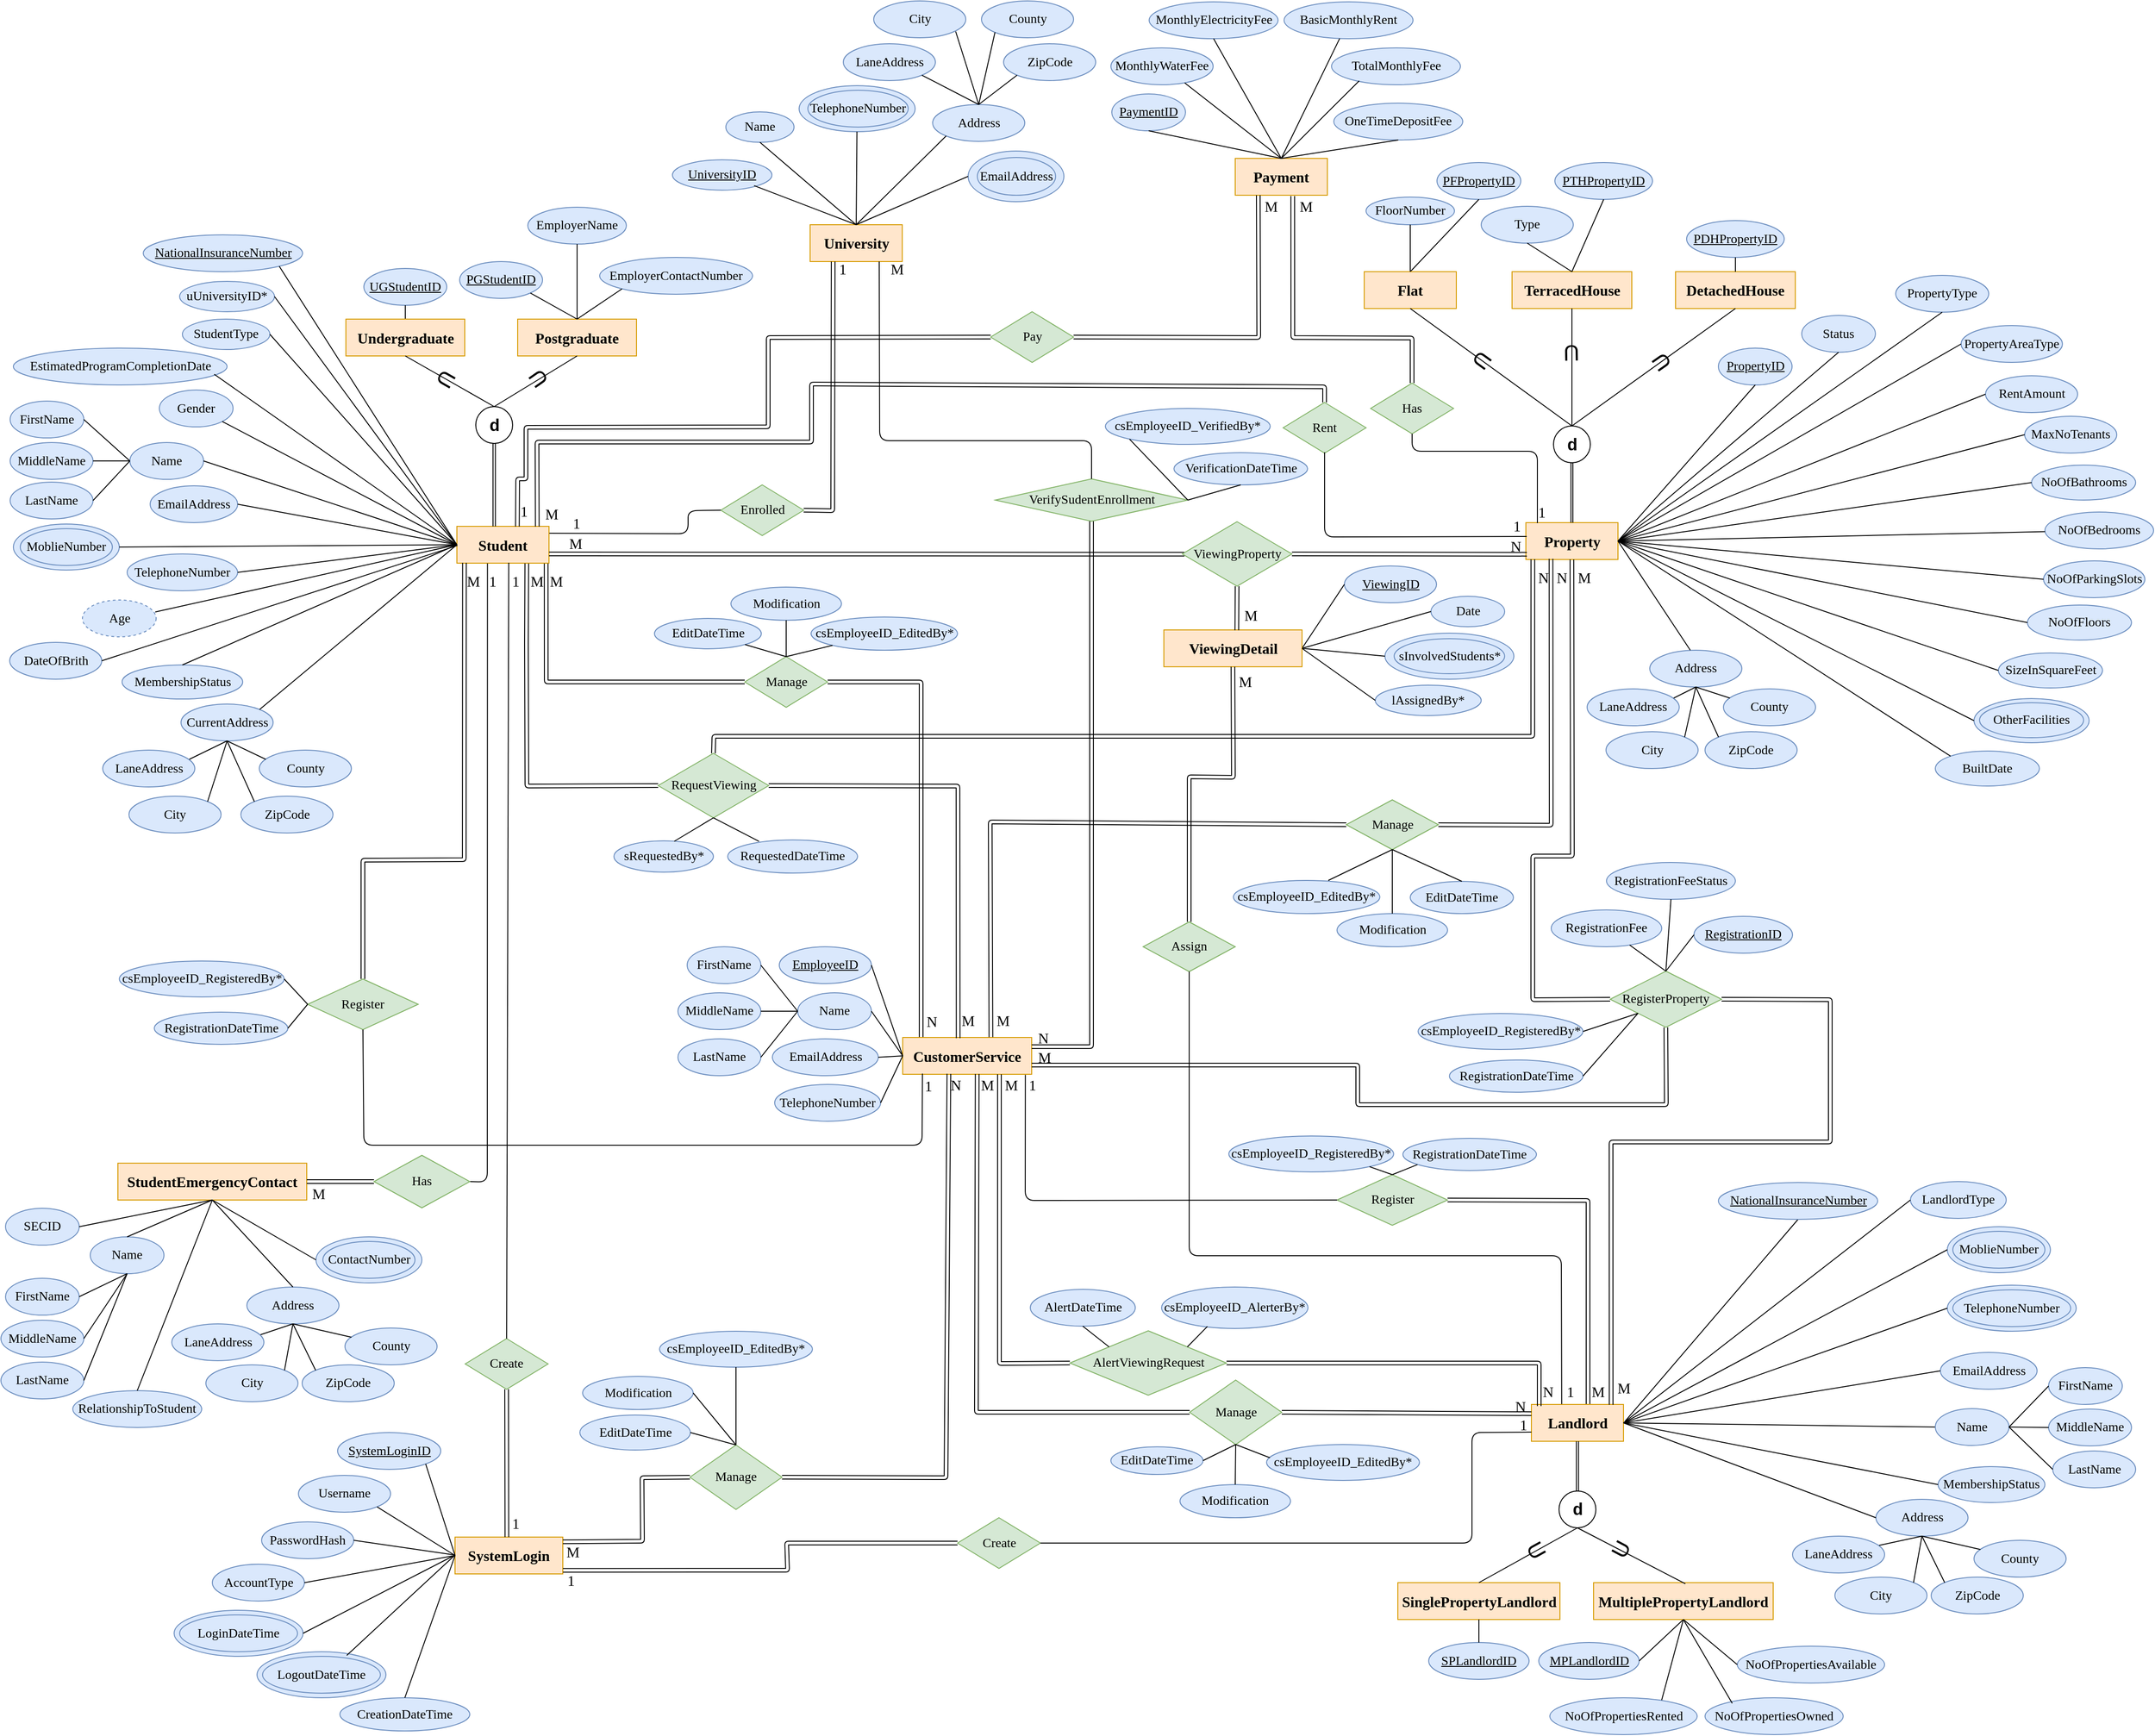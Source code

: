 <mxfile version="12.2.2" type="device" pages="1"><diagram id="kXGCM-5FtGF2lg_pmqfc" name="Page-1"><mxGraphModel dx="996" dy="2613" grid="1" gridSize="10" guides="1" tooltips="1" connect="1" arrows="1" fold="1" page="1" pageScale="1" pageWidth="2380" pageHeight="1950" math="0" shadow="0"><root><mxCell id="0"/><mxCell id="1" parent="0"/><mxCell id="WSW9ZvhsZQWxjUt-8F2--2" value="Student" style="rounded=0;whiteSpace=wrap;html=1;fontFamily=Times New Roman;fontSize=16;fillColor=#ffe6cc;strokeColor=#d79b00;fontStyle=1" parent="1" vertex="1"><mxGeometry x="515" y="-1348.5" width="100" height="40" as="geometry"/></mxCell><mxCell id="WSW9ZvhsZQWxjUt-8F2--3" value="&lt;u style=&quot;font-size: 14px&quot;&gt;UGStudentID&lt;/u&gt;" style="ellipse;whiteSpace=wrap;html=1;fontFamily=Times New Roman;fontSize=14;fillColor=#dae8fc;strokeColor=#6c8ebf;" parent="1" vertex="1"><mxGeometry x="414" y="-1628.5" width="90" height="40" as="geometry"/></mxCell><mxCell id="WSW9ZvhsZQWxjUt-8F2--4" value="EmailAddress" style="ellipse;whiteSpace=wrap;html=1;fontFamily=Times New Roman;fontSize=14;fillColor=#dae8fc;strokeColor=#6c8ebf;" parent="1" vertex="1"><mxGeometry x="182" y="-1392.5" width="95" height="40" as="geometry"/></mxCell><mxCell id="WSW9ZvhsZQWxjUt-8F2--5" value="" style="ellipse;whiteSpace=wrap;html=1;fontFamily=Times New Roman;fontSize=12;fillColor=#dae8fc;strokeColor=#6c8ebf;" parent="1" vertex="1"><mxGeometry x="33.5" y="-1351" width="115" height="50" as="geometry"/></mxCell><mxCell id="WSW9ZvhsZQWxjUt-8F2--6" value="TelephoneNumber" style="ellipse;whiteSpace=wrap;html=1;fontFamily=Times New Roman;fontSize=14;fillColor=#dae8fc;strokeColor=#6c8ebf;" parent="1" vertex="1"><mxGeometry x="157" y="-1318.5" width="120" height="40" as="geometry"/></mxCell><mxCell id="WSW9ZvhsZQWxjUt-8F2--7" value="DateOfBrith" style="ellipse;whiteSpace=wrap;html=1;fontFamily=Times New Roman;fontSize=14;fillColor=#dae8fc;strokeColor=#6c8ebf;" parent="1" vertex="1"><mxGeometry x="29.5" y="-1222.5" width="100" height="40" as="geometry"/></mxCell><mxCell id="WSW9ZvhsZQWxjUt-8F2--8" value="CurrentAddress" style="ellipse;whiteSpace=wrap;html=1;fontFamily=Times New Roman;fontSize=14;fillColor=#dae8fc;strokeColor=#6c8ebf;" parent="1" vertex="1"><mxGeometry x="215.5" y="-1155.5" width="100" height="40" as="geometry"/></mxCell><mxCell id="WSW9ZvhsZQWxjUt-8F2--10" value="LaneAddress" style="ellipse;whiteSpace=wrap;html=1;fontFamily=Times New Roman;fontSize=14;fillColor=#dae8fc;strokeColor=#6c8ebf;" parent="1" vertex="1"><mxGeometry x="130.5" y="-1105.5" width="100" height="40" as="geometry"/></mxCell><mxCell id="WSW9ZvhsZQWxjUt-8F2--11" value="City" style="ellipse;whiteSpace=wrap;html=1;fontFamily=Times New Roman;fontSize=14;fillColor=#dae8fc;strokeColor=#6c8ebf;" parent="1" vertex="1"><mxGeometry x="159" y="-1055.5" width="100" height="40" as="geometry"/></mxCell><mxCell id="WSW9ZvhsZQWxjUt-8F2--12" value="ZipCode" style="ellipse;whiteSpace=wrap;html=1;fontFamily=Times New Roman;fontSize=14;fillColor=#dae8fc;strokeColor=#6c8ebf;" parent="1" vertex="1"><mxGeometry x="280.5" y="-1055.5" width="100" height="40" as="geometry"/></mxCell><mxCell id="WSW9ZvhsZQWxjUt-8F2--13" value="County" style="ellipse;whiteSpace=wrap;html=1;fontFamily=Times New Roman;fontSize=14;fillColor=#dae8fc;strokeColor=#6c8ebf;" parent="1" vertex="1"><mxGeometry x="300.5" y="-1105.5" width="100" height="40" as="geometry"/></mxCell><mxCell id="WSW9ZvhsZQWxjUt-8F2--14" value="" style="endArrow=none;html=1;fontFamily=Times New Roman;fontSize=14;exitX=0.94;exitY=0.25;exitDx=0;exitDy=0;exitPerimeter=0;entryX=0.5;entryY=1;entryDx=0;entryDy=0;" parent="1" source="WSW9ZvhsZQWxjUt-8F2--10" target="WSW9ZvhsZQWxjUt-8F2--8" edge="1"><mxGeometry width="50" height="50" relative="1" as="geometry"><mxPoint x="210.5" y="-1115.5" as="sourcePoint"/><mxPoint x="260.5" y="-1165.5" as="targetPoint"/></mxGeometry></mxCell><mxCell id="WSW9ZvhsZQWxjUt-8F2--15" value="" style="endArrow=none;html=1;fontFamily=Times New Roman;fontSize=14;exitX=1;exitY=0;exitDx=0;exitDy=0;entryX=0.5;entryY=1;entryDx=0;entryDy=0;" parent="1" source="WSW9ZvhsZQWxjUt-8F2--11" target="WSW9ZvhsZQWxjUt-8F2--8" edge="1"><mxGeometry width="50" height="50" relative="1" as="geometry"><mxPoint x="260.5" y="-1045.5" as="sourcePoint"/><mxPoint x="310.5" y="-1095.5" as="targetPoint"/></mxGeometry></mxCell><mxCell id="WSW9ZvhsZQWxjUt-8F2--16" value="" style="endArrow=none;html=1;fontFamily=Times New Roman;fontSize=14;exitX=0;exitY=0;exitDx=0;exitDy=0;entryX=0.5;entryY=1;entryDx=0;entryDy=0;" parent="1" source="WSW9ZvhsZQWxjUt-8F2--12" target="WSW9ZvhsZQWxjUt-8F2--8" edge="1"><mxGeometry width="50" height="50" relative="1" as="geometry"><mxPoint x="160.5" y="-1075.5" as="sourcePoint"/><mxPoint x="210.5" y="-1125.5" as="targetPoint"/></mxGeometry></mxCell><mxCell id="WSW9ZvhsZQWxjUt-8F2--17" value="" style="endArrow=none;html=1;fontFamily=Times New Roman;fontSize=14;exitX=0.07;exitY=0.25;exitDx=0;exitDy=0;exitPerimeter=0;entryX=0.5;entryY=1;entryDx=0;entryDy=0;" parent="1" source="WSW9ZvhsZQWxjUt-8F2--13" target="WSW9ZvhsZQWxjUt-8F2--8" edge="1"><mxGeometry width="50" height="50" relative="1" as="geometry"><mxPoint x="30.5" y="-1105.5" as="sourcePoint"/><mxPoint x="80.5" y="-1155.5" as="targetPoint"/></mxGeometry></mxCell><mxCell id="WSW9ZvhsZQWxjUt-8F2--18" value="Age" style="ellipse;whiteSpace=wrap;html=1;fontFamily=Times New Roman;fontSize=14;dashed=1;fillColor=#dae8fc;strokeColor=#6c8ebf;" parent="1" vertex="1"><mxGeometry x="108.5" y="-1268.5" width="80" height="40" as="geometry"/></mxCell><mxCell id="WSW9ZvhsZQWxjUt-8F2--19" value="Name" style="ellipse;whiteSpace=wrap;html=1;fontFamily=Times New Roman;fontSize=14;fillColor=#dae8fc;strokeColor=#6c8ebf;" parent="1" vertex="1"><mxGeometry x="160" y="-1439.5" width="80" height="40" as="geometry"/></mxCell><mxCell id="WSW9ZvhsZQWxjUt-8F2--20" value="FirstName" style="ellipse;whiteSpace=wrap;html=1;fontFamily=Times New Roman;fontSize=14;fillColor=#dae8fc;strokeColor=#6c8ebf;" parent="1" vertex="1"><mxGeometry x="30" y="-1484.5" width="80" height="40" as="geometry"/></mxCell><mxCell id="WSW9ZvhsZQWxjUt-8F2--21" value="MiddleName" style="ellipse;whiteSpace=wrap;html=1;fontFamily=Times New Roman;fontSize=14;fillColor=#dae8fc;strokeColor=#6c8ebf;" parent="1" vertex="1"><mxGeometry x="30" y="-1439.5" width="90" height="40" as="geometry"/></mxCell><mxCell id="WSW9ZvhsZQWxjUt-8F2--22" value="LastName" style="ellipse;whiteSpace=wrap;html=1;fontFamily=Times New Roman;fontSize=14;fillColor=#dae8fc;strokeColor=#6c8ebf;" parent="1" vertex="1"><mxGeometry x="30" y="-1396.5" width="90" height="40" as="geometry"/></mxCell><mxCell id="WSW9ZvhsZQWxjUt-8F2--23" value="" style="endArrow=none;html=1;fontFamily=Times New Roman;fontSize=14;entryX=1;entryY=0.5;entryDx=0;entryDy=0;exitX=0;exitY=0.5;exitDx=0;exitDy=0;" parent="1" source="WSW9ZvhsZQWxjUt-8F2--19" target="WSW9ZvhsZQWxjUt-8F2--20" edge="1"><mxGeometry width="50" height="50" relative="1" as="geometry"><mxPoint x="269.5" y="-1322" as="sourcePoint"/><mxPoint x="319.5" y="-1372" as="targetPoint"/></mxGeometry></mxCell><mxCell id="WSW9ZvhsZQWxjUt-8F2--24" value="" style="endArrow=none;html=1;fontFamily=Times New Roman;fontSize=14;entryX=1;entryY=0.5;entryDx=0;entryDy=0;exitX=0;exitY=0.5;exitDx=0;exitDy=0;" parent="1" source="WSW9ZvhsZQWxjUt-8F2--19" target="WSW9ZvhsZQWxjUt-8F2--21" edge="1"><mxGeometry width="50" height="50" relative="1" as="geometry"><mxPoint x="179.5" y="-1272" as="sourcePoint"/><mxPoint x="229.5" y="-1322" as="targetPoint"/></mxGeometry></mxCell><mxCell id="WSW9ZvhsZQWxjUt-8F2--25" value="" style="endArrow=none;html=1;fontFamily=Times New Roman;fontSize=14;entryX=1;entryY=0.5;entryDx=0;entryDy=0;exitX=0;exitY=0.5;exitDx=0;exitDy=0;" parent="1" source="WSW9ZvhsZQWxjUt-8F2--19" target="WSW9ZvhsZQWxjUt-8F2--22" edge="1"><mxGeometry width="50" height="50" relative="1" as="geometry"><mxPoint x="217" y="-1422.0" as="sourcePoint"/><mxPoint x="245.241" y="-1437.831" as="targetPoint"/></mxGeometry></mxCell><mxCell id="WSW9ZvhsZQWxjUt-8F2--26" value="Gender" style="ellipse;whiteSpace=wrap;html=1;fontFamily=Times New Roman;fontSize=14;fillColor=#dae8fc;strokeColor=#6c8ebf;" parent="1" vertex="1"><mxGeometry x="192" y="-1496.5" width="80" height="40" as="geometry"/></mxCell><mxCell id="WSW9ZvhsZQWxjUt-8F2--27" value="&lt;span style=&quot;font-size: 14px ; white-space: normal&quot;&gt;MoblieNumber&lt;/span&gt;" style="ellipse;whiteSpace=wrap;html=1;fontFamily=Times New Roman;fontSize=14;fillColor=#dae8fc;strokeColor=#6c8ebf;" parent="1" vertex="1"><mxGeometry x="41" y="-1346" width="100" height="40" as="geometry"/></mxCell><mxCell id="WSW9ZvhsZQWxjUt-8F2--29" value="" style="endArrow=none;html=1;fontFamily=Times New Roman;fontSize=14;exitX=0;exitY=0.5;exitDx=0;exitDy=0;entryX=1;entryY=0.5;entryDx=0;entryDy=0;" parent="1" source="WSW9ZvhsZQWxjUt-8F2--2" target="WSW9ZvhsZQWxjUt-8F2--19" edge="1"><mxGeometry width="50" height="50" relative="1" as="geometry"><mxPoint x="575" y="-1371" as="sourcePoint"/><mxPoint x="625" y="-1421" as="targetPoint"/></mxGeometry></mxCell><mxCell id="WSW9ZvhsZQWxjUt-8F2--30" value="" style="endArrow=none;html=1;fontFamily=Times New Roman;fontSize=14;entryX=1;entryY=1;entryDx=0;entryDy=0;exitX=0;exitY=0.5;exitDx=0;exitDy=0;" parent="1" source="WSW9ZvhsZQWxjUt-8F2--2" target="WSW9ZvhsZQWxjUt-8F2--26" edge="1"><mxGeometry width="50" height="50" relative="1" as="geometry"><mxPoint x="575" y="-1341" as="sourcePoint"/><mxPoint x="625" y="-1391" as="targetPoint"/></mxGeometry></mxCell><mxCell id="WSW9ZvhsZQWxjUt-8F2--31" value="" style="endArrow=none;html=1;fontFamily=Times New Roman;fontSize=14;exitX=0;exitY=0.5;exitDx=0;exitDy=0;entryX=0.988;entryY=0.325;entryDx=0;entryDy=0;entryPerimeter=0;" parent="1" source="WSW9ZvhsZQWxjUt-8F2--2" target="WSW9ZvhsZQWxjUt-8F2--18" edge="1"><mxGeometry width="50" height="50" relative="1" as="geometry"><mxPoint x="545" y="-1281" as="sourcePoint"/><mxPoint x="445" y="-1271" as="targetPoint"/></mxGeometry></mxCell><mxCell id="WSW9ZvhsZQWxjUt-8F2--32" value="" style="endArrow=none;html=1;fontFamily=Times New Roman;fontSize=14;entryX=0.5;entryY=0;entryDx=0;entryDy=0;exitX=0.5;exitY=1;exitDx=0;exitDy=0;" parent="1" source="WSW9ZvhsZQWxjUt-8F2--3" target="VG5YNKY9kz0iymTKeV5m-85" edge="1"><mxGeometry width="50" height="50" relative="1" as="geometry"><mxPoint x="505.5" y="-1261" as="sourcePoint"/><mxPoint x="555.5" y="-1311" as="targetPoint"/></mxGeometry></mxCell><mxCell id="WSW9ZvhsZQWxjUt-8F2--33" value="" style="endArrow=none;html=1;fontFamily=Times New Roman;fontSize=14;exitX=1;exitY=0.5;exitDx=0;exitDy=0;entryX=0;entryY=0.5;entryDx=0;entryDy=0;" parent="1" source="WSW9ZvhsZQWxjUt-8F2--4" target="WSW9ZvhsZQWxjUt-8F2--2" edge="1"><mxGeometry width="50" height="50" relative="1" as="geometry"><mxPoint x="525" y="-1211" as="sourcePoint"/><mxPoint x="565" y="-1341" as="targetPoint"/></mxGeometry></mxCell><mxCell id="WSW9ZvhsZQWxjUt-8F2--34" value="" style="endArrow=none;html=1;fontFamily=Times New Roman;fontSize=14;exitX=1;exitY=0.5;exitDx=0;exitDy=0;entryX=0;entryY=0.5;entryDx=0;entryDy=0;" parent="1" source="WSW9ZvhsZQWxjUt-8F2--5" target="WSW9ZvhsZQWxjUt-8F2--2" edge="1"><mxGeometry width="50" height="50" relative="1" as="geometry"><mxPoint x="535" y="-1211" as="sourcePoint"/><mxPoint x="585" y="-1261" as="targetPoint"/></mxGeometry></mxCell><mxCell id="WSW9ZvhsZQWxjUt-8F2--35" value="" style="endArrow=none;html=1;fontFamily=Times New Roman;fontSize=14;exitX=1;exitY=0.5;exitDx=0;exitDy=0;entryX=0;entryY=0.5;entryDx=0;entryDy=0;" parent="1" source="WSW9ZvhsZQWxjUt-8F2--6" target="WSW9ZvhsZQWxjUt-8F2--2" edge="1"><mxGeometry width="50" height="50" relative="1" as="geometry"><mxPoint x="465" y="-1241" as="sourcePoint"/><mxPoint x="575" y="-1281" as="targetPoint"/></mxGeometry></mxCell><mxCell id="WSW9ZvhsZQWxjUt-8F2--36" value="" style="endArrow=none;html=1;fontFamily=Times New Roman;fontSize=14;exitX=1;exitY=0.5;exitDx=0;exitDy=0;entryX=0.006;entryY=0.52;entryDx=0;entryDy=0;entryPerimeter=0;" parent="1" source="WSW9ZvhsZQWxjUt-8F2--7" target="WSW9ZvhsZQWxjUt-8F2--2" edge="1"><mxGeometry width="50" height="50" relative="1" as="geometry"><mxPoint x="575" y="-1241" as="sourcePoint"/><mxPoint x="515.5" y="-1331" as="targetPoint"/></mxGeometry></mxCell><mxCell id="WSW9ZvhsZQWxjUt-8F2--37" value="" style="endArrow=none;html=1;fontFamily=Times New Roman;fontSize=14;exitX=1;exitY=0;exitDx=0;exitDy=0;entryX=0;entryY=0.5;entryDx=0;entryDy=0;" parent="1" source="WSW9ZvhsZQWxjUt-8F2--8" target="WSW9ZvhsZQWxjUt-8F2--2" edge="1"><mxGeometry width="50" height="50" relative="1" as="geometry"><mxPoint x="405" y="-1151" as="sourcePoint"/><mxPoint x="455" y="-1201" as="targetPoint"/></mxGeometry></mxCell><mxCell id="WSW9ZvhsZQWxjUt-8F2--38" value="Manage" style="rhombus;whiteSpace=wrap;html=1;fontFamily=Times New Roman;fontSize=14;fillColor=#d5e8d4;strokeColor=#82b366;" parent="1" vertex="1"><mxGeometry x="768" y="-351" width="100" height="70" as="geometry"/></mxCell><mxCell id="WSW9ZvhsZQWxjUt-8F2--39" value="Property" style="rounded=0;whiteSpace=wrap;html=1;fontFamily=Times New Roman;fontSize=16;fillColor=#ffe6cc;strokeColor=#d79b00;fontStyle=1" parent="1" vertex="1"><mxGeometry x="1675.5" y="-1352.5" width="100" height="40" as="geometry"/></mxCell><mxCell id="WSW9ZvhsZQWxjUt-8F2--41" value="Status" style="ellipse;whiteSpace=wrap;html=1;fontFamily=Times New Roman;fontSize=14;fillColor=#dae8fc;strokeColor=#6c8ebf;" parent="1" vertex="1"><mxGeometry x="1975" y="-1577.5" width="80" height="40" as="geometry"/></mxCell><mxCell id="WSW9ZvhsZQWxjUt-8F2--43" value="&lt;u&gt;PFPropertyID&lt;/u&gt;" style="ellipse;whiteSpace=wrap;html=1;fontFamily=Times New Roman;fontSize=14;fillColor=#dae8fc;strokeColor=#6c8ebf;" parent="1" vertex="1"><mxGeometry x="1579" y="-1743.5" width="91" height="40" as="geometry"/></mxCell><mxCell id="WSW9ZvhsZQWxjUt-8F2--45" value="Address" style="ellipse;whiteSpace=wrap;html=1;fontFamily=Times New Roman;fontSize=14;fillColor=#dae8fc;strokeColor=#6c8ebf;" parent="1" vertex="1"><mxGeometry x="1810" y="-1214" width="100" height="40" as="geometry"/></mxCell><mxCell id="WSW9ZvhsZQWxjUt-8F2--46" value="LaneAddress" style="ellipse;whiteSpace=wrap;html=1;fontFamily=Times New Roman;fontSize=14;fillColor=#dae8fc;strokeColor=#6c8ebf;" parent="1" vertex="1"><mxGeometry x="1742" y="-1172" width="100" height="40" as="geometry"/></mxCell><mxCell id="WSW9ZvhsZQWxjUt-8F2--47" value="City" style="ellipse;whiteSpace=wrap;html=1;fontFamily=Times New Roman;fontSize=14;fillColor=#dae8fc;strokeColor=#6c8ebf;" parent="1" vertex="1"><mxGeometry x="1762.5" y="-1125.5" width="100" height="40" as="geometry"/></mxCell><mxCell id="WSW9ZvhsZQWxjUt-8F2--48" value="ZipCode" style="ellipse;whiteSpace=wrap;html=1;fontFamily=Times New Roman;fontSize=14;fillColor=#dae8fc;strokeColor=#6c8ebf;" parent="1" vertex="1"><mxGeometry x="1870" y="-1125.5" width="100" height="40" as="geometry"/></mxCell><mxCell id="WSW9ZvhsZQWxjUt-8F2--49" value="County" style="ellipse;whiteSpace=wrap;html=1;fontFamily=Times New Roman;fontSize=14;fillColor=#dae8fc;strokeColor=#6c8ebf;" parent="1" vertex="1"><mxGeometry x="1890" y="-1172" width="100" height="40" as="geometry"/></mxCell><mxCell id="WSW9ZvhsZQWxjUt-8F2--50" value="" style="endArrow=none;html=1;fontFamily=Times New Roman;fontSize=14;exitX=0.94;exitY=0.25;exitDx=0;exitDy=0;exitPerimeter=0;entryX=0.5;entryY=1;entryDx=0;entryDy=0;" parent="1" source="WSW9ZvhsZQWxjUt-8F2--46" target="WSW9ZvhsZQWxjUt-8F2--45" edge="1"><mxGeometry width="50" height="50" relative="1" as="geometry"><mxPoint x="1805" y="-1174" as="sourcePoint"/><mxPoint x="1855" y="-1224" as="targetPoint"/></mxGeometry></mxCell><mxCell id="WSW9ZvhsZQWxjUt-8F2--51" value="" style="endArrow=none;html=1;fontFamily=Times New Roman;fontSize=14;exitX=1;exitY=0;exitDx=0;exitDy=0;entryX=0.5;entryY=1;entryDx=0;entryDy=0;" parent="1" source="WSW9ZvhsZQWxjUt-8F2--47" target="WSW9ZvhsZQWxjUt-8F2--45" edge="1"><mxGeometry width="50" height="50" relative="1" as="geometry"><mxPoint x="1855" y="-1104" as="sourcePoint"/><mxPoint x="1905" y="-1154" as="targetPoint"/></mxGeometry></mxCell><mxCell id="WSW9ZvhsZQWxjUt-8F2--52" value="" style="endArrow=none;html=1;fontFamily=Times New Roman;fontSize=14;exitX=0;exitY=0;exitDx=0;exitDy=0;entryX=0.5;entryY=1;entryDx=0;entryDy=0;" parent="1" source="WSW9ZvhsZQWxjUt-8F2--48" target="WSW9ZvhsZQWxjUt-8F2--45" edge="1"><mxGeometry width="50" height="50" relative="1" as="geometry"><mxPoint x="1755" y="-1134" as="sourcePoint"/><mxPoint x="1805" y="-1184" as="targetPoint"/></mxGeometry></mxCell><mxCell id="WSW9ZvhsZQWxjUt-8F2--53" value="" style="endArrow=none;html=1;fontFamily=Times New Roman;fontSize=14;exitX=0.07;exitY=0.25;exitDx=0;exitDy=0;exitPerimeter=0;entryX=0.5;entryY=1;entryDx=0;entryDy=0;" parent="1" source="WSW9ZvhsZQWxjUt-8F2--49" target="WSW9ZvhsZQWxjUt-8F2--45" edge="1"><mxGeometry width="50" height="50" relative="1" as="geometry"><mxPoint x="1625" y="-1164" as="sourcePoint"/><mxPoint x="1675" y="-1214" as="targetPoint"/></mxGeometry></mxCell><mxCell id="WSW9ZvhsZQWxjUt-8F2--55" value="RentAmount" style="ellipse;whiteSpace=wrap;html=1;fontFamily=Times New Roman;fontSize=14;fillColor=#dae8fc;strokeColor=#6c8ebf;" parent="1" vertex="1"><mxGeometry x="2174.5" y="-1512" width="100" height="40" as="geometry"/></mxCell><mxCell id="WSW9ZvhsZQWxjUt-8F2--56" value="MaxNoTenants" style="ellipse;whiteSpace=wrap;html=1;fontFamily=Times New Roman;fontSize=14;fillColor=#dae8fc;strokeColor=#6c8ebf;" parent="1" vertex="1"><mxGeometry x="2217" y="-1468" width="100" height="40" as="geometry"/></mxCell><mxCell id="WSW9ZvhsZQWxjUt-8F2--58" value="" style="endArrow=none;html=1;fontFamily=Times New Roman;fontSize=16;entryX=0.5;entryY=1;entryDx=0;entryDy=0;exitX=0.5;exitY=0;exitDx=0;exitDy=0;" parent="1" source="VG5YNKY9kz0iymTKeV5m-31" target="WSW9ZvhsZQWxjUt-8F2--43" edge="1"><mxGeometry width="50" height="50" relative="1" as="geometry"><mxPoint x="1573" y="-1516.5" as="sourcePoint"/><mxPoint x="1790.216" y="-1403.358" as="targetPoint"/></mxGeometry></mxCell><mxCell id="WSW9ZvhsZQWxjUt-8F2--59" value="" style="endArrow=none;html=1;fontFamily=Times New Roman;fontSize=16;entryX=0.5;entryY=1;entryDx=0;entryDy=0;exitX=1;exitY=0.5;exitDx=0;exitDy=0;" parent="1" source="WSW9ZvhsZQWxjUt-8F2--39" target="WSW9ZvhsZQWxjUt-8F2--41" edge="1"><mxGeometry width="50" height="50" relative="1" as="geometry"><mxPoint x="1645.5" y="-1192.5" as="sourcePoint"/><mxPoint x="1695.5" y="-1242.5" as="targetPoint"/></mxGeometry></mxCell><mxCell id="WSW9ZvhsZQWxjUt-8F2--61" value="" style="endArrow=none;html=1;fontFamily=Times New Roman;fontSize=16;entryX=0.44;entryY=0;entryDx=0;entryDy=0;entryPerimeter=0;exitX=1;exitY=0.5;exitDx=0;exitDy=0;" parent="1" source="WSW9ZvhsZQWxjUt-8F2--39" target="WSW9ZvhsZQWxjUt-8F2--45" edge="1"><mxGeometry width="50" height="50" relative="1" as="geometry"><mxPoint x="1805" y="-1290" as="sourcePoint"/><mxPoint x="1705" y="-1260" as="targetPoint"/></mxGeometry></mxCell><mxCell id="WSW9ZvhsZQWxjUt-8F2--62" value="" style="endArrow=none;html=1;fontFamily=Times New Roman;fontSize=16;entryX=0;entryY=0.5;entryDx=0;entryDy=0;exitX=1;exitY=0.5;exitDx=0;exitDy=0;" parent="1" source="WSW9ZvhsZQWxjUt-8F2--39" target="WSW9ZvhsZQWxjUt-8F2--55" edge="1"><mxGeometry width="50" height="50" relative="1" as="geometry"><mxPoint x="1575.5" y="-1242.5" as="sourcePoint"/><mxPoint x="1625.5" y="-1292.5" as="targetPoint"/></mxGeometry></mxCell><mxCell id="WSW9ZvhsZQWxjUt-8F2--63" value="" style="endArrow=none;html=1;fontFamily=Times New Roman;fontSize=16;exitX=1;exitY=0.5;exitDx=0;exitDy=0;entryX=0;entryY=0.5;entryDx=0;entryDy=0;" parent="1" source="WSW9ZvhsZQWxjUt-8F2--39" target="WSW9ZvhsZQWxjUt-8F2--56" edge="1"><mxGeometry width="50" height="50" relative="1" as="geometry"><mxPoint x="1805" y="-1290" as="sourcePoint"/><mxPoint x="1875" y="-1290" as="targetPoint"/></mxGeometry></mxCell><mxCell id="WSW9ZvhsZQWxjUt-8F2--89" value="Landlord" style="rounded=0;whiteSpace=wrap;html=1;fontFamily=Times New Roman;fontSize=16;fillColor=#ffe6cc;strokeColor=#d79b00;fontStyle=1" parent="1" vertex="1"><mxGeometry x="1681.5" y="-395" width="100" height="40" as="geometry"/></mxCell><mxCell id="WSW9ZvhsZQWxjUt-8F2--90" value="&lt;u&gt;MPLandlordID&lt;/u&gt;" style="ellipse;whiteSpace=wrap;html=1;fontFamily=Times New Roman;fontSize=14;fillColor=#dae8fc;strokeColor=#6c8ebf;" parent="1" vertex="1"><mxGeometry x="1689.5" y="-136.5" width="109" height="40" as="geometry"/></mxCell><mxCell id="WSW9ZvhsZQWxjUt-8F2--93" value="" style="ellipse;whiteSpace=wrap;html=1;fontFamily=Times New Roman;fontSize=12;fillColor=#dae8fc;strokeColor=#6c8ebf;" parent="1" vertex="1"><mxGeometry x="2133" y="-588" width="112" height="50" as="geometry"/></mxCell><mxCell id="WSW9ZvhsZQWxjUt-8F2--95" value="&lt;span style=&quot;font-size: 14px ; white-space: normal&quot;&gt;MoblieNumber&lt;/span&gt;" style="ellipse;whiteSpace=wrap;html=1;fontFamily=Times New Roman;fontSize=14;fillColor=#dae8fc;strokeColor=#6c8ebf;" parent="1" vertex="1"><mxGeometry x="2139" y="-583" width="100" height="40" as="geometry"/></mxCell><mxCell id="WSW9ZvhsZQWxjUt-8F2--96" value="" style="ellipse;whiteSpace=wrap;html=1;fontFamily=Times New Roman;fontSize=12;fillColor=#dae8fc;strokeColor=#6c8ebf;" parent="1" vertex="1"><mxGeometry x="2133" y="-524.5" width="140" height="50" as="geometry"/></mxCell><mxCell id="WSW9ZvhsZQWxjUt-8F2--97" value="TelephoneNumber" style="ellipse;whiteSpace=wrap;html=1;fontFamily=Times New Roman;fontSize=14;fillColor=#dae8fc;strokeColor=#6c8ebf;" parent="1" vertex="1"><mxGeometry x="2139" y="-519.5" width="128" height="40" as="geometry"/></mxCell><mxCell id="WSW9ZvhsZQWxjUt-8F2--98" value="Address" style="ellipse;whiteSpace=wrap;html=1;fontFamily=Times New Roman;fontSize=14;fillColor=#dae8fc;strokeColor=#6c8ebf;" parent="1" vertex="1"><mxGeometry x="2055.5" y="-292" width="100" height="40" as="geometry"/></mxCell><mxCell id="WSW9ZvhsZQWxjUt-8F2--99" value="LaneAddress" style="ellipse;whiteSpace=wrap;html=1;fontFamily=Times New Roman;fontSize=14;fillColor=#dae8fc;strokeColor=#6c8ebf;" parent="1" vertex="1"><mxGeometry x="1965" y="-252" width="100" height="40" as="geometry"/></mxCell><mxCell id="WSW9ZvhsZQWxjUt-8F2--100" value="City" style="ellipse;whiteSpace=wrap;html=1;fontFamily=Times New Roman;fontSize=14;fillColor=#dae8fc;strokeColor=#6c8ebf;" parent="1" vertex="1"><mxGeometry x="2011" y="-207.5" width="100" height="40" as="geometry"/></mxCell><mxCell id="WSW9ZvhsZQWxjUt-8F2--101" value="ZipCode" style="ellipse;whiteSpace=wrap;html=1;fontFamily=Times New Roman;fontSize=14;fillColor=#dae8fc;strokeColor=#6c8ebf;" parent="1" vertex="1"><mxGeometry x="2115.5" y="-207.5" width="100" height="40" as="geometry"/></mxCell><mxCell id="WSW9ZvhsZQWxjUt-8F2--102" value="County" style="ellipse;whiteSpace=wrap;html=1;fontFamily=Times New Roman;fontSize=14;fillColor=#dae8fc;strokeColor=#6c8ebf;" parent="1" vertex="1"><mxGeometry x="2162" y="-247.5" width="100" height="40" as="geometry"/></mxCell><mxCell id="WSW9ZvhsZQWxjUt-8F2--103" value="" style="endArrow=none;html=1;fontFamily=Times New Roman;fontSize=14;exitX=0.94;exitY=0.25;exitDx=0;exitDy=0;exitPerimeter=0;entryX=0.5;entryY=1;entryDx=0;entryDy=0;" parent="1" source="WSW9ZvhsZQWxjUt-8F2--99" target="WSW9ZvhsZQWxjUt-8F2--98" edge="1"><mxGeometry width="50" height="50" relative="1" as="geometry"><mxPoint x="2050.5" y="-252" as="sourcePoint"/><mxPoint x="2100.5" y="-302" as="targetPoint"/></mxGeometry></mxCell><mxCell id="WSW9ZvhsZQWxjUt-8F2--104" value="" style="endArrow=none;html=1;fontFamily=Times New Roman;fontSize=14;exitX=1;exitY=0;exitDx=0;exitDy=0;entryX=0.5;entryY=1;entryDx=0;entryDy=0;" parent="1" source="WSW9ZvhsZQWxjUt-8F2--100" target="WSW9ZvhsZQWxjUt-8F2--98" edge="1"><mxGeometry width="50" height="50" relative="1" as="geometry"><mxPoint x="2100.5" y="-182" as="sourcePoint"/><mxPoint x="2150.5" y="-232" as="targetPoint"/></mxGeometry></mxCell><mxCell id="WSW9ZvhsZQWxjUt-8F2--105" value="" style="endArrow=none;html=1;fontFamily=Times New Roman;fontSize=14;exitX=0;exitY=0;exitDx=0;exitDy=0;entryX=0.5;entryY=1;entryDx=0;entryDy=0;" parent="1" source="WSW9ZvhsZQWxjUt-8F2--101" target="WSW9ZvhsZQWxjUt-8F2--98" edge="1"><mxGeometry width="50" height="50" relative="1" as="geometry"><mxPoint x="2000.5" y="-212" as="sourcePoint"/><mxPoint x="2050.5" y="-262" as="targetPoint"/></mxGeometry></mxCell><mxCell id="WSW9ZvhsZQWxjUt-8F2--106" value="" style="endArrow=none;html=1;fontFamily=Times New Roman;fontSize=14;exitX=0.07;exitY=0.25;exitDx=0;exitDy=0;exitPerimeter=0;entryX=0.5;entryY=1;entryDx=0;entryDy=0;" parent="1" source="WSW9ZvhsZQWxjUt-8F2--102" target="WSW9ZvhsZQWxjUt-8F2--98" edge="1"><mxGeometry width="50" height="50" relative="1" as="geometry"><mxPoint x="1870.5" y="-242" as="sourcePoint"/><mxPoint x="1920.5" y="-292" as="targetPoint"/></mxGeometry></mxCell><mxCell id="WSW9ZvhsZQWxjUt-8F2--107" value="" style="endArrow=none;html=1;fontFamily=Times New Roman;fontSize=14;exitX=0;exitY=0.5;exitDx=0;exitDy=0;entryX=1;entryY=0.5;entryDx=0;entryDy=0;" parent="1" source="WSW9ZvhsZQWxjUt-8F2--98" target="WSW9ZvhsZQWxjUt-8F2--89" edge="1"><mxGeometry width="50" height="50" relative="1" as="geometry"><mxPoint x="1671.5" y="-165" as="sourcePoint"/><mxPoint x="1831.5" y="-315" as="targetPoint"/></mxGeometry></mxCell><mxCell id="WSW9ZvhsZQWxjUt-8F2--115" value="EmailAddress" style="ellipse;whiteSpace=wrap;html=1;fontFamily=Times New Roman;fontSize=14;fillColor=#dae8fc;strokeColor=#6c8ebf;" parent="1" vertex="1"><mxGeometry x="2125.5" y="-451.5" width="105" height="40" as="geometry"/></mxCell><mxCell id="WSW9ZvhsZQWxjUt-8F2--117" value="" style="endArrow=none;html=1;fontFamily=Times New Roman;fontSize=16;entryX=0.5;entryY=1;entryDx=0;entryDy=0;exitX=1;exitY=0.5;exitDx=0;exitDy=0;" parent="1" source="WSW9ZvhsZQWxjUt-8F2--90" target="VG5YNKY9kz0iymTKeV5m-159" edge="1"><mxGeometry width="50" height="50" relative="1" as="geometry"><mxPoint x="1803" y="-96.5" as="sourcePoint"/><mxPoint x="1763" y="-382.5" as="targetPoint"/></mxGeometry></mxCell><mxCell id="WSW9ZvhsZQWxjUt-8F2--118" value="" style="endArrow=none;html=1;fontFamily=Times New Roman;fontSize=16;entryX=0.5;entryY=1;entryDx=0;entryDy=0;" parent="1" target="pRMkxvEQz8WXOfcq2QB7-4" edge="1"><mxGeometry width="50" height="50" relative="1" as="geometry"><mxPoint x="1783" y="-376.5" as="sourcePoint"/><mxPoint x="1873.216" y="-480.858" as="targetPoint"/></mxGeometry></mxCell><mxCell id="WSW9ZvhsZQWxjUt-8F2--122" value="" style="endArrow=none;html=1;fontFamily=Times New Roman;fontSize=16;exitX=1;exitY=0.5;exitDx=0;exitDy=0;entryX=0;entryY=0.5;entryDx=0;entryDy=0;" parent="1" source="WSW9ZvhsZQWxjUt-8F2--89" target="WSW9ZvhsZQWxjUt-8F2--115" edge="1"><mxGeometry width="50" height="50" relative="1" as="geometry"><mxPoint x="1751.5" y="-415" as="sourcePoint"/><mxPoint x="1801.5" y="-465" as="targetPoint"/></mxGeometry></mxCell><mxCell id="WSW9ZvhsZQWxjUt-8F2--123" value="" style="endArrow=none;html=1;fontFamily=Times New Roman;fontSize=16;exitX=1;exitY=0.5;exitDx=0;exitDy=0;entryX=0;entryY=0.5;entryDx=0;entryDy=0;" parent="1" source="WSW9ZvhsZQWxjUt-8F2--89" target="WSW9ZvhsZQWxjUt-8F2--93" edge="1"><mxGeometry width="50" height="50" relative="1" as="geometry"><mxPoint x="1641.5" y="-255" as="sourcePoint"/><mxPoint x="1691.5" y="-305" as="targetPoint"/></mxGeometry></mxCell><mxCell id="WSW9ZvhsZQWxjUt-8F2--124" value="" style="endArrow=none;html=1;fontFamily=Times New Roman;fontSize=16;entryX=1;entryY=0.5;entryDx=0;entryDy=0;exitX=0;exitY=0.5;exitDx=0;exitDy=0;" parent="1" source="WSW9ZvhsZQWxjUt-8F2--96" target="WSW9ZvhsZQWxjUt-8F2--89" edge="1"><mxGeometry width="50" height="50" relative="1" as="geometry"><mxPoint x="1791.5" y="-255" as="sourcePoint"/><mxPoint x="1841.5" y="-305" as="targetPoint"/></mxGeometry></mxCell><mxCell id="WSW9ZvhsZQWxjUt-8F2--125" value="SystemLogin" style="rounded=0;whiteSpace=wrap;html=1;fontFamily=Times New Roman;fontSize=16;fillColor=#ffe6cc;strokeColor=#d79b00;fontStyle=1" parent="1" vertex="1"><mxGeometry x="513" y="-251" width="117" height="40" as="geometry"/></mxCell><mxCell id="WSW9ZvhsZQWxjUt-8F2--126" value="Username" style="ellipse;whiteSpace=wrap;html=1;fontFamily=Times New Roman;fontSize=14;fillColor=#dae8fc;strokeColor=#6c8ebf;" parent="1" vertex="1"><mxGeometry x="343" y="-318" width="100" height="40" as="geometry"/></mxCell><mxCell id="WSW9ZvhsZQWxjUt-8F2--128" value="&lt;u&gt;SystemLoginID&lt;/u&gt;" style="ellipse;whiteSpace=wrap;html=1;fontFamily=Times New Roman;fontSize=14;fillColor=#dae8fc;strokeColor=#6c8ebf;" parent="1" vertex="1"><mxGeometry x="385.5" y="-364.5" width="112" height="40" as="geometry"/></mxCell><mxCell id="WSW9ZvhsZQWxjUt-8F2--129" value="PasswordHash" style="ellipse;whiteSpace=wrap;html=1;fontFamily=Times New Roman;fontSize=14;fillColor=#dae8fc;strokeColor=#6c8ebf;" parent="1" vertex="1"><mxGeometry x="303" y="-267.5" width="100" height="40" as="geometry"/></mxCell><mxCell id="WSW9ZvhsZQWxjUt-8F2--130" value="AccountType" style="ellipse;whiteSpace=wrap;html=1;fontFamily=Times New Roman;fontSize=14;fillColor=#dae8fc;strokeColor=#6c8ebf;" parent="1" vertex="1"><mxGeometry x="249.5" y="-221.5" width="100" height="40" as="geometry"/></mxCell><mxCell id="WSW9ZvhsZQWxjUt-8F2--133" value="" style="ellipse;whiteSpace=wrap;html=1;fontFamily=Times New Roman;fontSize=12;fillColor=#dae8fc;strokeColor=#6c8ebf;" parent="1" vertex="1"><mxGeometry x="298" y="-126.5" width="140" height="50" as="geometry"/></mxCell><mxCell id="WSW9ZvhsZQWxjUt-8F2--134" value="LogoutDateTime" style="ellipse;whiteSpace=wrap;html=1;fontFamily=Times New Roman;fontSize=14;fillColor=#dae8fc;strokeColor=#6c8ebf;" parent="1" vertex="1"><mxGeometry x="304" y="-121.5" width="128" height="40" as="geometry"/></mxCell><mxCell id="WSW9ZvhsZQWxjUt-8F2--135" value="" style="ellipse;whiteSpace=wrap;html=1;fontFamily=Times New Roman;fontSize=12;fillColor=#dae8fc;strokeColor=#6c8ebf;" parent="1" vertex="1"><mxGeometry x="208" y="-171.5" width="140" height="50" as="geometry"/></mxCell><mxCell id="WSW9ZvhsZQWxjUt-8F2--136" value="LoginDateTime" style="ellipse;whiteSpace=wrap;html=1;fontFamily=Times New Roman;fontSize=14;fillColor=#dae8fc;strokeColor=#6c8ebf;" parent="1" vertex="1"><mxGeometry x="214" y="-166.5" width="128" height="40" as="geometry"/></mxCell><mxCell id="WSW9ZvhsZQWxjUt-8F2--137" value="" style="endArrow=none;html=1;fontFamily=Times New Roman;fontSize=16;entryX=1;entryY=1;entryDx=0;entryDy=0;exitX=0;exitY=0.5;exitDx=0;exitDy=0;" parent="1" source="WSW9ZvhsZQWxjUt-8F2--125" target="WSW9ZvhsZQWxjUt-8F2--128" edge="1"><mxGeometry width="50" height="50" relative="1" as="geometry"><mxPoint x="513" y="-227.5" as="sourcePoint"/><mxPoint x="500.5" y="-267.5" as="targetPoint"/></mxGeometry></mxCell><mxCell id="WSW9ZvhsZQWxjUt-8F2--138" value="" style="endArrow=none;html=1;fontFamily=Times New Roman;fontSize=16;entryX=1;entryY=1;entryDx=0;entryDy=0;exitX=0;exitY=0.5;exitDx=0;exitDy=0;" parent="1" source="WSW9ZvhsZQWxjUt-8F2--125" target="WSW9ZvhsZQWxjUt-8F2--126" edge="1"><mxGeometry width="50" height="50" relative="1" as="geometry"><mxPoint x="513" y="-227.5" as="sourcePoint"/><mxPoint x="500.5" y="-227.5" as="targetPoint"/></mxGeometry></mxCell><mxCell id="WSW9ZvhsZQWxjUt-8F2--139" value="" style="endArrow=none;html=1;fontFamily=Times New Roman;fontSize=16;entryX=1;entryY=0.5;entryDx=0;entryDy=0;" parent="1" target="WSW9ZvhsZQWxjUt-8F2--129" edge="1"><mxGeometry width="50" height="50" relative="1" as="geometry"><mxPoint x="513" y="-231.5" as="sourcePoint"/><mxPoint x="520.5" y="-197.5" as="targetPoint"/></mxGeometry></mxCell><mxCell id="WSW9ZvhsZQWxjUt-8F2--140" value="" style="endArrow=none;html=1;fontFamily=Times New Roman;fontSize=16;exitX=1;exitY=0.5;exitDx=0;exitDy=0;entryX=0;entryY=0.5;entryDx=0;entryDy=0;" parent="1" source="WSW9ZvhsZQWxjUt-8F2--130" target="WSW9ZvhsZQWxjUt-8F2--125" edge="1"><mxGeometry width="50" height="50" relative="1" as="geometry"><mxPoint x="550.5" y="-167.5" as="sourcePoint"/><mxPoint x="513" y="-227.5" as="targetPoint"/></mxGeometry></mxCell><mxCell id="WSW9ZvhsZQWxjUt-8F2--141" value="" style="endArrow=none;html=1;fontFamily=Times New Roman;fontSize=16;exitX=1;exitY=0.5;exitDx=0;exitDy=0;" parent="1" source="WSW9ZvhsZQWxjUt-8F2--135" edge="1"><mxGeometry width="50" height="50" relative="1" as="geometry"><mxPoint x="420.5" y="-157.5" as="sourcePoint"/><mxPoint x="513" y="-231.5" as="targetPoint"/></mxGeometry></mxCell><mxCell id="WSW9ZvhsZQWxjUt-8F2--142" value="" style="endArrow=none;html=1;fontFamily=Times New Roman;fontSize=16;exitX=0.696;exitY=0.08;exitDx=0;exitDy=0;exitPerimeter=0;" parent="1" source="WSW9ZvhsZQWxjUt-8F2--133" edge="1"><mxGeometry width="50" height="50" relative="1" as="geometry"><mxPoint x="520.5" y="-147.5" as="sourcePoint"/><mxPoint x="513" y="-231.5" as="targetPoint"/></mxGeometry></mxCell><mxCell id="WSW9ZvhsZQWxjUt-8F2--150" value="ViewingID" style="ellipse;whiteSpace=wrap;html=1;fontFamily=Times New Roman;fontSize=14;fillColor=#dae8fc;strokeColor=#6c8ebf;fontStyle=4" parent="1" vertex="1"><mxGeometry x="1478.5" y="-1305.5" width="100" height="40" as="geometry"/></mxCell><mxCell id="WSW9ZvhsZQWxjUt-8F2--151" value="" style="endArrow=none;html=1;fontFamily=Times New Roman;fontSize=16;exitX=0;exitY=0.5;exitDx=0;exitDy=0;entryX=1;entryY=0.5;entryDx=0;entryDy=0;" parent="1" source="WSW9ZvhsZQWxjUt-8F2--150" target="WSW9ZvhsZQWxjUt-8F2--321" edge="1"><mxGeometry width="50" height="50" relative="1" as="geometry"><mxPoint x="1340" y="-1151.5" as="sourcePoint"/><mxPoint x="1440" y="-1216" as="targetPoint"/></mxGeometry></mxCell><mxCell id="WSW9ZvhsZQWxjUt-8F2--152" value="Date" style="ellipse;whiteSpace=wrap;html=1;fontFamily=Times New Roman;fontSize=14;fillColor=#dae8fc;strokeColor=#6c8ebf;" parent="1" vertex="1"><mxGeometry x="1572.5" y="-1272.5" width="80" height="33" as="geometry"/></mxCell><mxCell id="WSW9ZvhsZQWxjUt-8F2--154" value="" style="ellipse;whiteSpace=wrap;html=1;fontFamily=Times New Roman;fontSize=12;fillColor=#dae8fc;strokeColor=#6c8ebf;" parent="1" vertex="1"><mxGeometry x="1522.5" y="-1232.5" width="140" height="50" as="geometry"/></mxCell><mxCell id="WSW9ZvhsZQWxjUt-8F2--155" value="sInvolvedStudents*" style="ellipse;whiteSpace=wrap;html=1;fontFamily=Times New Roman;fontSize=14;fillColor=#dae8fc;strokeColor=#6c8ebf;" parent="1" vertex="1"><mxGeometry x="1532.5" y="-1226.5" width="120" height="38" as="geometry"/></mxCell><mxCell id="WSW9ZvhsZQWxjUt-8F2--157" value="" style="endArrow=none;html=1;fontFamily=Times New Roman;fontSize=16;entryX=0;entryY=0.5;entryDx=0;entryDy=0;exitX=1;exitY=0.5;exitDx=0;exitDy=0;" parent="1" source="WSW9ZvhsZQWxjUt-8F2--321" target="WSW9ZvhsZQWxjUt-8F2--154" edge="1"><mxGeometry width="50" height="50" relative="1" as="geometry"><mxPoint x="1440" y="-1216" as="sourcePoint"/><mxPoint x="1589.5" y="-1709" as="targetPoint"/></mxGeometry></mxCell><mxCell id="WSW9ZvhsZQWxjUt-8F2--163" value="" style="endArrow=none;html=1;fontFamily=Times New Roman;fontSize=16;exitX=1;exitY=0.5;exitDx=0;exitDy=0;entryX=0;entryY=0.5;entryDx=0;entryDy=0;" parent="1" source="WSW9ZvhsZQWxjUt-8F2--321" target="WSW9ZvhsZQWxjUt-8F2--152" edge="1"><mxGeometry width="50" height="50" relative="1" as="geometry"><mxPoint x="1440" y="-1216" as="sourcePoint"/><mxPoint x="1490" y="-1178.5" as="targetPoint"/></mxGeometry></mxCell><mxCell id="WSW9ZvhsZQWxjUt-8F2--164" value="CustomerService" style="rounded=0;whiteSpace=wrap;html=1;fontFamily=Times New Roman;fontSize=16;fillColor=#ffe6cc;strokeColor=#d79b00;fontStyle=1" parent="1" vertex="1"><mxGeometry x="999" y="-793.5" width="140" height="40" as="geometry"/></mxCell><mxCell id="WSW9ZvhsZQWxjUt-8F2--165" value="&lt;u&gt;EmployeeID&lt;/u&gt;" style="ellipse;whiteSpace=wrap;html=1;fontFamily=Times New Roman;fontSize=14;fillColor=#dae8fc;strokeColor=#6c8ebf;" parent="1" vertex="1"><mxGeometry x="865" y="-892" width="100" height="40" as="geometry"/></mxCell><mxCell id="WSW9ZvhsZQWxjUt-8F2--166" value="Name" style="ellipse;whiteSpace=wrap;html=1;fontFamily=Times New Roman;fontSize=14;fillColor=#dae8fc;strokeColor=#6c8ebf;" parent="1" vertex="1"><mxGeometry x="885" y="-842" width="80" height="40" as="geometry"/></mxCell><mxCell id="WSW9ZvhsZQWxjUt-8F2--167" value="FirstName" style="ellipse;whiteSpace=wrap;html=1;fontFamily=Times New Roman;fontSize=14;fillColor=#dae8fc;strokeColor=#6c8ebf;" parent="1" vertex="1"><mxGeometry x="765" y="-892" width="80" height="40" as="geometry"/></mxCell><mxCell id="WSW9ZvhsZQWxjUt-8F2--168" value="MiddleName" style="ellipse;whiteSpace=wrap;html=1;fontFamily=Times New Roman;fontSize=14;fillColor=#dae8fc;strokeColor=#6c8ebf;" parent="1" vertex="1"><mxGeometry x="755" y="-842" width="90" height="40" as="geometry"/></mxCell><mxCell id="WSW9ZvhsZQWxjUt-8F2--169" value="LastName" style="ellipse;whiteSpace=wrap;html=1;fontFamily=Times New Roman;fontSize=14;fillColor=#dae8fc;strokeColor=#6c8ebf;" parent="1" vertex="1"><mxGeometry x="755" y="-792" width="90" height="40" as="geometry"/></mxCell><mxCell id="WSW9ZvhsZQWxjUt-8F2--170" value="" style="endArrow=none;html=1;fontFamily=Times New Roman;fontSize=14;entryX=1;entryY=0.5;entryDx=0;entryDy=0;exitX=0;exitY=0.5;exitDx=0;exitDy=0;" parent="1" source="WSW9ZvhsZQWxjUt-8F2--166" target="WSW9ZvhsZQWxjUt-8F2--167" edge="1"><mxGeometry width="50" height="50" relative="1" as="geometry"><mxPoint x="829" y="-622.5" as="sourcePoint"/><mxPoint x="879" y="-672.5" as="targetPoint"/></mxGeometry></mxCell><mxCell id="WSW9ZvhsZQWxjUt-8F2--171" value="" style="endArrow=none;html=1;fontFamily=Times New Roman;fontSize=14;entryX=1;entryY=0.5;entryDx=0;entryDy=0;exitX=0;exitY=0.5;exitDx=0;exitDy=0;" parent="1" source="WSW9ZvhsZQWxjUt-8F2--166" target="WSW9ZvhsZQWxjUt-8F2--168" edge="1"><mxGeometry width="50" height="50" relative="1" as="geometry"><mxPoint x="739" y="-572.5" as="sourcePoint"/><mxPoint x="789" y="-622.5" as="targetPoint"/></mxGeometry></mxCell><mxCell id="WSW9ZvhsZQWxjUt-8F2--172" value="" style="endArrow=none;html=1;fontFamily=Times New Roman;fontSize=14;entryX=1;entryY=0.5;entryDx=0;entryDy=0;exitX=0;exitY=0.5;exitDx=0;exitDy=0;" parent="1" source="WSW9ZvhsZQWxjUt-8F2--166" target="WSW9ZvhsZQWxjUt-8F2--169" edge="1"><mxGeometry width="50" height="50" relative="1" as="geometry"><mxPoint x="739" y="-582.5" as="sourcePoint"/><mxPoint x="789" y="-632.5" as="targetPoint"/></mxGeometry></mxCell><mxCell id="WSW9ZvhsZQWxjUt-8F2--175" value="EmailAddress" style="ellipse;whiteSpace=wrap;html=1;fontFamily=Times New Roman;fontSize=14;fillColor=#dae8fc;strokeColor=#6c8ebf;" parent="1" vertex="1"><mxGeometry x="857.5" y="-792" width="115" height="40" as="geometry"/></mxCell><mxCell id="WSW9ZvhsZQWxjUt-8F2--178" value="" style="endArrow=none;html=1;fontFamily=Times New Roman;fontSize=16;exitX=1;exitY=0.5;exitDx=0;exitDy=0;entryX=0;entryY=0.5;entryDx=0;entryDy=0;" parent="1" source="WSW9ZvhsZQWxjUt-8F2--165" target="WSW9ZvhsZQWxjUt-8F2--164" edge="1"><mxGeometry width="50" height="50" relative="1" as="geometry"><mxPoint x="1025" y="-982" as="sourcePoint"/><mxPoint x="995.0" y="-822" as="targetPoint"/></mxGeometry></mxCell><mxCell id="WSW9ZvhsZQWxjUt-8F2--179" value="" style="endArrow=none;html=1;fontFamily=Times New Roman;fontSize=16;exitX=1;exitY=0.5;exitDx=0;exitDy=0;entryX=0;entryY=0.5;entryDx=0;entryDy=0;" parent="1" source="WSW9ZvhsZQWxjUt-8F2--166" target="WSW9ZvhsZQWxjUt-8F2--164" edge="1"><mxGeometry width="50" height="50" relative="1" as="geometry"><mxPoint x="1035" y="-1042" as="sourcePoint"/><mxPoint x="995.0" y="-822" as="targetPoint"/></mxGeometry></mxCell><mxCell id="WSW9ZvhsZQWxjUt-8F2--180" value="" style="endArrow=none;html=1;fontFamily=Times New Roman;fontSize=16;exitX=1;exitY=0.5;exitDx=0;exitDy=0;entryX=0;entryY=0.5;entryDx=0;entryDy=0;" parent="1" source="WSW9ZvhsZQWxjUt-8F2--175" target="WSW9ZvhsZQWxjUt-8F2--164" edge="1"><mxGeometry width="50" height="50" relative="1" as="geometry"><mxPoint x="995" y="-1032" as="sourcePoint"/><mxPoint x="995.0" y="-822" as="targetPoint"/></mxGeometry></mxCell><mxCell id="WSW9ZvhsZQWxjUt-8F2--181" value="RequestViewing" style="rhombus;whiteSpace=wrap;html=1;fontFamily=Times New Roman;fontSize=14;fillColor=#d5e8d4;strokeColor=#82b366;" parent="1" vertex="1"><mxGeometry x="733.5" y="-1102" width="120" height="70" as="geometry"/></mxCell><mxCell id="WSW9ZvhsZQWxjUt-8F2--185" value="AlertViewingRequest" style="rhombus;whiteSpace=wrap;html=1;fontFamily=Times New Roman;fontSize=14;fillColor=#d5e8d4;strokeColor=#82b366;" parent="1" vertex="1"><mxGeometry x="1180.5" y="-475" width="170" height="70" as="geometry"/></mxCell><mxCell id="WSW9ZvhsZQWxjUt-8F2--191" value="RegisterProperty" style="rhombus;whiteSpace=wrap;html=1;fontFamily=Times New Roman;fontSize=14;fillColor=#d5e8d4;strokeColor=#82b366;" parent="1" vertex="1"><mxGeometry x="1767" y="-865.5" width="121" height="61" as="geometry"/></mxCell><mxCell id="WSW9ZvhsZQWxjUt-8F2--195" value="&lt;u&gt;RegistrationID&lt;/u&gt;" style="ellipse;whiteSpace=wrap;html=1;fontFamily=Times New Roman;fontSize=14;fillColor=#dae8fc;strokeColor=#6c8ebf;" parent="1" vertex="1"><mxGeometry x="1858" y="-925" width="107" height="40" as="geometry"/></mxCell><mxCell id="WSW9ZvhsZQWxjUt-8F2--198" value="RegistrationFee" style="ellipse;whiteSpace=wrap;html=1;fontFamily=Times New Roman;fontSize=14;fillColor=#dae8fc;strokeColor=#6c8ebf;" parent="1" vertex="1"><mxGeometry x="1703" y="-932" width="120" height="40" as="geometry"/></mxCell><mxCell id="WSW9ZvhsZQWxjUt-8F2--199" value="RegistrationFeeStatus" style="ellipse;whiteSpace=wrap;html=1;fontFamily=Times New Roman;fontSize=14;fillColor=#dae8fc;strokeColor=#6c8ebf;" parent="1" vertex="1"><mxGeometry x="1763" y="-983.5" width="140" height="40" as="geometry"/></mxCell><mxCell id="WSW9ZvhsZQWxjUt-8F2--237" value="Manage" style="rhombus;whiteSpace=wrap;html=1;fontFamily=Times New Roman;fontSize=14;fillColor=#d5e8d4;strokeColor=#82b366;" parent="1" vertex="1"><mxGeometry x="1310.5" y="-421.5" width="100" height="70" as="geometry"/></mxCell><mxCell id="WSW9ZvhsZQWxjUt-8F2--241" value="Manage" style="rhombus;whiteSpace=wrap;html=1;fontFamily=Times New Roman;fontSize=14;fillColor=#d5e8d4;strokeColor=#82b366;" parent="1" vertex="1"><mxGeometry x="827.5" y="-1207" width="90" height="55" as="geometry"/></mxCell><mxCell id="WSW9ZvhsZQWxjUt-8F2--247" value="Manage" style="rhombus;whiteSpace=wrap;html=1;fontFamily=Times New Roman;fontSize=14;fillColor=#d5e8d4;strokeColor=#82b366;" parent="1" vertex="1"><mxGeometry x="1480.5" y="-1051.5" width="100" height="54" as="geometry"/></mxCell><mxCell id="WSW9ZvhsZQWxjUt-8F2--250" value="Create" style="rhombus;whiteSpace=wrap;html=1;fontFamily=Times New Roman;fontSize=14;fillColor=#d5e8d4;strokeColor=#82b366;" parent="1" vertex="1"><mxGeometry x="1058.5" y="-272" width="90" height="55" as="geometry"/></mxCell><mxCell id="WSW9ZvhsZQWxjUt-8F2--254" value="Create" style="rhombus;whiteSpace=wrap;html=1;fontFamily=Times New Roman;fontSize=14;fillColor=#d5e8d4;strokeColor=#82b366;" parent="1" vertex="1"><mxGeometry x="524" y="-466.5" width="90" height="55" as="geometry"/></mxCell><mxCell id="WSW9ZvhsZQWxjUt-8F2--263" value="" style="endArrow=none;html=1;strokeColor=#000000;fontFamily=Times New Roman;fontSize=16;exitX=1;exitY=0.75;exitDx=0;exitDy=0;entryX=0.02;entryY=0.504;entryDx=0;entryDy=0;shape=link;entryPerimeter=0;" parent="1" source="WSW9ZvhsZQWxjUt-8F2--2" target="WSW9ZvhsZQWxjUt-8F2--320" edge="1"><mxGeometry width="50" height="50" relative="1" as="geometry"><mxPoint x="732.5" y="-1351" as="sourcePoint"/><mxPoint x="1314.5" y="-1319" as="targetPoint"/></mxGeometry></mxCell><mxCell id="WSW9ZvhsZQWxjUt-8F2--264" value="M" style="text;html=1;resizable=0;points=[];autosize=1;align=left;verticalAlign=top;spacingTop=-4;fontSize=16;fontFamily=Times New Roman;" parent="1" vertex="1"><mxGeometry x="634.5" y="-1342.5" width="30" height="20" as="geometry"/></mxCell><mxCell id="WSW9ZvhsZQWxjUt-8F2--265" value="" style="endArrow=none;html=1;strokeColor=#000000;fontFamily=Times New Roman;fontSize=16;exitX=1;exitY=0.5;exitDx=0;exitDy=0;entryX=0.011;entryY=0.858;entryDx=0;entryDy=0;entryPerimeter=0;shape=link;" parent="1" source="WSW9ZvhsZQWxjUt-8F2--320" target="WSW9ZvhsZQWxjUt-8F2--39" edge="1"><mxGeometry width="50" height="50" relative="1" as="geometry"><mxPoint x="1409.5" y="-1319" as="sourcePoint"/><mxPoint x="1594.5" y="-1323" as="targetPoint"/></mxGeometry></mxCell><mxCell id="WSW9ZvhsZQWxjUt-8F2--266" value="N" style="text;html=1;resizable=0;points=[];autosize=1;align=left;verticalAlign=top;spacingTop=-4;fontSize=16;fontFamily=Times New Roman;" parent="1" vertex="1"><mxGeometry x="1657" y="-1339.5" width="30" height="20" as="geometry"/></mxCell><mxCell id="WSW9ZvhsZQWxjUt-8F2--268" value="M" style="text;html=1;resizable=0;points=[];autosize=1;align=left;verticalAlign=top;spacingTop=-4;fontSize=16;fontFamily=Times New Roman;" parent="1" vertex="1"><mxGeometry x="613.5" y="-1301" width="30" height="20" as="geometry"/></mxCell><mxCell id="WSW9ZvhsZQWxjUt-8F2--269" value="N" style="text;html=1;resizable=0;points=[];autosize=1;align=left;verticalAlign=top;spacingTop=-4;fontSize=16;fontFamily=Times New Roman;" parent="1" vertex="1"><mxGeometry x="1022.5" y="-823.5" width="30" height="20" as="geometry"/></mxCell><mxCell id="WSW9ZvhsZQWxjUt-8F2--270" value="" style="endArrow=none;html=1;strokeColor=#000000;fontFamily=Times New Roman;fontSize=16;exitX=0.143;exitY=-0.013;exitDx=0;exitDy=0;exitPerimeter=0;entryX=1;entryY=0.5;entryDx=0;entryDy=0;shape=link;" parent="1" source="WSW9ZvhsZQWxjUt-8F2--164" target="WSW9ZvhsZQWxjUt-8F2--241" edge="1"><mxGeometry width="50" height="50" relative="1" as="geometry"><mxPoint x="692.5" y="-1031" as="sourcePoint"/><mxPoint x="752.5" y="-1134" as="targetPoint"/><Array as="points"><mxPoint x="1019" y="-1179.5"/></Array></mxGeometry></mxCell><mxCell id="WSW9ZvhsZQWxjUt-8F2--272" value="" style="endArrow=none;html=1;strokeColor=#000000;fontFamily=Times New Roman;fontSize=16;exitX=0.43;exitY=0.019;exitDx=0;exitDy=0;exitPerimeter=0;entryX=1;entryY=0.5;entryDx=0;entryDy=0;shape=link;" parent="1" source="WSW9ZvhsZQWxjUt-8F2--164" target="WSW9ZvhsZQWxjUt-8F2--181" edge="1"><mxGeometry width="50" height="50" relative="1" as="geometry"><mxPoint x="932.5" y="-911" as="sourcePoint"/><mxPoint x="982.5" y="-961" as="targetPoint"/><Array as="points"><mxPoint x="1059" y="-1066.5"/></Array></mxGeometry></mxCell><mxCell id="WSW9ZvhsZQWxjUt-8F2--273" value="M" style="text;html=1;resizable=0;points=[];autosize=1;align=left;verticalAlign=top;spacingTop=-4;fontSize=16;fontFamily=Times New Roman;" parent="1" vertex="1"><mxGeometry x="1061" y="-824.5" width="30" height="20" as="geometry"/></mxCell><mxCell id="WSW9ZvhsZQWxjUt-8F2--274" value="" style="endArrow=none;html=1;strokeColor=#000000;fontFamily=Times New Roman;fontSize=16;entryX=0;entryY=0.5;entryDx=0;entryDy=0;shape=link;exitX=0.684;exitY=-0.009;exitDx=0;exitDy=0;exitPerimeter=0;" parent="1" source="WSW9ZvhsZQWxjUt-8F2--164" target="WSW9ZvhsZQWxjUt-8F2--247" edge="1"><mxGeometry width="50" height="50" relative="1" as="geometry"><mxPoint x="982.5" y="-831" as="sourcePoint"/><mxPoint x="1022.5" y="-921" as="targetPoint"/><Array as="points"><mxPoint x="1094" y="-1027.5"/></Array></mxGeometry></mxCell><mxCell id="WSW9ZvhsZQWxjUt-8F2--275" value="M" style="text;html=1;resizable=0;points=[];autosize=1;align=left;verticalAlign=top;spacingTop=-4;fontSize=16;fontFamily=Times New Roman;" parent="1" vertex="1"><mxGeometry x="1099" y="-824.5" width="30" height="20" as="geometry"/></mxCell><mxCell id="WSW9ZvhsZQWxjUt-8F2--276" value="" style="endArrow=none;html=1;strokeColor=#000000;fontFamily=Times New Roman;fontSize=16;exitX=0.759;exitY=1.008;exitDx=0;exitDy=0;entryX=0;entryY=0.5;entryDx=0;entryDy=0;exitPerimeter=0;shape=link;" parent="1" source="WSW9ZvhsZQWxjUt-8F2--2" target="WSW9ZvhsZQWxjUt-8F2--181" edge="1"><mxGeometry width="50" height="50" relative="1" as="geometry"><mxPoint x="642.5" y="-1181" as="sourcePoint"/><mxPoint x="692.5" y="-1231" as="targetPoint"/><Array as="points"><mxPoint x="590.5" y="-1221"/><mxPoint x="591" y="-1066.5"/></Array></mxGeometry></mxCell><mxCell id="WSW9ZvhsZQWxjUt-8F2--277" value="M" style="text;html=1;resizable=0;points=[];autosize=1;align=left;verticalAlign=top;spacingTop=-4;fontSize=16;fontFamily=Times New Roman;" parent="1" vertex="1"><mxGeometry x="592.5" y="-1301" width="30" height="20" as="geometry"/></mxCell><mxCell id="WSW9ZvhsZQWxjUt-8F2--279" value="" style="endArrow=none;html=1;strokeColor=#000000;fontFamily=Times New Roman;fontSize=16;entryX=0.563;entryY=0.988;entryDx=0;entryDy=0;exitX=0.5;exitY=0;exitDx=0;exitDy=0;entryPerimeter=0;" parent="1" source="WSW9ZvhsZQWxjUt-8F2--254" target="WSW9ZvhsZQWxjUt-8F2--2" edge="1"><mxGeometry width="50" height="50" relative="1" as="geometry"><mxPoint x="532.5" y="-1221" as="sourcePoint"/><mxPoint x="582.5" y="-1271" as="targetPoint"/></mxGeometry></mxCell><mxCell id="WSW9ZvhsZQWxjUt-8F2--280" value="1" style="text;html=1;resizable=0;points=[];autosize=1;align=left;verticalAlign=top;spacingTop=-4;fontSize=16;fontFamily=Times New Roman;" parent="1" vertex="1"><mxGeometry x="572.5" y="-1301" width="20" height="20" as="geometry"/></mxCell><mxCell id="WSW9ZvhsZQWxjUt-8F2--281" value="" style="endArrow=none;html=1;strokeColor=#000000;fontFamily=Times New Roman;fontSize=16;entryX=0.5;entryY=1;entryDx=0;entryDy=0;shape=link;exitX=0.481;exitY=0;exitDx=0;exitDy=0;exitPerimeter=0;" parent="1" source="WSW9ZvhsZQWxjUt-8F2--125" target="WSW9ZvhsZQWxjUt-8F2--254" edge="1"><mxGeometry width="50" height="50" relative="1" as="geometry"><mxPoint x="569" y="-252" as="sourcePoint"/><mxPoint x="552.5" y="-721" as="targetPoint"/></mxGeometry></mxCell><mxCell id="WSW9ZvhsZQWxjUt-8F2--282" value="1" style="text;html=1;resizable=0;points=[];autosize=1;align=left;verticalAlign=top;spacingTop=-4;fontSize=16;fontFamily=Times New Roman;" parent="1" vertex="1"><mxGeometry x="573" y="-278" width="20" height="20" as="geometry"/></mxCell><mxCell id="WSW9ZvhsZQWxjUt-8F2--283" value="" style="endArrow=none;html=1;strokeColor=#000000;fontFamily=Times New Roman;fontSize=16;exitX=0.5;exitY=0;exitDx=0;exitDy=0;entryX=0.076;entryY=0.994;entryDx=0;entryDy=0;entryPerimeter=0;shape=link;" parent="1" source="WSW9ZvhsZQWxjUt-8F2--181" target="WSW9ZvhsZQWxjUt-8F2--39" edge="1"><mxGeometry width="50" height="50" relative="1" as="geometry"><mxPoint x="782.5" y="-1211" as="sourcePoint"/><mxPoint x="832.5" y="-1261" as="targetPoint"/><Array as="points"><mxPoint x="794" y="-1120.5"/><mxPoint x="1446" y="-1120.5"/><mxPoint x="1683" y="-1120.5"/></Array></mxGeometry></mxCell><mxCell id="WSW9ZvhsZQWxjUt-8F2--284" value="N" style="text;html=1;resizable=0;points=[];autosize=1;align=left;verticalAlign=top;spacingTop=-4;fontSize=16;fontFamily=Times New Roman;" parent="1" vertex="1"><mxGeometry x="1687" y="-1305" width="30" height="20" as="geometry"/></mxCell><mxCell id="WSW9ZvhsZQWxjUt-8F2--285" value="" style="endArrow=none;html=1;strokeColor=#000000;fontFamily=Times New Roman;fontSize=16;exitX=1;exitY=0.5;exitDx=0;exitDy=0;entryX=0.273;entryY=0.981;entryDx=0;entryDy=0;entryPerimeter=0;shape=link;" parent="1" source="WSW9ZvhsZQWxjUt-8F2--247" target="WSW9ZvhsZQWxjUt-8F2--39" edge="1"><mxGeometry width="50" height="50" relative="1" as="geometry"><mxPoint x="1142.5" y="-991" as="sourcePoint"/><mxPoint x="1192.5" y="-1041" as="targetPoint"/><Array as="points"><mxPoint x="1703" y="-1024"/></Array></mxGeometry></mxCell><mxCell id="WSW9ZvhsZQWxjUt-8F2--286" value="N" style="text;html=1;resizable=0;points=[];autosize=1;align=left;verticalAlign=top;spacingTop=-4;fontSize=16;fontFamily=Times New Roman;" parent="1" vertex="1"><mxGeometry x="1706.5" y="-1305" width="30" height="20" as="geometry"/></mxCell><mxCell id="WSW9ZvhsZQWxjUt-8F2--287" value="" style="endArrow=none;html=1;strokeColor=#000000;fontFamily=Times New Roman;fontSize=16;exitX=0;exitY=0.5;exitDx=0;exitDy=0;entryX=0.5;entryY=1;entryDx=0;entryDy=0;shape=link;" parent="1" source="WSW9ZvhsZQWxjUt-8F2--191" target="WSW9ZvhsZQWxjUt-8F2--39" edge="1"><mxGeometry width="50" height="50" relative="1" as="geometry"><mxPoint x="1172.5" y="-931" as="sourcePoint"/><mxPoint x="1222.5" y="-981" as="targetPoint"/><Array as="points"><mxPoint x="1683" y="-834.5"/><mxPoint x="1683" y="-990.5"/><mxPoint x="1726" y="-990.5"/></Array></mxGeometry></mxCell><mxCell id="WSW9ZvhsZQWxjUt-8F2--288" value="M" style="text;html=1;resizable=0;points=[];autosize=1;align=left;verticalAlign=top;spacingTop=-4;fontSize=16;fontFamily=Times New Roman;" parent="1" vertex="1"><mxGeometry x="1729.5" y="-1305" width="30" height="20" as="geometry"/></mxCell><mxCell id="WSW9ZvhsZQWxjUt-8F2--294" value="" style="endArrow=none;html=1;strokeColor=#000000;fontFamily=Times New Roman;fontSize=16;exitX=1;exitY=0.5;exitDx=0;exitDy=0;shape=link;entryX=0.866;entryY=0.008;entryDx=0;entryDy=0;entryPerimeter=0;" parent="1" source="WSW9ZvhsZQWxjUt-8F2--191" target="WSW9ZvhsZQWxjUt-8F2--89" edge="1"><mxGeometry width="50" height="50" relative="1" as="geometry"><mxPoint x="1402.5" y="-801" as="sourcePoint"/><mxPoint x="1452.5" y="-851" as="targetPoint"/><Array as="points"><mxPoint x="2006" y="-834.5"/><mxPoint x="2006" y="-680"/><mxPoint x="1768" y="-680"/></Array></mxGeometry></mxCell><mxCell id="WSW9ZvhsZQWxjUt-8F2--295" value="M" style="text;html=1;resizable=0;points=[];autosize=1;align=left;verticalAlign=top;spacingTop=-4;fontSize=16;fontFamily=Times New Roman;" parent="1" vertex="1"><mxGeometry x="1773" y="-425" width="30" height="20" as="geometry"/></mxCell><mxCell id="WSW9ZvhsZQWxjUt-8F2--296" value="" style="endArrow=none;html=1;strokeColor=#000000;fontFamily=Times New Roman;fontSize=16;entryX=0.5;entryY=1;entryDx=0;entryDy=0;shape=link;exitX=1;exitY=0.75;exitDx=0;exitDy=0;" parent="1" source="WSW9ZvhsZQWxjUt-8F2--164" target="WSW9ZvhsZQWxjUt-8F2--191" edge="1"><mxGeometry width="50" height="50" relative="1" as="geometry"><mxPoint x="1163" y="-726.5" as="sourcePoint"/><mxPoint x="1284.5" y="-812.5" as="targetPoint"/><Array as="points"><mxPoint x="1493" y="-763.5"/><mxPoint x="1493" y="-720.5"/><mxPoint x="1828" y="-720.5"/></Array></mxGeometry></mxCell><mxCell id="WSW9ZvhsZQWxjUt-8F2--297" value="M" style="text;html=1;resizable=0;points=[];autosize=1;align=left;verticalAlign=top;spacingTop=-4;fontSize=16;fontFamily=Times New Roman;" parent="1" vertex="1"><mxGeometry x="1144" y="-784.5" width="30" height="20" as="geometry"/></mxCell><mxCell id="WSW9ZvhsZQWxjUt-8F2--298" value="" style="endArrow=none;html=1;strokeColor=#000000;fontFamily=Times New Roman;fontSize=16;entryX=0.75;entryY=1;entryDx=0;entryDy=0;exitX=0;exitY=0.5;exitDx=0;exitDy=0;shape=link;" parent="1" source="WSW9ZvhsZQWxjUt-8F2--185" target="WSW9ZvhsZQWxjUt-8F2--164" edge="1"><mxGeometry width="50" height="50" relative="1" as="geometry"><mxPoint x="1032.5" y="-701" as="sourcePoint"/><mxPoint x="1082.5" y="-751" as="targetPoint"/><Array as="points"><mxPoint x="1104" y="-439.5"/></Array></mxGeometry></mxCell><mxCell id="WSW9ZvhsZQWxjUt-8F2--299" value="M" style="text;html=1;resizable=0;points=[];autosize=1;align=left;verticalAlign=top;spacingTop=-4;fontSize=16;fontFamily=Times New Roman;" parent="1" vertex="1"><mxGeometry x="1107.5" y="-754.5" width="30" height="20" as="geometry"/></mxCell><mxCell id="WSW9ZvhsZQWxjUt-8F2--300" value="" style="endArrow=none;html=1;strokeColor=#000000;fontFamily=Times New Roman;fontSize=16;exitX=0;exitY=0.5;exitDx=0;exitDy=0;entryX=1.028;entryY=0.008;entryDx=0;entryDy=0;entryPerimeter=0;shape=link;" parent="1" source="WSW9ZvhsZQWxjUt-8F2--237" target="WSW9ZvhsZQWxjUt-8F2--303" edge="1"><mxGeometry width="50" height="50" relative="1" as="geometry"><mxPoint x="962.5" y="-601" as="sourcePoint"/><mxPoint x="1012.5" y="-651" as="targetPoint"/><Array as="points"><mxPoint x="1079" y="-386.5"/></Array></mxGeometry></mxCell><mxCell id="WSW9ZvhsZQWxjUt-8F2--301" value="M" style="text;html=1;resizable=0;points=[];autosize=1;align=left;verticalAlign=top;spacingTop=-4;fontSize=16;fontFamily=Times New Roman;" parent="1" vertex="1"><mxGeometry x="1081.5" y="-754.5" width="30" height="20" as="geometry"/></mxCell><mxCell id="WSW9ZvhsZQWxjUt-8F2--302" value="" style="endArrow=none;html=1;strokeColor=#000000;fontFamily=Times New Roman;fontSize=16;exitX=1;exitY=0.5;exitDx=0;exitDy=0;entryX=0.358;entryY=0.986;entryDx=0;entryDy=0;entryPerimeter=0;shape=link;" parent="1" source="WSW9ZvhsZQWxjUt-8F2--38" target="WSW9ZvhsZQWxjUt-8F2--164" edge="1"><mxGeometry width="50" height="50" relative="1" as="geometry"><mxPoint x="912.5" y="-661" as="sourcePoint"/><mxPoint x="962.5" y="-711" as="targetPoint"/><Array as="points"><mxPoint x="1046" y="-315.5"/></Array></mxGeometry></mxCell><mxCell id="WSW9ZvhsZQWxjUt-8F2--303" value="N" style="text;html=1;resizable=0;points=[];autosize=1;align=left;verticalAlign=top;spacingTop=-4;fontSize=16;fontFamily=Times New Roman;" parent="1" vertex="1"><mxGeometry x="1049" y="-754" width="30" height="20" as="geometry"/></mxCell><mxCell id="WSW9ZvhsZQWxjUt-8F2--304" value="" style="endArrow=none;html=1;strokeColor=#000000;fontFamily=Times New Roman;fontSize=16;exitX=1;exitY=0.129;exitDx=0;exitDy=0;entryX=0;entryY=0.5;entryDx=0;entryDy=0;exitPerimeter=0;shape=link;" parent="1" source="WSW9ZvhsZQWxjUt-8F2--125" target="WSW9ZvhsZQWxjUt-8F2--38" edge="1"><mxGeometry width="50" height="50" relative="1" as="geometry"><mxPoint x="732.5" y="-561" as="sourcePoint"/><mxPoint x="782.5" y="-611" as="targetPoint"/><Array as="points"><mxPoint x="716.5" y="-246.5"/><mxPoint x="716" y="-315.5"/></Array></mxGeometry></mxCell><mxCell id="WSW9ZvhsZQWxjUt-8F2--305" value="M" style="text;html=1;resizable=0;points=[];autosize=1;align=left;verticalAlign=top;spacingTop=-4;fontSize=16;fontFamily=Times New Roman;" parent="1" vertex="1"><mxGeometry x="631.5" y="-247.5" width="30" height="20" as="geometry"/></mxCell><mxCell id="WSW9ZvhsZQWxjUt-8F2--306" value="" style="endArrow=none;html=1;strokeColor=#000000;fontFamily=Times New Roman;fontSize=16;exitX=0;exitY=0.5;exitDx=0;exitDy=0;shape=link;entryX=1.001;entryY=0.904;entryDx=0;entryDy=0;entryPerimeter=0;" parent="1" source="WSW9ZvhsZQWxjUt-8F2--250" target="WSW9ZvhsZQWxjUt-8F2--125" edge="1"><mxGeometry width="50" height="50" relative="1" as="geometry"><mxPoint x="632.5" y="-461" as="sourcePoint"/><mxPoint x="682.5" y="-511" as="targetPoint"/><Array as="points"><mxPoint x="873" y="-244.5"/><mxPoint x="874" y="-215"/></Array></mxGeometry></mxCell><mxCell id="WSW9ZvhsZQWxjUt-8F2--307" value="1" style="text;html=1;resizable=0;points=[];autosize=1;align=left;verticalAlign=top;spacingTop=-4;fontSize=16;fontFamily=Times New Roman;" parent="1" vertex="1"><mxGeometry x="633" y="-216.5" width="20" height="20" as="geometry"/></mxCell><mxCell id="WSW9ZvhsZQWxjUt-8F2--308" value="" style="endArrow=none;html=1;strokeColor=#000000;fontFamily=Times New Roman;fontSize=16;exitX=1;exitY=0.5;exitDx=0;exitDy=0;entryX=0;entryY=0.75;entryDx=0;entryDy=0;" parent="1" source="WSW9ZvhsZQWxjUt-8F2--250" target="WSW9ZvhsZQWxjUt-8F2--89" edge="1"><mxGeometry width="50" height="50" relative="1" as="geometry"><mxPoint x="1410" y="-223" as="sourcePoint"/><mxPoint x="1573.5" y="-340" as="targetPoint"/><Array as="points"><mxPoint x="1617" y="-244.5"/><mxPoint x="1617" y="-364.5"/></Array></mxGeometry></mxCell><mxCell id="WSW9ZvhsZQWxjUt-8F2--309" value="1" style="text;html=1;resizable=0;points=[];autosize=1;align=left;verticalAlign=top;spacingTop=-4;fontSize=16;fontFamily=Times New Roman;" parent="1" vertex="1"><mxGeometry x="1667" y="-385" width="20" height="20" as="geometry"/></mxCell><mxCell id="WSW9ZvhsZQWxjUt-8F2--310" value="" style="endArrow=none;html=1;strokeColor=#000000;fontFamily=Times New Roman;fontSize=16;exitX=1;exitY=0.5;exitDx=0;exitDy=0;entryX=0;entryY=0.25;entryDx=0;entryDy=0;shape=link;" parent="1" source="WSW9ZvhsZQWxjUt-8F2--237" target="WSW9ZvhsZQWxjUt-8F2--89" edge="1"><mxGeometry width="50" height="50" relative="1" as="geometry"><mxPoint x="1418.5" y="-384.5" as="sourcePoint"/><mxPoint x="1493.5" y="-350" as="targetPoint"/><Array as="points"/></mxGeometry></mxCell><mxCell id="WSW9ZvhsZQWxjUt-8F2--311" value="N" style="text;html=1;resizable=0;points=[];autosize=1;align=left;verticalAlign=top;spacingTop=-4;fontSize=16;fontFamily=Times New Roman;" parent="1" vertex="1"><mxGeometry x="1662" y="-405" width="30" height="20" as="geometry"/></mxCell><mxCell id="WSW9ZvhsZQWxjUt-8F2--312" value="" style="endArrow=none;html=1;strokeColor=#000000;fontFamily=Times New Roman;fontSize=16;exitX=1;exitY=0.5;exitDx=0;exitDy=0;entryX=0.085;entryY=0.043;entryDx=0;entryDy=0;entryPerimeter=0;shape=link;" parent="1" source="WSW9ZvhsZQWxjUt-8F2--185" target="WSW9ZvhsZQWxjUt-8F2--89" edge="1"><mxGeometry width="50" height="50" relative="1" as="geometry"><mxPoint x="1453.5" y="-460" as="sourcePoint"/><mxPoint x="1690" y="-409.5" as="targetPoint"/><Array as="points"><mxPoint x="1690" y="-440"/></Array></mxGeometry></mxCell><mxCell id="WSW9ZvhsZQWxjUt-8F2--313" value="N" style="text;html=1;resizable=0;points=[];autosize=1;align=left;verticalAlign=top;spacingTop=-4;fontSize=16;fontFamily=Times New Roman;" parent="1" vertex="1"><mxGeometry x="1692" y="-421.5" width="30" height="20" as="geometry"/></mxCell><mxCell id="WSW9ZvhsZQWxjUt-8F2--318" value="M" style="text;html=1;resizable=0;points=[];autosize=1;align=left;verticalAlign=top;spacingTop=-4;fontSize=16;fontFamily=Times New Roman;" parent="1" vertex="1"><mxGeometry x="1368" y="-1264" width="30" height="20" as="geometry"/></mxCell><mxCell id="WSW9ZvhsZQWxjUt-8F2--320" value="ViewingProperty" style="rhombus;whiteSpace=wrap;html=1;fontFamily=Times New Roman;fontSize=14;fillColor=#d5e8d4;strokeColor=#82b366;" parent="1" vertex="1"><mxGeometry x="1302.5" y="-1353.5" width="119" height="70" as="geometry"/></mxCell><mxCell id="WSW9ZvhsZQWxjUt-8F2--321" value="ViewingDetail" style="rounded=0;whiteSpace=wrap;html=1;fontFamily=Times New Roman;fontSize=16;fillColor=#ffe6cc;strokeColor=#d79b00;fontStyle=1" parent="1" vertex="1"><mxGeometry x="1282.5" y="-1236" width="150" height="40" as="geometry"/></mxCell><mxCell id="WSW9ZvhsZQWxjUt-8F2--326" value="" style="shape=link;html=1;startArrow=none;startFill=0;endArrow=ERmandOne;endFill=0;strokeColor=#000000;fontFamily=Times New Roman;fontSize=16;entryX=0.5;entryY=1;entryDx=0;entryDy=0;exitX=0.528;exitY=0.009;exitDx=0;exitDy=0;exitPerimeter=0;" parent="1" source="WSW9ZvhsZQWxjUt-8F2--321" target="WSW9ZvhsZQWxjUt-8F2--320" edge="1"><mxGeometry width="50" height="50" relative="1" as="geometry"><mxPoint x="1362" y="-1242.5" as="sourcePoint"/><mxPoint x="1362" y="-1277.5" as="targetPoint"/></mxGeometry></mxCell><mxCell id="WSW9ZvhsZQWxjUt-8F2--330" value="EditDateTime" style="ellipse;whiteSpace=wrap;html=1;fontFamily=Times New Roman;fontSize=14;fillColor=#dae8fc;strokeColor=#6c8ebf;" parent="1" vertex="1"><mxGeometry x="648.5" y="-383.5" width="120" height="38" as="geometry"/></mxCell><mxCell id="WSW9ZvhsZQWxjUt-8F2--331" value="" style="endArrow=none;html=1;strokeColor=#000000;fontFamily=Times New Roman;fontSize=16;entryX=0.5;entryY=0;entryDx=0;entryDy=0;exitX=1;exitY=0.5;exitDx=0;exitDy=0;" parent="1" source="WSW9ZvhsZQWxjUt-8F2--330" target="WSW9ZvhsZQWxjUt-8F2--38" edge="1"><mxGeometry width="50" height="50" relative="1" as="geometry"><mxPoint x="838" y="-416" as="sourcePoint"/><mxPoint x="888" y="-466" as="targetPoint"/></mxGeometry></mxCell><mxCell id="WSW9ZvhsZQWxjUt-8F2--332" value="EditDateTime" style="ellipse;whiteSpace=wrap;html=1;fontFamily=Times New Roman;fontSize=14;fillColor=#dae8fc;strokeColor=#6c8ebf;" parent="1" vertex="1"><mxGeometry x="1225" y="-349" width="100" height="30" as="geometry"/></mxCell><mxCell id="WSW9ZvhsZQWxjUt-8F2--333" value="" style="endArrow=none;html=1;strokeColor=#000000;fontFamily=Times New Roman;fontSize=16;entryX=0.5;entryY=1;entryDx=0;entryDy=0;exitX=1;exitY=0.5;exitDx=0;exitDy=0;" parent="1" source="WSW9ZvhsZQWxjUt-8F2--332" target="WSW9ZvhsZQWxjUt-8F2--237" edge="1"><mxGeometry width="50" height="50" relative="1" as="geometry"><mxPoint x="1366.5" y="-327" as="sourcePoint"/><mxPoint x="1286.5" y="-362" as="targetPoint"/></mxGeometry></mxCell><mxCell id="WSW9ZvhsZQWxjUt-8F2--334" value="EditDateTime" style="ellipse;whiteSpace=wrap;html=1;fontFamily=Times New Roman;fontSize=14;fillColor=#dae8fc;strokeColor=#6c8ebf;" parent="1" vertex="1"><mxGeometry x="729.5" y="-1248.5" width="116" height="33" as="geometry"/></mxCell><mxCell id="WSW9ZvhsZQWxjUt-8F2--335" value="" style="endArrow=none;html=1;strokeColor=#000000;fontFamily=Times New Roman;fontSize=16;entryX=0.5;entryY=0;entryDx=0;entryDy=0;" parent="1" source="WSW9ZvhsZQWxjUt-8F2--334" target="WSW9ZvhsZQWxjUt-8F2--241" edge="1"><mxGeometry width="50" height="50" relative="1" as="geometry"><mxPoint x="959.5" y="-1104.5" as="sourcePoint"/><mxPoint x="879.5" y="-1139.5" as="targetPoint"/></mxGeometry></mxCell><mxCell id="WSW9ZvhsZQWxjUt-8F2--337" value="EditDateTime" style="ellipse;whiteSpace=wrap;html=1;fontFamily=Times New Roman;fontSize=14;fillColor=#dae8fc;strokeColor=#6c8ebf;" parent="1" vertex="1"><mxGeometry x="1550" y="-963" width="112" height="35" as="geometry"/></mxCell><mxCell id="WSW9ZvhsZQWxjUt-8F2--338" value="" style="endArrow=none;html=1;strokeColor=#000000;fontFamily=Times New Roman;fontSize=16;entryX=0.5;entryY=1;entryDx=0;entryDy=0;exitX=0.5;exitY=0;exitDx=0;exitDy=0;" parent="1" source="WSW9ZvhsZQWxjUt-8F2--337" target="WSW9ZvhsZQWxjUt-8F2--247" edge="1"><mxGeometry width="50" height="50" relative="1" as="geometry"><mxPoint x="1604.5" y="-861.5" as="sourcePoint"/><mxPoint x="1517.5" y="-909" as="targetPoint"/></mxGeometry></mxCell><mxCell id="WSW9ZvhsZQWxjUt-8F2--339" value="" style="endArrow=none;html=1;strokeColor=#000000;fontFamily=Times New Roman;fontSize=16;exitX=0;exitY=0.5;exitDx=0;exitDy=0;entryX=0.969;entryY=1.008;entryDx=0;entryDy=0;entryPerimeter=0;shape=link;" parent="1" source="WSW9ZvhsZQWxjUt-8F2--241" target="WSW9ZvhsZQWxjUt-8F2--2" edge="1"><mxGeometry width="50" height="50" relative="1" as="geometry"><mxPoint x="632.5" y="-1161" as="sourcePoint"/><mxPoint x="682.5" y="-1211" as="targetPoint"/><Array as="points"><mxPoint x="612" y="-1179.5"/></Array></mxGeometry></mxCell><mxCell id="WSW9ZvhsZQWxjUt-8F2--345" value="&lt;u&gt;NationalInsuranceNumber&lt;/u&gt;" style="ellipse;whiteSpace=wrap;html=1;fontFamily=Times New Roman;fontSize=14;fillColor=#dae8fc;strokeColor=#6c8ebf;" parent="1" vertex="1"><mxGeometry x="174.5" y="-1665" width="173" height="40" as="geometry"/></mxCell><mxCell id="pRMkxvEQz8WXOfcq2QB7-1" value="TelephoneNumber" style="ellipse;whiteSpace=wrap;html=1;fontFamily=Times New Roman;fontSize=14;fillColor=#dae8fc;strokeColor=#6c8ebf;" parent="1" vertex="1"><mxGeometry x="860" y="-742.5" width="115" height="40" as="geometry"/></mxCell><mxCell id="pRMkxvEQz8WXOfcq2QB7-2" value="" style="endArrow=none;html=1;fontFamily=Times New Roman;fontSize=16;exitX=1;exitY=0.5;exitDx=0;exitDy=0;entryX=0;entryY=0.5;entryDx=0;entryDy=0;" parent="1" source="pRMkxvEQz8WXOfcq2QB7-1" target="WSW9ZvhsZQWxjUt-8F2--164" edge="1"><mxGeometry width="50" height="50" relative="1" as="geometry"><mxPoint x="982.5" y="-762" as="sourcePoint"/><mxPoint x="995" y="-821.5" as="targetPoint"/></mxGeometry></mxCell><mxCell id="pRMkxvEQz8WXOfcq2QB7-3" value="" style="endArrow=none;html=1;exitX=0;exitY=0.5;exitDx=0;exitDy=0;entryX=1;entryY=1;entryDx=0;entryDy=0;" parent="1" source="WSW9ZvhsZQWxjUt-8F2--2" target="WSW9ZvhsZQWxjUt-8F2--345" edge="1"><mxGeometry width="50" height="50" relative="1" as="geometry"><mxPoint x="652.5" y="-1401" as="sourcePoint"/><mxPoint x="702.5" y="-1451" as="targetPoint"/></mxGeometry></mxCell><mxCell id="pRMkxvEQz8WXOfcq2QB7-4" value="&lt;u&gt;NationalInsuranceNumber&lt;/u&gt;" style="ellipse;whiteSpace=wrap;html=1;fontFamily=Times New Roman;fontSize=14;fillColor=#dae8fc;strokeColor=#6c8ebf;" parent="1" vertex="1"><mxGeometry x="1884.5" y="-636" width="173" height="40" as="geometry"/></mxCell><mxCell id="VG5YNKY9kz0iymTKeV5m-1" value="csEmployeeID_EditedBy*" style="ellipse;whiteSpace=wrap;html=1;fontFamily=Times New Roman;fontSize=14;fillColor=#dae8fc;strokeColor=#6c8ebf;" parent="1" vertex="1"><mxGeometry x="735" y="-474.5" width="166" height="39" as="geometry"/></mxCell><mxCell id="VG5YNKY9kz0iymTKeV5m-2" value="" style="endArrow=none;html=1;exitX=0.5;exitY=0;exitDx=0;exitDy=0;entryX=0.5;entryY=1;entryDx=0;entryDy=0;" parent="1" source="WSW9ZvhsZQWxjUt-8F2--38" target="VG5YNKY9kz0iymTKeV5m-1" edge="1"><mxGeometry width="50" height="50" relative="1" as="geometry"><mxPoint x="731.5" y="-335.5" as="sourcePoint"/><mxPoint x="781.5" y="-385.5" as="targetPoint"/></mxGeometry></mxCell><mxCell id="VG5YNKY9kz0iymTKeV5m-3" value="AlertDateTime" style="ellipse;whiteSpace=wrap;html=1;fontFamily=Times New Roman;fontSize=14;fillColor=#dae8fc;strokeColor=#6c8ebf;" parent="1" vertex="1"><mxGeometry x="1137.5" y="-520" width="114" height="40" as="geometry"/></mxCell><mxCell id="VG5YNKY9kz0iymTKeV5m-4" value="" style="endArrow=none;html=1;exitX=0;exitY=0;exitDx=0;exitDy=0;entryX=0.5;entryY=1;entryDx=0;entryDy=0;" parent="1" source="WSW9ZvhsZQWxjUt-8F2--185" target="VG5YNKY9kz0iymTKeV5m-3" edge="1"><mxGeometry width="50" height="50" relative="1" as="geometry"><mxPoint x="1229.5" y="-499.5" as="sourcePoint"/><mxPoint x="1191" y="-486.5" as="targetPoint"/></mxGeometry></mxCell><mxCell id="VG5YNKY9kz0iymTKeV5m-5" value="csEmployeeID_AlerterBy*" style="ellipse;whiteSpace=wrap;html=1;fontFamily=Times New Roman;fontSize=14;fillColor=#dae8fc;strokeColor=#6c8ebf;" parent="1" vertex="1"><mxGeometry x="1280" y="-522.5" width="159" height="45" as="geometry"/></mxCell><mxCell id="VG5YNKY9kz0iymTKeV5m-6" value="" style="endArrow=none;html=1;exitX=1;exitY=0;exitDx=0;exitDy=0;entryX=0.313;entryY=0.951;entryDx=0;entryDy=0;entryPerimeter=0;" parent="1" source="WSW9ZvhsZQWxjUt-8F2--185" target="VG5YNKY9kz0iymTKeV5m-5" edge="1"><mxGeometry width="50" height="50" relative="1" as="geometry"><mxPoint x="1339.5" y="-619.5" as="sourcePoint"/><mxPoint x="1334" y="-469.5" as="targetPoint"/></mxGeometry></mxCell><mxCell id="VG5YNKY9kz0iymTKeV5m-8" value="csEmployeeID_EditedBy*" style="ellipse;whiteSpace=wrap;html=1;fontFamily=Times New Roman;fontSize=14;fillColor=#dae8fc;strokeColor=#6c8ebf;" parent="1" vertex="1"><mxGeometry x="1394" y="-351.5" width="166" height="39" as="geometry"/></mxCell><mxCell id="VG5YNKY9kz0iymTKeV5m-9" value="" style="endArrow=none;html=1;exitX=0.5;exitY=1;exitDx=0;exitDy=0;entryX=0.022;entryY=0.368;entryDx=0;entryDy=0;entryPerimeter=0;" parent="1" source="WSW9ZvhsZQWxjUt-8F2--237" target="VG5YNKY9kz0iymTKeV5m-8" edge="1"><mxGeometry width="50" height="50" relative="1" as="geometry"><mxPoint x="1452.5" y="-396" as="sourcePoint"/><mxPoint x="1502.5" y="-446" as="targetPoint"/></mxGeometry></mxCell><mxCell id="VG5YNKY9kz0iymTKeV5m-12" value="csEmployeeID_EditedBy*" style="ellipse;whiteSpace=wrap;html=1;fontFamily=Times New Roman;fontSize=14;fillColor=#dae8fc;strokeColor=#6c8ebf;" parent="1" vertex="1"><mxGeometry x="899.5" y="-1250" width="159" height="36" as="geometry"/></mxCell><mxCell id="VG5YNKY9kz0iymTKeV5m-14" value="" style="endArrow=none;html=1;exitX=0.5;exitY=0;exitDx=0;exitDy=0;entryX=0;entryY=1;entryDx=0;entryDy=0;" parent="1" source="WSW9ZvhsZQWxjUt-8F2--241" target="VG5YNKY9kz0iymTKeV5m-12" edge="1"><mxGeometry width="50" height="50" relative="1" as="geometry"><mxPoint x="1061" y="-1179" as="sourcePoint"/><mxPoint x="1111" y="-1229" as="targetPoint"/></mxGeometry></mxCell><mxCell id="VG5YNKY9kz0iymTKeV5m-15" value="sRequestedBy*" style="ellipse;whiteSpace=wrap;html=1;fontFamily=Times New Roman;fontSize=14;fillColor=#dae8fc;strokeColor=#6c8ebf;" parent="1" vertex="1"><mxGeometry x="685.5" y="-1007" width="108" height="34" as="geometry"/></mxCell><mxCell id="VG5YNKY9kz0iymTKeV5m-16" value="csEmployeeID_EditedBy*" style="ellipse;whiteSpace=wrap;html=1;fontFamily=Times New Roman;fontSize=14;fillColor=#dae8fc;strokeColor=#6c8ebf;" parent="1" vertex="1"><mxGeometry x="1358" y="-964" width="159" height="36" as="geometry"/></mxCell><mxCell id="VG5YNKY9kz0iymTKeV5m-17" value="" style="endArrow=none;html=1;entryX=0.5;entryY=1;entryDx=0;entryDy=0;exitX=0.648;exitY=0;exitDx=0;exitDy=0;exitPerimeter=0;" parent="1" source="VG5YNKY9kz0iymTKeV5m-16" target="WSW9ZvhsZQWxjUt-8F2--247" edge="1"><mxGeometry width="50" height="50" relative="1" as="geometry"><mxPoint x="1550" y="-838" as="sourcePoint"/><mxPoint x="1600" y="-888" as="targetPoint"/></mxGeometry></mxCell><mxCell id="VG5YNKY9kz0iymTKeV5m-18" value="RegistrationDateTime" style="ellipse;whiteSpace=wrap;html=1;fontFamily=Times New Roman;fontSize=14;fillColor=#dae8fc;strokeColor=#6c8ebf;" parent="1" vertex="1"><mxGeometry x="1592.5" y="-769" width="145" height="35" as="geometry"/></mxCell><mxCell id="VG5YNKY9kz0iymTKeV5m-19" value="csEmployeeID_RegisteredBy*" style="ellipse;whiteSpace=wrap;html=1;fontFamily=Times New Roman;fontSize=14;fillColor=#dae8fc;strokeColor=#6c8ebf;" parent="1" vertex="1"><mxGeometry x="1558.5" y="-819.5" width="179" height="39" as="geometry"/></mxCell><mxCell id="VG5YNKY9kz0iymTKeV5m-21" value="" style="endArrow=none;html=1;exitX=0.5;exitY=0;exitDx=0;exitDy=0;entryX=0.5;entryY=1;entryDx=0;entryDy=0;" parent="1" source="WSW9ZvhsZQWxjUt-8F2--191" target="WSW9ZvhsZQWxjUt-8F2--199" edge="1"><mxGeometry width="50" height="50" relative="1" as="geometry"><mxPoint x="1882.5" y="-760.5" as="sourcePoint"/><mxPoint x="1932.5" y="-810.5" as="targetPoint"/></mxGeometry></mxCell><mxCell id="VG5YNKY9kz0iymTKeV5m-22" value="" style="endArrow=none;html=1;exitX=0.5;exitY=0;exitDx=0;exitDy=0;" parent="1" source="WSW9ZvhsZQWxjUt-8F2--191" target="WSW9ZvhsZQWxjUt-8F2--198" edge="1"><mxGeometry width="50" height="50" relative="1" as="geometry"><mxPoint x="1732.5" y="-780.5" as="sourcePoint"/><mxPoint x="1782.5" y="-910.5" as="targetPoint"/></mxGeometry></mxCell><mxCell id="VG5YNKY9kz0iymTKeV5m-23" value="" style="endArrow=none;html=1;entryX=1;entryY=0.5;entryDx=0;entryDy=0;exitX=0;exitY=1;exitDx=0;exitDy=0;" parent="1" source="WSW9ZvhsZQWxjUt-8F2--191" target="VG5YNKY9kz0iymTKeV5m-19" edge="1"><mxGeometry width="50" height="50" relative="1" as="geometry"><mxPoint x="1592.5" y="-580.5" as="sourcePoint"/><mxPoint x="1642.5" y="-630.5" as="targetPoint"/></mxGeometry></mxCell><mxCell id="VG5YNKY9kz0iymTKeV5m-24" value="" style="endArrow=none;html=1;exitX=1;exitY=0.5;exitDx=0;exitDy=0;entryX=0;entryY=1;entryDx=0;entryDy=0;" parent="1" source="VG5YNKY9kz0iymTKeV5m-18" target="WSW9ZvhsZQWxjUt-8F2--191" edge="1"><mxGeometry width="50" height="50" relative="1" as="geometry"><mxPoint x="1712.5" y="-750.5" as="sourcePoint"/><mxPoint x="1762.5" y="-800.5" as="targetPoint"/></mxGeometry></mxCell><mxCell id="VG5YNKY9kz0iymTKeV5m-25" value="" style="endArrow=none;html=1;exitX=0.5;exitY=0;exitDx=0;exitDy=0;entryX=0;entryY=0.5;entryDx=0;entryDy=0;" parent="1" source="WSW9ZvhsZQWxjUt-8F2--191" target="WSW9ZvhsZQWxjUt-8F2--195" edge="1"><mxGeometry width="50" height="50" relative="1" as="geometry"><mxPoint x="1912.5" y="-770.5" as="sourcePoint"/><mxPoint x="1962.5" y="-820.5" as="targetPoint"/></mxGeometry></mxCell><mxCell id="VG5YNKY9kz0iymTKeV5m-28" value="" style="endArrow=none;html=1;entryX=0.5;entryY=1;entryDx=0;entryDy=0;" parent="1" target="WSW9ZvhsZQWxjUt-8F2--181" edge="1"><mxGeometry width="50" height="50" relative="1" as="geometry"><mxPoint x="751" y="-1006.5" as="sourcePoint"/><mxPoint x="892.5" y="-1008.5" as="targetPoint"/></mxGeometry></mxCell><mxCell id="VG5YNKY9kz0iymTKeV5m-29" value="RequestedDateTime" style="ellipse;whiteSpace=wrap;html=1;fontFamily=Times New Roman;fontSize=14;fillColor=#dae8fc;strokeColor=#6c8ebf;" parent="1" vertex="1"><mxGeometry x="809" y="-1008" width="141" height="36" as="geometry"/></mxCell><mxCell id="VG5YNKY9kz0iymTKeV5m-30" value="" style="endArrow=none;html=1;entryX=0.5;entryY=1;entryDx=0;entryDy=0;exitX=0.241;exitY=0.042;exitDx=0;exitDy=0;exitPerimeter=0;" parent="1" source="VG5YNKY9kz0iymTKeV5m-29" target="WSW9ZvhsZQWxjUt-8F2--181" edge="1"><mxGeometry width="50" height="50" relative="1" as="geometry"><mxPoint x="822.5" y="-1000.5" as="sourcePoint"/><mxPoint x="902.5" y="-908.5" as="targetPoint"/></mxGeometry></mxCell><mxCell id="VG5YNKY9kz0iymTKeV5m-31" value="Flat" style="rounded=0;whiteSpace=wrap;html=1;fontFamily=Times New Roman;fontSize=16;fillColor=#ffe6cc;strokeColor=#d79b00;fontStyle=1" parent="1" vertex="1"><mxGeometry x="1500" y="-1625" width="100" height="40" as="geometry"/></mxCell><mxCell id="VG5YNKY9kz0iymTKeV5m-32" value="TerracedHouse" style="rounded=0;whiteSpace=wrap;html=1;fontFamily=Times New Roman;fontSize=16;fillColor=#ffe6cc;strokeColor=#d79b00;fontStyle=1" parent="1" vertex="1"><mxGeometry x="1660.5" y="-1625" width="130" height="40" as="geometry"/></mxCell><mxCell id="VG5YNKY9kz0iymTKeV5m-33" value="DetachedHouse" style="rounded=0;whiteSpace=wrap;html=1;fontFamily=Times New Roman;fontSize=16;fillColor=#ffe6cc;strokeColor=#d79b00;fontStyle=1" parent="1" vertex="1"><mxGeometry x="1838" y="-1625" width="130" height="40" as="geometry"/></mxCell><mxCell id="VG5YNKY9kz0iymTKeV5m-34" value="&lt;b&gt;&lt;font style=&quot;font-size: 18px&quot;&gt;d&lt;/font&gt;&lt;/b&gt;" style="ellipse;whiteSpace=wrap;html=1;aspect=fixed;" parent="1" vertex="1"><mxGeometry x="1705.5" y="-1457.5" width="40" height="40" as="geometry"/></mxCell><mxCell id="VG5YNKY9kz0iymTKeV5m-36" value="" style="shape=link;html=1;exitX=0.5;exitY=0;exitDx=0;exitDy=0;entryX=0.5;entryY=1;entryDx=0;entryDy=0;width=2.093;" parent="1" source="WSW9ZvhsZQWxjUt-8F2--39" target="VG5YNKY9kz0iymTKeV5m-34" edge="1"><mxGeometry width="50" height="50" relative="1" as="geometry"><mxPoint x="1696" y="-1344.5" as="sourcePoint"/><mxPoint x="1726" y="-1424.5" as="targetPoint"/></mxGeometry></mxCell><mxCell id="VG5YNKY9kz0iymTKeV5m-38" value="" style="endArrow=none;html=1;entryX=0.5;entryY=1;entryDx=0;entryDy=0;exitX=0.5;exitY=0;exitDx=0;exitDy=0;" parent="1" source="VG5YNKY9kz0iymTKeV5m-34" target="VG5YNKY9kz0iymTKeV5m-33" edge="1"><mxGeometry width="50" height="50" relative="1" as="geometry"><mxPoint x="1526" y="-1454.5" as="sourcePoint"/><mxPoint x="1576" y="-1504.5" as="targetPoint"/></mxGeometry></mxCell><mxCell id="VG5YNKY9kz0iymTKeV5m-40" value="" style="endArrow=none;html=1;entryX=0.5;entryY=1;entryDx=0;entryDy=0;exitX=0.5;exitY=0;exitDx=0;exitDy=0;" parent="1" source="VG5YNKY9kz0iymTKeV5m-34" target="VG5YNKY9kz0iymTKeV5m-31" edge="1"><mxGeometry width="50" height="50" relative="1" as="geometry"><mxPoint x="1725.5" y="-1457.5" as="sourcePoint"/><mxPoint x="1639.66" y="-1502.5" as="targetPoint"/></mxGeometry></mxCell><mxCell id="VG5YNKY9kz0iymTKeV5m-42" value="" style="endArrow=none;html=1;entryX=0.5;entryY=1;entryDx=0;entryDy=0;exitX=0.5;exitY=0;exitDx=0;exitDy=0;" parent="1" source="VG5YNKY9kz0iymTKeV5m-34" target="VG5YNKY9kz0iymTKeV5m-32" edge="1"><mxGeometry width="50" height="50" relative="1" as="geometry"><mxPoint x="1725.5" y="-1457.5" as="sourcePoint"/><mxPoint x="1766" y="-1514.5" as="targetPoint"/></mxGeometry></mxCell><mxCell id="VG5YNKY9kz0iymTKeV5m-43" value="&lt;font style=&quot;font-size: 24px&quot;&gt;U&lt;/font&gt;" style="text;html=1;strokeColor=none;fillColor=none;align=center;verticalAlign=middle;whiteSpace=wrap;rounded=0;rotation=179;" parent="1" vertex="1"><mxGeometry x="1705.5" y="-1547" width="40" height="20" as="geometry"/></mxCell><mxCell id="VG5YNKY9kz0iymTKeV5m-44" value="&lt;font style=&quot;font-size: 24px&quot;&gt;U&lt;/font&gt;" style="text;html=1;strokeColor=none;fillColor=none;align=center;verticalAlign=middle;whiteSpace=wrap;rounded=0;rotation=-125;" parent="1" vertex="1"><mxGeometry x="1803" y="-1537" width="40" height="20" as="geometry"/></mxCell><mxCell id="VG5YNKY9kz0iymTKeV5m-50" value="Payment" style="rounded=0;whiteSpace=wrap;html=1;fontFamily=Times New Roman;fontSize=16;fillColor=#ffe6cc;strokeColor=#d79b00;fontStyle=1" parent="1" vertex="1"><mxGeometry x="1360" y="-1748" width="100" height="40" as="geometry"/></mxCell><mxCell id="VG5YNKY9kz0iymTKeV5m-54" value="&lt;u&gt;PaymentID&lt;/u&gt;" style="ellipse;whiteSpace=wrap;html=1;fontFamily=Times New Roman;fontSize=14;fillColor=#dae8fc;strokeColor=#6c8ebf;" parent="1" vertex="1"><mxGeometry x="1226" y="-1818" width="80" height="40" as="geometry"/></mxCell><mxCell id="VG5YNKY9kz0iymTKeV5m-55" value="" style="endArrow=none;html=1;exitX=0.5;exitY=0;exitDx=0;exitDy=0;entryX=0.5;entryY=1;entryDx=0;entryDy=0;" parent="1" source="VG5YNKY9kz0iymTKeV5m-50" target="VG5YNKY9kz0iymTKeV5m-54" edge="1"><mxGeometry width="50" height="50" relative="1" as="geometry"><mxPoint x="1222" y="-1718" as="sourcePoint"/><mxPoint x="1272" y="-1768" as="targetPoint"/></mxGeometry></mxCell><mxCell id="VG5YNKY9kz0iymTKeV5m-56" value="MonthlyWaterFee" style="ellipse;whiteSpace=wrap;html=1;fontFamily=Times New Roman;fontSize=14;fillColor=#dae8fc;strokeColor=#6c8ebf;" parent="1" vertex="1"><mxGeometry x="1225" y="-1868" width="111" height="40" as="geometry"/></mxCell><mxCell id="VG5YNKY9kz0iymTKeV5m-57" value="" style="endArrow=none;html=1;exitX=0.5;exitY=0;exitDx=0;exitDy=0;entryX=0.722;entryY=0.95;entryDx=0;entryDy=0;entryPerimeter=0;" parent="1" source="VG5YNKY9kz0iymTKeV5m-50" target="VG5YNKY9kz0iymTKeV5m-56" edge="1"><mxGeometry width="50" height="50" relative="1" as="geometry"><mxPoint x="1482" y="-1788" as="sourcePoint"/><mxPoint x="1532" y="-1838" as="targetPoint"/></mxGeometry></mxCell><mxCell id="VG5YNKY9kz0iymTKeV5m-58" value="MonthlyElectricityFee" style="ellipse;whiteSpace=wrap;html=1;fontFamily=Times New Roman;fontSize=14;fillColor=#dae8fc;strokeColor=#6c8ebf;" parent="1" vertex="1"><mxGeometry x="1266.5" y="-1918" width="140" height="40" as="geometry"/></mxCell><mxCell id="VG5YNKY9kz0iymTKeV5m-59" value="OneTimeDepositFee" style="ellipse;whiteSpace=wrap;html=1;fontFamily=Times New Roman;fontSize=14;fillColor=#dae8fc;strokeColor=#6c8ebf;" parent="1" vertex="1"><mxGeometry x="1467" y="-1808" width="140" height="40" as="geometry"/></mxCell><mxCell id="VG5YNKY9kz0iymTKeV5m-60" value="TotalMonthlyFee" style="ellipse;whiteSpace=wrap;html=1;fontFamily=Times New Roman;fontSize=14;fillColor=#dae8fc;strokeColor=#6c8ebf;" parent="1" vertex="1"><mxGeometry x="1464.5" y="-1868" width="140" height="40" as="geometry"/></mxCell><mxCell id="VG5YNKY9kz0iymTKeV5m-62" value="" style="endArrow=none;html=1;entryX=0.5;entryY=1;entryDx=0;entryDy=0;exitX=0.5;exitY=0;exitDx=0;exitDy=0;" parent="1" source="VG5YNKY9kz0iymTKeV5m-50" target="VG5YNKY9kz0iymTKeV5m-58" edge="1"><mxGeometry width="50" height="50" relative="1" as="geometry"><mxPoint x="1412.5" y="-1768" as="sourcePoint"/><mxPoint x="1252" y="-1738" as="targetPoint"/></mxGeometry></mxCell><mxCell id="VG5YNKY9kz0iymTKeV5m-63" value="" style="endArrow=none;html=1;exitX=0.5;exitY=0;exitDx=0;exitDy=0;entryX=0.215;entryY=0.893;entryDx=0;entryDy=0;entryPerimeter=0;" parent="1" source="VG5YNKY9kz0iymTKeV5m-50" target="VG5YNKY9kz0iymTKeV5m-60" edge="1"><mxGeometry width="50" height="50" relative="1" as="geometry"><mxPoint x="1432" y="-1778" as="sourcePoint"/><mxPoint x="1482" y="-1828" as="targetPoint"/></mxGeometry></mxCell><mxCell id="VG5YNKY9kz0iymTKeV5m-64" value="" style="endArrow=none;html=1;exitX=0.5;exitY=0;exitDx=0;exitDy=0;entryX=0.5;entryY=1;entryDx=0;entryDy=0;" parent="1" source="VG5YNKY9kz0iymTKeV5m-50" target="VG5YNKY9kz0iymTKeV5m-59" edge="1"><mxGeometry width="50" height="50" relative="1" as="geometry"><mxPoint x="1272" y="-1688" as="sourcePoint"/><mxPoint x="1322" y="-1738" as="targetPoint"/></mxGeometry></mxCell><mxCell id="VG5YNKY9kz0iymTKeV5m-68" value="FloorNumber" style="ellipse;whiteSpace=wrap;html=1;fontFamily=Times New Roman;fontSize=14;fillColor=#dae8fc;strokeColor=#6c8ebf;" parent="1" vertex="1"><mxGeometry x="1502" y="-1706" width="96" height="30" as="geometry"/></mxCell><mxCell id="VG5YNKY9kz0iymTKeV5m-69" value="" style="endArrow=none;html=1;exitX=0.5;exitY=1;exitDx=0;exitDy=0;entryX=0.5;entryY=0;entryDx=0;entryDy=0;" parent="1" source="VG5YNKY9kz0iymTKeV5m-68" target="VG5YNKY9kz0iymTKeV5m-31" edge="1"><mxGeometry width="50" height="50" relative="1" as="geometry"><mxPoint x="1526" y="-1434.5" as="sourcePoint"/><mxPoint x="1576" y="-1484.5" as="targetPoint"/></mxGeometry></mxCell><mxCell id="VG5YNKY9kz0iymTKeV5m-70" value="BasicMonthlyRent" style="ellipse;whiteSpace=wrap;html=1;fontFamily=Times New Roman;fontSize=14;fillColor=#dae8fc;strokeColor=#6c8ebf;" parent="1" vertex="1"><mxGeometry x="1413" y="-1918" width="140" height="40" as="geometry"/></mxCell><mxCell id="VG5YNKY9kz0iymTKeV5m-71" value="" style="endArrow=none;html=1;exitX=0.5;exitY=0;exitDx=0;exitDy=0;" parent="1" source="VG5YNKY9kz0iymTKeV5m-50" target="VG5YNKY9kz0iymTKeV5m-70" edge="1"><mxGeometry width="50" height="50" relative="1" as="geometry"><mxPoint x="1412.5" y="-1768" as="sourcePoint"/><mxPoint x="1552" y="-1888" as="targetPoint"/></mxGeometry></mxCell><mxCell id="VG5YNKY9kz0iymTKeV5m-72" value="NoOfBedrooms" style="ellipse;whiteSpace=wrap;html=1;fontFamily=Times New Roman;fontSize=14;fillColor=#dae8fc;strokeColor=#6c8ebf;" parent="1" vertex="1"><mxGeometry x="2239" y="-1364" width="118" height="40" as="geometry"/></mxCell><mxCell id="VG5YNKY9kz0iymTKeV5m-74" value="NoOfBathrooms" style="ellipse;whiteSpace=wrap;html=1;fontFamily=Times New Roman;fontSize=14;fillColor=#dae8fc;strokeColor=#6c8ebf;" parent="1" vertex="1"><mxGeometry x="2224.5" y="-1415" width="113" height="38" as="geometry"/></mxCell><mxCell id="VG5YNKY9kz0iymTKeV5m-76" value="NoOfFloors" style="ellipse;whiteSpace=wrap;html=1;fontFamily=Times New Roman;fontSize=14;fillColor=#dae8fc;strokeColor=#6c8ebf;" parent="1" vertex="1"><mxGeometry x="2220" y="-1263" width="113" height="38" as="geometry"/></mxCell><mxCell id="VG5YNKY9kz0iymTKeV5m-77" value="SizeInSquareFeet" style="ellipse;whiteSpace=wrap;html=1;fontFamily=Times New Roman;fontSize=14;fillColor=#dae8fc;strokeColor=#6c8ebf;" parent="1" vertex="1"><mxGeometry x="2188.5" y="-1211" width="113" height="38" as="geometry"/></mxCell><mxCell id="VG5YNKY9kz0iymTKeV5m-80" value="" style="endArrow=none;html=1;entryX=1;entryY=0.5;entryDx=0;entryDy=0;exitX=0;exitY=0.5;exitDx=0;exitDy=0;" parent="1" source="VG5YNKY9kz0iymTKeV5m-77" target="WSW9ZvhsZQWxjUt-8F2--39" edge="1"><mxGeometry width="50" height="50" relative="1" as="geometry"><mxPoint x="2054.5" y="-1185" as="sourcePoint"/><mxPoint x="2097.5" y="-1185.5" as="targetPoint"/></mxGeometry></mxCell><mxCell id="VG5YNKY9kz0iymTKeV5m-81" value="" style="endArrow=none;html=1;exitX=0;exitY=0.5;exitDx=0;exitDy=0;entryX=1;entryY=0.5;entryDx=0;entryDy=0;" parent="1" source="VG5YNKY9kz0iymTKeV5m-76" target="WSW9ZvhsZQWxjUt-8F2--39" edge="1"><mxGeometry width="50" height="50" relative="1" as="geometry"><mxPoint x="2232.5" y="-1255.5" as="sourcePoint"/><mxPoint x="2097.5" y="-1185.5" as="targetPoint"/></mxGeometry></mxCell><mxCell id="VG5YNKY9kz0iymTKeV5m-82" value="PropertyAreaType" style="ellipse;whiteSpace=wrap;html=1;fontFamily=Times New Roman;fontSize=14;fillColor=#dae8fc;strokeColor=#6c8ebf;" parent="1" vertex="1"><mxGeometry x="2148" y="-1566.5" width="110" height="40" as="geometry"/></mxCell><mxCell id="VG5YNKY9kz0iymTKeV5m-85" value="Undergraduate" style="rounded=0;whiteSpace=wrap;html=1;fontFamily=Times New Roman;fontSize=16;fillColor=#ffe6cc;strokeColor=#d79b00;fontStyle=1" parent="1" vertex="1"><mxGeometry x="394.5" y="-1573.5" width="129" height="40" as="geometry"/></mxCell><mxCell id="VG5YNKY9kz0iymTKeV5m-86" value="Postgraduate" style="rounded=0;whiteSpace=wrap;html=1;fontFamily=Times New Roman;fontSize=16;fillColor=#ffe6cc;strokeColor=#d79b00;fontStyle=1" parent="1" vertex="1"><mxGeometry x="581" y="-1573.5" width="129" height="40" as="geometry"/></mxCell><mxCell id="VG5YNKY9kz0iymTKeV5m-87" value="&lt;b&gt;&lt;font style=&quot;font-size: 18px&quot;&gt;d&lt;/font&gt;&lt;/b&gt;" style="ellipse;whiteSpace=wrap;html=1;aspect=fixed;" parent="1" vertex="1"><mxGeometry x="535.5" y="-1478.5" width="40" height="40" as="geometry"/></mxCell><mxCell id="VG5YNKY9kz0iymTKeV5m-88" value="" style="shape=link;html=1;exitX=0.5;exitY=0;exitDx=0;exitDy=0;entryX=0.5;entryY=1;entryDx=0;entryDy=0;width=2.558;" parent="1" target="VG5YNKY9kz0iymTKeV5m-87" edge="1"><mxGeometry width="50" height="50" relative="1" as="geometry"><mxPoint x="555.5" y="-1348.5" as="sourcePoint"/><mxPoint x="816.5" y="-1510.5" as="targetPoint"/></mxGeometry></mxCell><mxCell id="VG5YNKY9kz0iymTKeV5m-89" value="" style="endArrow=none;html=1;exitX=0.5;exitY=0;exitDx=0;exitDy=0;entryX=0.5;entryY=1;entryDx=0;entryDy=0;" parent="1" source="VG5YNKY9kz0iymTKeV5m-87" target="VG5YNKY9kz0iymTKeV5m-86" edge="1"><mxGeometry width="50" height="50" relative="1" as="geometry"><mxPoint x="696.5" y="-1460.5" as="sourcePoint"/><mxPoint x="746.5" y="-1510.5" as="targetPoint"/></mxGeometry></mxCell><mxCell id="VG5YNKY9kz0iymTKeV5m-90" value="" style="endArrow=none;html=1;exitX=0.5;exitY=0;exitDx=0;exitDy=0;entryX=0.5;entryY=1;entryDx=0;entryDy=0;" parent="1" source="VG5YNKY9kz0iymTKeV5m-87" target="VG5YNKY9kz0iymTKeV5m-85" edge="1"><mxGeometry width="50" height="50" relative="1" as="geometry"><mxPoint x="536.5" y="-1470.5" as="sourcePoint"/><mxPoint x="586.5" y="-1520.5" as="targetPoint"/></mxGeometry></mxCell><mxCell id="VG5YNKY9kz0iymTKeV5m-91" value="&lt;font style=&quot;font-size: 24px&quot;&gt;U&lt;/font&gt;" style="text;html=1;strokeColor=none;fillColor=none;align=center;verticalAlign=middle;whiteSpace=wrap;rounded=0;rotation=-125;" parent="1" vertex="1"><mxGeometry x="583.5" y="-1518.5" width="40" height="20" as="geometry"/></mxCell><mxCell id="VG5YNKY9kz0iymTKeV5m-92" value="&lt;font style=&quot;font-size: 24px&quot;&gt;U&lt;/font&gt;" style="text;html=1;strokeColor=none;fillColor=none;align=center;verticalAlign=middle;whiteSpace=wrap;rounded=0;rotation=120;" parent="1" vertex="1"><mxGeometry x="483.5" y="-1518.5" width="40" height="20" as="geometry"/></mxCell><mxCell id="VG5YNKY9kz0iymTKeV5m-96" value="EmployerName" style="ellipse;whiteSpace=wrap;html=1;fontFamily=Times New Roman;fontSize=14;fillColor=#dae8fc;strokeColor=#6c8ebf;" parent="1" vertex="1"><mxGeometry x="592" y="-1695" width="107" height="40" as="geometry"/></mxCell><mxCell id="VG5YNKY9kz0iymTKeV5m-97" value="EmployerContactNumber" style="ellipse;whiteSpace=wrap;html=1;fontFamily=Times New Roman;fontSize=14;fillColor=#dae8fc;strokeColor=#6c8ebf;" parent="1" vertex="1"><mxGeometry x="670" y="-1640.5" width="166" height="40" as="geometry"/></mxCell><mxCell id="VG5YNKY9kz0iymTKeV5m-98" value="" style="endArrow=none;html=1;exitX=0.5;exitY=0;exitDx=0;exitDy=0;entryX=0;entryY=1;entryDx=0;entryDy=0;" parent="1" source="VG5YNKY9kz0iymTKeV5m-86" target="VG5YNKY9kz0iymTKeV5m-97" edge="1"><mxGeometry width="50" height="50" relative="1" as="geometry"><mxPoint x="576.5" y="-1600.5" as="sourcePoint"/><mxPoint x="626.5" y="-1650.5" as="targetPoint"/></mxGeometry></mxCell><mxCell id="VG5YNKY9kz0iymTKeV5m-99" value="" style="endArrow=none;html=1;entryX=0.5;entryY=1;entryDx=0;entryDy=0;exitX=0.5;exitY=0;exitDx=0;exitDy=0;" parent="1" source="VG5YNKY9kz0iymTKeV5m-86" target="VG5YNKY9kz0iymTKeV5m-96" edge="1"><mxGeometry width="50" height="50" relative="1" as="geometry"><mxPoint x="676.5" y="-1590.5" as="sourcePoint"/><mxPoint x="726.5" y="-1640.5" as="targetPoint"/></mxGeometry></mxCell><mxCell id="VG5YNKY9kz0iymTKeV5m-100" value="EstimatedProgramCompletionDate" style="ellipse;whiteSpace=wrap;html=1;fontFamily=Times New Roman;fontSize=14;fillColor=#dae8fc;strokeColor=#6c8ebf;" parent="1" vertex="1"><mxGeometry x="33.5" y="-1542" width="232" height="40" as="geometry"/></mxCell><mxCell id="VG5YNKY9kz0iymTKeV5m-101" value="" style="endArrow=none;html=1;exitX=0.94;exitY=0.71;exitDx=0;exitDy=0;entryX=0;entryY=0.5;entryDx=0;entryDy=0;exitPerimeter=0;" parent="1" source="VG5YNKY9kz0iymTKeV5m-100" target="WSW9ZvhsZQWxjUt-8F2--2" edge="1"><mxGeometry width="50" height="50" relative="1" as="geometry"><mxPoint x="366" y="-1410.5" as="sourcePoint"/><mxPoint x="416" y="-1460.5" as="targetPoint"/></mxGeometry></mxCell><mxCell id="VG5YNKY9kz0iymTKeV5m-122" value="" style="endArrow=none;html=1;exitX=0;exitY=0.5;exitDx=0;exitDy=0;entryX=1;entryY=0.5;entryDx=0;entryDy=0;" parent="1" source="VG5YNKY9kz0iymTKeV5m-131" target="WSW9ZvhsZQWxjUt-8F2--89" edge="1"><mxGeometry width="50" height="50" relative="1" as="geometry"><mxPoint x="1514" y="-88.5" as="sourcePoint"/><mxPoint x="1563" y="-186.5" as="targetPoint"/></mxGeometry></mxCell><mxCell id="VG5YNKY9kz0iymTKeV5m-131" value="Name" style="ellipse;whiteSpace=wrap;html=1;fontFamily=Times New Roman;fontSize=14;fillColor=#dae8fc;strokeColor=#6c8ebf;" parent="1" vertex="1"><mxGeometry x="2120" y="-390.5" width="80" height="40" as="geometry"/></mxCell><mxCell id="VG5YNKY9kz0iymTKeV5m-132" value="FirstName" style="ellipse;whiteSpace=wrap;html=1;fontFamily=Times New Roman;fontSize=14;fillColor=#dae8fc;strokeColor=#6c8ebf;" parent="1" vertex="1"><mxGeometry x="2243" y="-435" width="80" height="40" as="geometry"/></mxCell><mxCell id="VG5YNKY9kz0iymTKeV5m-133" value="MiddleName" style="ellipse;whiteSpace=wrap;html=1;fontFamily=Times New Roman;fontSize=14;fillColor=#dae8fc;strokeColor=#6c8ebf;" parent="1" vertex="1"><mxGeometry x="2243" y="-390" width="90" height="40" as="geometry"/></mxCell><mxCell id="VG5YNKY9kz0iymTKeV5m-134" value="LastName" style="ellipse;whiteSpace=wrap;html=1;fontFamily=Times New Roman;fontSize=14;fillColor=#dae8fc;strokeColor=#6c8ebf;" parent="1" vertex="1"><mxGeometry x="2247.5" y="-344.5" width="90" height="40" as="geometry"/></mxCell><mxCell id="VG5YNKY9kz0iymTKeV5m-135" value="" style="endArrow=none;html=1;fontFamily=Times New Roman;fontSize=14;entryX=0;entryY=0.5;entryDx=0;entryDy=0;exitX=1;exitY=0.5;exitDx=0;exitDy=0;" parent="1" source="VG5YNKY9kz0iymTKeV5m-131" target="VG5YNKY9kz0iymTKeV5m-132" edge="1"><mxGeometry width="50" height="50" relative="1" as="geometry"><mxPoint x="2229.5" y="-273" as="sourcePoint"/><mxPoint x="2279.5" y="-323" as="targetPoint"/></mxGeometry></mxCell><mxCell id="VG5YNKY9kz0iymTKeV5m-136" value="" style="endArrow=none;html=1;fontFamily=Times New Roman;fontSize=14;entryX=0;entryY=0.5;entryDx=0;entryDy=0;exitX=1;exitY=0.5;exitDx=0;exitDy=0;" parent="1" source="VG5YNKY9kz0iymTKeV5m-131" target="VG5YNKY9kz0iymTKeV5m-133" edge="1"><mxGeometry width="50" height="50" relative="1" as="geometry"><mxPoint x="2139.5" y="-223" as="sourcePoint"/><mxPoint x="2189.5" y="-273" as="targetPoint"/></mxGeometry></mxCell><mxCell id="VG5YNKY9kz0iymTKeV5m-137" value="" style="endArrow=none;html=1;fontFamily=Times New Roman;fontSize=14;entryX=0;entryY=0.5;entryDx=0;entryDy=0;exitX=1;exitY=0.5;exitDx=0;exitDy=0;" parent="1" source="VG5YNKY9kz0iymTKeV5m-131" target="VG5YNKY9kz0iymTKeV5m-134" edge="1"><mxGeometry width="50" height="50" relative="1" as="geometry"><mxPoint x="2177" y="-373.0" as="sourcePoint"/><mxPoint x="2205.241" y="-388.831" as="targetPoint"/></mxGeometry></mxCell><mxCell id="VG5YNKY9kz0iymTKeV5m-152" value="LandlordType" style="ellipse;whiteSpace=wrap;html=1;fontFamily=Times New Roman;fontSize=14;fillColor=#dae8fc;strokeColor=#6c8ebf;" parent="1" vertex="1"><mxGeometry x="2093" y="-637" width="104" height="40" as="geometry"/></mxCell><mxCell id="VG5YNKY9kz0iymTKeV5m-153" value="" style="endArrow=none;html=1;entryX=1;entryY=0.5;entryDx=0;entryDy=0;exitX=0;exitY=0.5;exitDx=0;exitDy=0;" parent="1" source="VG5YNKY9kz0iymTKeV5m-152" target="WSW9ZvhsZQWxjUt-8F2--89" edge="1"><mxGeometry width="50" height="50" relative="1" as="geometry"><mxPoint x="1867" y="-239.5" as="sourcePoint"/><mxPoint x="1917" y="-289.5" as="targetPoint"/></mxGeometry></mxCell><mxCell id="VG5YNKY9kz0iymTKeV5m-158" value="SinglePropertyLandlord" style="rounded=0;whiteSpace=wrap;html=1;fontFamily=Times New Roman;fontSize=16;fillColor=#ffe6cc;strokeColor=#d79b00;fontStyle=1" parent="1" vertex="1"><mxGeometry x="1536.5" y="-201.5" width="176" height="40" as="geometry"/></mxCell><mxCell id="VG5YNKY9kz0iymTKeV5m-159" value="MultiplePropertyLandlord" style="rounded=0;whiteSpace=wrap;html=1;fontFamily=Times New Roman;fontSize=16;fillColor=#ffe6cc;strokeColor=#d79b00;fontStyle=1" parent="1" vertex="1"><mxGeometry x="1749" y="-201.5" width="195" height="40" as="geometry"/></mxCell><mxCell id="VG5YNKY9kz0iymTKeV5m-160" value="" style="shape=link;html=1;exitX=0.5;exitY=1;exitDx=0;exitDy=0;width=2.326;entryX=0.5;entryY=0;entryDx=0;entryDy=0;" parent="1" source="WSW9ZvhsZQWxjUt-8F2--89" target="VG5YNKY9kz0iymTKeV5m-161" edge="1"><mxGeometry width="50" height="50" relative="1" as="geometry"><mxPoint x="1732" y="-152.5" as="sourcePoint"/><mxPoint x="1629" y="-89.5" as="targetPoint"/></mxGeometry></mxCell><mxCell id="VG5YNKY9kz0iymTKeV5m-161" value="&lt;b&gt;&lt;font style=&quot;font-size: 18px&quot;&gt;d&lt;/font&gt;&lt;/b&gt;" style="ellipse;whiteSpace=wrap;html=1;aspect=fixed;" parent="1" vertex="1"><mxGeometry x="1711.5" y="-301" width="40" height="40" as="geometry"/></mxCell><mxCell id="VG5YNKY9kz0iymTKeV5m-164" value="" style="endArrow=none;html=1;entryX=0.5;entryY=1;entryDx=0;entryDy=0;exitX=0.5;exitY=0;exitDx=0;exitDy=0;" parent="1" source="VG5YNKY9kz0iymTKeV5m-158" target="VG5YNKY9kz0iymTKeV5m-161" edge="1"><mxGeometry width="50" height="50" relative="1" as="geometry"><mxPoint x="1597" y="20.5" as="sourcePoint"/><mxPoint x="1647" y="-29.5" as="targetPoint"/></mxGeometry></mxCell><mxCell id="VG5YNKY9kz0iymTKeV5m-165" value="" style="endArrow=none;html=1;exitX=0.511;exitY=0.029;exitDx=0;exitDy=0;exitPerimeter=0;entryX=0.5;entryY=1;entryDx=0;entryDy=0;" parent="1" source="VG5YNKY9kz0iymTKeV5m-159" target="VG5YNKY9kz0iymTKeV5m-161" edge="1"><mxGeometry width="50" height="50" relative="1" as="geometry"><mxPoint x="1677" y="0.5" as="sourcePoint"/><mxPoint x="1627" y="-19.5" as="targetPoint"/></mxGeometry></mxCell><mxCell id="VG5YNKY9kz0iymTKeV5m-168" value="NoOfPropertiesOwned" style="ellipse;whiteSpace=wrap;html=1;fontFamily=Times New Roman;fontSize=14;fillColor=#dae8fc;strokeColor=#6c8ebf;" parent="1" vertex="1"><mxGeometry x="1870" y="-76.5" width="150" height="40" as="geometry"/></mxCell><mxCell id="VG5YNKY9kz0iymTKeV5m-169" value="NoOfPropertiesAvailable" style="ellipse;whiteSpace=wrap;html=1;fontFamily=Times New Roman;fontSize=14;fillColor=#dae8fc;strokeColor=#6c8ebf;" parent="1" vertex="1"><mxGeometry x="1905" y="-132.5" width="160" height="40" as="geometry"/></mxCell><mxCell id="VG5YNKY9kz0iymTKeV5m-170" value="NoOfPropertiesRented" style="ellipse;whiteSpace=wrap;html=1;fontFamily=Times New Roman;fontSize=14;fillColor=#dae8fc;strokeColor=#6c8ebf;" parent="1" vertex="1"><mxGeometry x="1701.5" y="-76.5" width="160" height="40" as="geometry"/></mxCell><mxCell id="VG5YNKY9kz0iymTKeV5m-171" value="Name" style="ellipse;whiteSpace=wrap;html=1;fontFamily=Times New Roman;fontSize=14;fillColor=#dae8fc;strokeColor=#6c8ebf;" parent="1" vertex="1"><mxGeometry x="807" y="-1798.5" width="74" height="33" as="geometry"/></mxCell><mxCell id="VG5YNKY9kz0iymTKeV5m-172" value="" style="endArrow=none;html=1;exitX=0.5;exitY=0;exitDx=0;exitDy=0;entryX=0.5;entryY=1;entryDx=0;entryDy=0;" parent="1" source="VG5YNKY9kz0iymTKeV5m-173" target="VG5YNKY9kz0iymTKeV5m-171" edge="1"><mxGeometry width="50" height="50" relative="1" as="geometry"><mxPoint x="254.5" y="-1818.5" as="sourcePoint"/><mxPoint x="304.5" y="-1868.5" as="targetPoint"/></mxGeometry></mxCell><mxCell id="VG5YNKY9kz0iymTKeV5m-173" value="University" style="rounded=0;whiteSpace=wrap;html=1;fontFamily=Times New Roman;fontSize=16;fillColor=#ffe6cc;strokeColor=#d79b00;fontStyle=1" parent="1" vertex="1"><mxGeometry x="898.5" y="-1676" width="100" height="40" as="geometry"/></mxCell><mxCell id="VG5YNKY9kz0iymTKeV5m-174" value="" style="endArrow=none;html=1;entryX=0;entryY=0.5;entryDx=0;entryDy=0;exitX=0.5;exitY=1;exitDx=0;exitDy=0;" parent="1" source="VG5YNKY9kz0iymTKeV5m-159" target="VG5YNKY9kz0iymTKeV5m-169" edge="1"><mxGeometry width="50" height="50" relative="1" as="geometry"><mxPoint x="1833" y="-136.5" as="sourcePoint"/><mxPoint x="1990" y="-107" as="targetPoint"/></mxGeometry></mxCell><mxCell id="VG5YNKY9kz0iymTKeV5m-175" value="" style="endArrow=none;html=1;exitX=0.5;exitY=1;exitDx=0;exitDy=0;entryX=0.197;entryY=0.15;entryDx=0;entryDy=0;entryPerimeter=0;" parent="1" source="VG5YNKY9kz0iymTKeV5m-159" target="VG5YNKY9kz0iymTKeV5m-168" edge="1"><mxGeometry width="50" height="50" relative="1" as="geometry"><mxPoint x="1950" y="-17" as="sourcePoint"/><mxPoint x="1960" y="-97" as="targetPoint"/></mxGeometry></mxCell><mxCell id="VG5YNKY9kz0iymTKeV5m-176" value="" style="endArrow=none;html=1;entryX=0.5;entryY=1;entryDx=0;entryDy=0;exitX=0.759;exitY=0.063;exitDx=0;exitDy=0;exitPerimeter=0;" parent="1" source="VG5YNKY9kz0iymTKeV5m-170" target="VG5YNKY9kz0iymTKeV5m-159" edge="1"><mxGeometry width="50" height="50" relative="1" as="geometry"><mxPoint x="1930" y="113" as="sourcePoint"/><mxPoint x="1960" y="-7" as="targetPoint"/></mxGeometry></mxCell><mxCell id="VG5YNKY9kz0iymTKeV5m-177" value="&lt;font style=&quot;font-size: 24px&quot;&gt;U&lt;/font&gt;" style="text;html=1;strokeColor=none;fillColor=none;align=center;verticalAlign=middle;whiteSpace=wrap;rounded=0;rotation=-62;" parent="1" vertex="1"><mxGeometry x="1758.5" y="-247.5" width="40" height="20" as="geometry"/></mxCell><mxCell id="VG5YNKY9kz0iymTKeV5m-178" value="&lt;font style=&quot;font-size: 24px&quot;&gt;U&lt;/font&gt;" style="text;html=1;strokeColor=none;fillColor=none;align=center;verticalAlign=middle;whiteSpace=wrap;rounded=0;rotation=61;" parent="1" vertex="1"><mxGeometry x="1667" y="-246.5" width="40" height="20" as="geometry"/></mxCell><mxCell id="VG5YNKY9kz0iymTKeV5m-180" value="&lt;u&gt;UniversityID&lt;/u&gt;" style="ellipse;whiteSpace=wrap;html=1;fontFamily=Times New Roman;fontSize=14;fillColor=#dae8fc;strokeColor=#6c8ebf;" parent="1" vertex="1"><mxGeometry x="749" y="-1746.5" width="108" height="33" as="geometry"/></mxCell><mxCell id="VG5YNKY9kz0iymTKeV5m-198" value="Address" style="ellipse;whiteSpace=wrap;html=1;fontFamily=Times New Roman;fontSize=14;fillColor=#dae8fc;strokeColor=#6c8ebf;" parent="1" vertex="1"><mxGeometry x="1031.5" y="-1806.5" width="100" height="40" as="geometry"/></mxCell><mxCell id="VG5YNKY9kz0iymTKeV5m-199" value="LaneAddress" style="ellipse;whiteSpace=wrap;html=1;fontFamily=Times New Roman;fontSize=14;fillColor=#dae8fc;strokeColor=#6c8ebf;" parent="1" vertex="1"><mxGeometry x="934.5" y="-1872.5" width="100" height="40" as="geometry"/></mxCell><mxCell id="VG5YNKY9kz0iymTKeV5m-200" value="City" style="ellipse;whiteSpace=wrap;html=1;fontFamily=Times New Roman;fontSize=14;fillColor=#dae8fc;strokeColor=#6c8ebf;" parent="1" vertex="1"><mxGeometry x="967.5" y="-1919" width="100" height="40" as="geometry"/></mxCell><mxCell id="VG5YNKY9kz0iymTKeV5m-201" value="ZipCode" style="ellipse;whiteSpace=wrap;html=1;fontFamily=Times New Roman;fontSize=14;fillColor=#dae8fc;strokeColor=#6c8ebf;" parent="1" vertex="1"><mxGeometry x="1108.5" y="-1872.5" width="100" height="40" as="geometry"/></mxCell><mxCell id="VG5YNKY9kz0iymTKeV5m-202" value="County" style="ellipse;whiteSpace=wrap;html=1;fontFamily=Times New Roman;fontSize=14;fillColor=#dae8fc;strokeColor=#6c8ebf;" parent="1" vertex="1"><mxGeometry x="1084.5" y="-1919" width="100" height="40" as="geometry"/></mxCell><mxCell id="VG5YNKY9kz0iymTKeV5m-203" value="" style="endArrow=none;html=1;fontFamily=Times New Roman;fontSize=14;exitX=1;exitY=1;exitDx=0;exitDy=0;entryX=0.5;entryY=0;entryDx=0;entryDy=0;" parent="1" source="VG5YNKY9kz0iymTKeV5m-199" target="VG5YNKY9kz0iymTKeV5m-198" edge="1"><mxGeometry width="50" height="50" relative="1" as="geometry"><mxPoint x="1026.5" y="-1766.5" as="sourcePoint"/><mxPoint x="1076.5" y="-1816.5" as="targetPoint"/></mxGeometry></mxCell><mxCell id="VG5YNKY9kz0iymTKeV5m-204" value="" style="endArrow=none;html=1;fontFamily=Times New Roman;fontSize=14;exitX=0.89;exitY=0.832;exitDx=0;exitDy=0;entryX=0.5;entryY=0;entryDx=0;entryDy=0;exitPerimeter=0;" parent="1" source="VG5YNKY9kz0iymTKeV5m-200" target="VG5YNKY9kz0iymTKeV5m-198" edge="1"><mxGeometry width="50" height="50" relative="1" as="geometry"><mxPoint x="1076.5" y="-1696.5" as="sourcePoint"/><mxPoint x="1071" y="-1809" as="targetPoint"/></mxGeometry></mxCell><mxCell id="VG5YNKY9kz0iymTKeV5m-205" value="" style="endArrow=none;html=1;fontFamily=Times New Roman;fontSize=14;exitX=0;exitY=1;exitDx=0;exitDy=0;entryX=0.5;entryY=0;entryDx=0;entryDy=0;" parent="1" source="VG5YNKY9kz0iymTKeV5m-201" target="VG5YNKY9kz0iymTKeV5m-198" edge="1"><mxGeometry width="50" height="50" relative="1" as="geometry"><mxPoint x="976.5" y="-1726.5" as="sourcePoint"/><mxPoint x="1026.5" y="-1776.5" as="targetPoint"/></mxGeometry></mxCell><mxCell id="VG5YNKY9kz0iymTKeV5m-206" value="" style="endArrow=none;html=1;fontFamily=Times New Roman;fontSize=14;exitX=0;exitY=1;exitDx=0;exitDy=0;entryX=0.5;entryY=0;entryDx=0;entryDy=0;" parent="1" source="VG5YNKY9kz0iymTKeV5m-202" target="VG5YNKY9kz0iymTKeV5m-198" edge="1"><mxGeometry width="50" height="50" relative="1" as="geometry"><mxPoint x="846.5" y="-1756.5" as="sourcePoint"/><mxPoint x="1111" y="-1809" as="targetPoint"/></mxGeometry></mxCell><mxCell id="VG5YNKY9kz0iymTKeV5m-208" value="" style="ellipse;whiteSpace=wrap;html=1;fontFamily=Times New Roman;fontSize=12;fillColor=#dae8fc;strokeColor=#6c8ebf;" parent="1" vertex="1"><mxGeometry x="886.5" y="-1827" width="126" height="50" as="geometry"/></mxCell><mxCell id="VG5YNKY9kz0iymTKeV5m-209" value="&lt;span style=&quot;font-size: 14px ; white-space: normal&quot;&gt;TelephoneNumber&lt;/span&gt;" style="ellipse;whiteSpace=wrap;html=1;fontFamily=Times New Roman;fontSize=14;fillColor=#dae8fc;strokeColor=#6c8ebf;" parent="1" vertex="1"><mxGeometry x="896" y="-1822" width="109" height="40" as="geometry"/></mxCell><mxCell id="VG5YNKY9kz0iymTKeV5m-210" value="" style="endArrow=none;html=1;entryX=0.821;entryY=0.851;entryDx=0;entryDy=0;entryPerimeter=0;exitX=0.5;exitY=0;exitDx=0;exitDy=0;" parent="1" source="VG5YNKY9kz0iymTKeV5m-173" target="VG5YNKY9kz0iymTKeV5m-180" edge="1"><mxGeometry width="50" height="50" relative="1" as="geometry"><mxPoint x="944.5" y="-1678.5" as="sourcePoint"/><mxPoint x="994.5" y="-1728.5" as="targetPoint"/></mxGeometry></mxCell><mxCell id="VG5YNKY9kz0iymTKeV5m-211" value="" style="endArrow=none;html=1;exitX=0.5;exitY=0;exitDx=0;exitDy=0;" parent="1" source="VG5YNKY9kz0iymTKeV5m-173" target="VG5YNKY9kz0iymTKeV5m-208" edge="1"><mxGeometry width="50" height="50" relative="1" as="geometry"><mxPoint x="1004.5" y="-1738.5" as="sourcePoint"/><mxPoint x="1054.5" y="-1788.5" as="targetPoint"/></mxGeometry></mxCell><mxCell id="VG5YNKY9kz0iymTKeV5m-212" value="" style="endArrow=none;html=1;exitX=0.5;exitY=0;exitDx=0;exitDy=0;entryX=0;entryY=1;entryDx=0;entryDy=0;" parent="1" source="VG5YNKY9kz0iymTKeV5m-173" target="VG5YNKY9kz0iymTKeV5m-198" edge="1"><mxGeometry width="50" height="50" relative="1" as="geometry"><mxPoint x="1034.5" y="-1758.5" as="sourcePoint"/><mxPoint x="1134.5" y="-1765.5" as="targetPoint"/></mxGeometry></mxCell><mxCell id="VG5YNKY9kz0iymTKeV5m-216" value="uUniversityID*" style="ellipse;whiteSpace=wrap;html=1;fontFamily=Times New Roman;fontSize=14;fillColor=#dae8fc;strokeColor=#6c8ebf;" parent="1" vertex="1"><mxGeometry x="214" y="-1614.5" width="103" height="33" as="geometry"/></mxCell><mxCell id="VG5YNKY9kz0iymTKeV5m-217" value="" style="endArrow=none;html=1;entryX=1;entryY=0.5;entryDx=0;entryDy=0;exitX=0;exitY=0.5;exitDx=0;exitDy=0;" parent="1" source="WSW9ZvhsZQWxjUt-8F2--2" target="VG5YNKY9kz0iymTKeV5m-216" edge="1"><mxGeometry width="50" height="50" relative="1" as="geometry"><mxPoint x="56" y="-1470.5" as="sourcePoint"/><mxPoint x="106" y="-1520.5" as="targetPoint"/></mxGeometry></mxCell><mxCell id="VG5YNKY9kz0iymTKeV5m-226" value="VerifySudentEnrollment" style="rhombus;whiteSpace=wrap;html=1;fontFamily=Times New Roman;fontSize=14;fillColor=#d5e8d4;strokeColor=#82b366;" parent="1" vertex="1"><mxGeometry x="1099.5" y="-1400" width="209" height="46" as="geometry"/></mxCell><mxCell id="VG5YNKY9kz0iymTKeV5m-227" value="" style="endArrow=none;html=1;strokeColor=#000000;fontFamily=Times New Roman;fontSize=16;shape=link;exitX=1;exitY=0.25;exitDx=0;exitDy=0;" parent="1" source="WSW9ZvhsZQWxjUt-8F2--164" target="VG5YNKY9kz0iymTKeV5m-226" edge="1"><mxGeometry width="50" height="50" relative="1" as="geometry"><mxPoint x="1025.0" y="-800.5" as="sourcePoint"/><mxPoint x="1228" y="-1427.5" as="targetPoint"/><Array as="points"><mxPoint x="1204" y="-783.5"/></Array></mxGeometry></mxCell><mxCell id="VG5YNKY9kz0iymTKeV5m-229" value="N" style="text;html=1;resizable=0;points=[];autosize=1;align=left;verticalAlign=top;spacingTop=-4;fontSize=16;fontFamily=Times New Roman;" parent="1" vertex="1"><mxGeometry x="1144" y="-805" width="30" height="20" as="geometry"/></mxCell><mxCell id="VG5YNKY9kz0iymTKeV5m-232" value="" style="endArrow=none;html=1;entryX=0.75;entryY=1;entryDx=0;entryDy=0;exitX=0.5;exitY=0;exitDx=0;exitDy=0;" parent="1" source="VG5YNKY9kz0iymTKeV5m-226" target="VG5YNKY9kz0iymTKeV5m-173" edge="1"><mxGeometry width="50" height="50" relative="1" as="geometry"><mxPoint x="1018.5" y="-1441.5" as="sourcePoint"/><mxPoint x="1050" y="-1490.5" as="targetPoint"/><Array as="points"><mxPoint x="1204" y="-1441.5"/><mxPoint x="974" y="-1441.5"/></Array></mxGeometry></mxCell><mxCell id="VG5YNKY9kz0iymTKeV5m-233" value="M" style="text;html=1;resizable=0;points=[];autosize=1;align=left;verticalAlign=top;spacingTop=-4;fontSize=16;fontFamily=Times New Roman;" parent="1" vertex="1"><mxGeometry x="983.5" y="-1640.5" width="30" height="20" as="geometry"/></mxCell><mxCell id="VG5YNKY9kz0iymTKeV5m-234" value="VerificationDateTime" style="ellipse;whiteSpace=wrap;html=1;fontFamily=Times New Roman;fontSize=14;fillColor=#dae8fc;strokeColor=#6c8ebf;" parent="1" vertex="1"><mxGeometry x="1293.5" y="-1428.5" width="145" height="35" as="geometry"/></mxCell><mxCell id="VG5YNKY9kz0iymTKeV5m-235" value="csEmployeeID_VerifiedBy*" style="ellipse;whiteSpace=wrap;html=1;fontFamily=Times New Roman;fontSize=14;fillColor=#dae8fc;strokeColor=#6c8ebf;" parent="1" vertex="1"><mxGeometry x="1219" y="-1476.5" width="179" height="39" as="geometry"/></mxCell><mxCell id="VG5YNKY9kz0iymTKeV5m-236" value="" style="endArrow=none;html=1;exitX=1;exitY=0.5;exitDx=0;exitDy=0;entryX=0;entryY=1;entryDx=0;entryDy=0;" parent="1" source="VG5YNKY9kz0iymTKeV5m-226" target="VG5YNKY9kz0iymTKeV5m-235" edge="1"><mxGeometry width="50" height="50" relative="1" as="geometry"><mxPoint x="1316" y="-1422.5" as="sourcePoint"/><mxPoint x="1366" y="-1472.5" as="targetPoint"/></mxGeometry></mxCell><mxCell id="VG5YNKY9kz0iymTKeV5m-237" value="" style="endArrow=none;html=1;exitX=1;exitY=0.5;exitDx=0;exitDy=0;entryX=0.5;entryY=1;entryDx=0;entryDy=0;" parent="1" source="VG5YNKY9kz0iymTKeV5m-226" target="VG5YNKY9kz0iymTKeV5m-234" edge="1"><mxGeometry width="50" height="50" relative="1" as="geometry"><mxPoint x="1276" y="-1512.5" as="sourcePoint"/><mxPoint x="1326" y="-1562.5" as="targetPoint"/></mxGeometry></mxCell><mxCell id="VG5YNKY9kz0iymTKeV5m-238" value="MembershipStatus" style="ellipse;whiteSpace=wrap;html=1;fontFamily=Times New Roman;fontSize=14;fillColor=#dae8fc;strokeColor=#6c8ebf;" parent="1" vertex="1"><mxGeometry x="151.5" y="-1198" width="131" height="37" as="geometry"/></mxCell><mxCell id="VG5YNKY9kz0iymTKeV5m-239" value="" style="endArrow=none;html=1;exitX=0.5;exitY=0;exitDx=0;exitDy=0;entryX=0;entryY=0.5;entryDx=0;entryDy=0;" parent="1" source="VG5YNKY9kz0iymTKeV5m-238" target="WSW9ZvhsZQWxjUt-8F2--2" edge="1"><mxGeometry width="50" height="50" relative="1" as="geometry"><mxPoint x="456" y="-1260.5" as="sourcePoint"/><mxPoint x="506" y="-1310.5" as="targetPoint"/></mxGeometry></mxCell><mxCell id="VG5YNKY9kz0iymTKeV5m-240" value="MembershipStatus" style="ellipse;whiteSpace=wrap;html=1;fontFamily=Times New Roman;fontSize=14;fillColor=#dae8fc;strokeColor=#6c8ebf;" parent="1" vertex="1"><mxGeometry x="2123" y="-327.5" width="116" height="39" as="geometry"/></mxCell><mxCell id="VG5YNKY9kz0iymTKeV5m-241" value="" style="endArrow=none;html=1;entryX=1;entryY=0.5;entryDx=0;entryDy=0;exitX=0;exitY=0.5;exitDx=0;exitDy=0;" parent="1" source="VG5YNKY9kz0iymTKeV5m-240" target="WSW9ZvhsZQWxjUt-8F2--89" edge="1"><mxGeometry width="50" height="50" relative="1" as="geometry"><mxPoint x="1807" y="-199.5" as="sourcePoint"/><mxPoint x="1857" y="-249.5" as="targetPoint"/></mxGeometry></mxCell><mxCell id="VG5YNKY9kz0iymTKeV5m-242" value="Modification" style="ellipse;whiteSpace=wrap;html=1;fontFamily=Times New Roman;fontSize=14;fillColor=#dae8fc;strokeColor=#6c8ebf;" parent="1" vertex="1"><mxGeometry x="651.5" y="-425.5" width="120" height="36" as="geometry"/></mxCell><mxCell id="VG5YNKY9kz0iymTKeV5m-243" value="" style="endArrow=none;html=1;entryX=1;entryY=0.5;entryDx=0;entryDy=0;exitX=0.5;exitY=0;exitDx=0;exitDy=0;" parent="1" source="WSW9ZvhsZQWxjUt-8F2--38" target="VG5YNKY9kz0iymTKeV5m-242" edge="1"><mxGeometry width="50" height="50" relative="1" as="geometry"><mxPoint x="781.5" y="-325.5" as="sourcePoint"/><mxPoint x="831.5" y="-375.5" as="targetPoint"/></mxGeometry></mxCell><mxCell id="VG5YNKY9kz0iymTKeV5m-244" value="Modification" style="ellipse;whiteSpace=wrap;html=1;fontFamily=Times New Roman;fontSize=14;fillColor=#dae8fc;strokeColor=#6c8ebf;" parent="1" vertex="1"><mxGeometry x="1300" y="-308" width="120" height="36" as="geometry"/></mxCell><mxCell id="VG5YNKY9kz0iymTKeV5m-245" value="" style="endArrow=none;html=1;entryX=0.5;entryY=1;entryDx=0;entryDy=0;exitX=0.5;exitY=0;exitDx=0;exitDy=0;" parent="1" source="VG5YNKY9kz0iymTKeV5m-244" target="WSW9ZvhsZQWxjUt-8F2--237" edge="1"><mxGeometry width="50" height="50" relative="1" as="geometry"><mxPoint x="1258.5" y="-181" as="sourcePoint"/><mxPoint x="1308.5" y="-231" as="targetPoint"/></mxGeometry></mxCell><mxCell id="VG5YNKY9kz0iymTKeV5m-246" value="Modification" style="ellipse;whiteSpace=wrap;html=1;fontFamily=Times New Roman;fontSize=14;fillColor=#dae8fc;strokeColor=#6c8ebf;" parent="1" vertex="1"><mxGeometry x="1470.5" y="-928" width="120" height="36" as="geometry"/></mxCell><mxCell id="VG5YNKY9kz0iymTKeV5m-247" value="" style="endArrow=none;html=1;entryX=0.5;entryY=1;entryDx=0;entryDy=0;exitX=0.5;exitY=0;exitDx=0;exitDy=0;" parent="1" source="VG5YNKY9kz0iymTKeV5m-246" target="WSW9ZvhsZQWxjUt-8F2--247" edge="1"><mxGeometry width="50" height="50" relative="1" as="geometry"><mxPoint x="1540" y="-968" as="sourcePoint"/><mxPoint x="1560" y="-1018" as="targetPoint"/></mxGeometry></mxCell><mxCell id="VG5YNKY9kz0iymTKeV5m-249" value="Modification" style="ellipse;whiteSpace=wrap;html=1;fontFamily=Times New Roman;fontSize=14;fillColor=#dae8fc;strokeColor=#6c8ebf;" parent="1" vertex="1"><mxGeometry x="812.5" y="-1282.5" width="120" height="36" as="geometry"/></mxCell><mxCell id="VG5YNKY9kz0iymTKeV5m-250" value="" style="endArrow=none;html=1;entryX=0.5;entryY=0;entryDx=0;entryDy=0;exitX=0.5;exitY=1;exitDx=0;exitDy=0;" parent="1" source="VG5YNKY9kz0iymTKeV5m-249" target="WSW9ZvhsZQWxjUt-8F2--241" edge="1"><mxGeometry width="50" height="50" relative="1" as="geometry"><mxPoint x="863" y="-1392" as="sourcePoint"/><mxPoint x="860.0" y="-1500.5" as="targetPoint"/></mxGeometry></mxCell><mxCell id="VG5YNKY9kz0iymTKeV5m-251" value="Register" style="rhombus;whiteSpace=wrap;html=1;fontFamily=Times New Roman;fontSize=14;fillColor=#d5e8d4;strokeColor=#82b366;" parent="1" vertex="1"><mxGeometry x="353" y="-857" width="120" height="55" as="geometry"/></mxCell><mxCell id="VG5YNKY9kz0iymTKeV5m-256" value="RegistrationDateTime" style="ellipse;whiteSpace=wrap;html=1;fontFamily=Times New Roman;fontSize=14;fillColor=#dae8fc;strokeColor=#6c8ebf;" parent="1" vertex="1"><mxGeometry x="186.5" y="-821" width="145" height="35" as="geometry"/></mxCell><mxCell id="VG5YNKY9kz0iymTKeV5m-257" value="csEmployeeID_RegisteredBy*" style="ellipse;whiteSpace=wrap;html=1;fontFamily=Times New Roman;fontSize=14;fillColor=#dae8fc;strokeColor=#6c8ebf;" parent="1" vertex="1"><mxGeometry x="148.5" y="-876.5" width="179" height="39" as="geometry"/></mxCell><mxCell id="VG5YNKY9kz0iymTKeV5m-258" value="" style="endArrow=none;html=1;exitX=1;exitY=0.5;exitDx=0;exitDy=0;entryX=0;entryY=0.5;entryDx=0;entryDy=0;" parent="1" source="VG5YNKY9kz0iymTKeV5m-257" target="VG5YNKY9kz0iymTKeV5m-251" edge="1"><mxGeometry width="50" height="50" relative="1" as="geometry"><mxPoint x="305.5" y="-845.5" as="sourcePoint"/><mxPoint x="355.5" y="-895.5" as="targetPoint"/></mxGeometry></mxCell><mxCell id="VG5YNKY9kz0iymTKeV5m-259" value="" style="endArrow=none;html=1;exitX=1;exitY=0.5;exitDx=0;exitDy=0;entryX=0;entryY=0.5;entryDx=0;entryDy=0;" parent="1" source="VG5YNKY9kz0iymTKeV5m-256" target="VG5YNKY9kz0iymTKeV5m-251" edge="1"><mxGeometry width="50" height="50" relative="1" as="geometry"><mxPoint x="255.5" y="-815.5" as="sourcePoint"/><mxPoint x="355.5" y="-765.5" as="targetPoint"/></mxGeometry></mxCell><mxCell id="VG5YNKY9kz0iymTKeV5m-261" value="" style="html=1;entryX=0.082;entryY=0.992;entryDx=0;entryDy=0;exitX=0.5;exitY=0;exitDx=0;exitDy=0;entryPerimeter=0;endArrow=none;endFill=0;shape=link;" parent="1" source="VG5YNKY9kz0iymTKeV5m-251" target="WSW9ZvhsZQWxjUt-8F2--2" edge="1"><mxGeometry width="50" height="50" relative="1" as="geometry"><mxPoint x="196" y="-800.5" as="sourcePoint"/><mxPoint x="796" y="-630.5" as="targetPoint"/><Array as="points"><mxPoint x="413" y="-986"/><mxPoint x="523" y="-986.5"/></Array></mxGeometry></mxCell><mxCell id="VG5YNKY9kz0iymTKeV5m-263" value="M" style="text;html=1;resizable=0;points=[];autosize=1;align=left;verticalAlign=top;spacingTop=-4;fontSize=16;fontFamily=Times New Roman;" parent="1" vertex="1"><mxGeometry x="524" y="-1301" width="30" height="20" as="geometry"/></mxCell><mxCell id="VG5YNKY9kz0iymTKeV5m-264" value="" style="endArrow=none;html=1;exitX=0.5;exitY=1;exitDx=0;exitDy=0;entryX=0.153;entryY=0.98;entryDx=0;entryDy=0;entryPerimeter=0;" parent="1" source="VG5YNKY9kz0iymTKeV5m-251" target="WSW9ZvhsZQWxjUt-8F2--164" edge="1"><mxGeometry width="50" height="50" relative="1" as="geometry"><mxPoint x="316" y="-640.5" as="sourcePoint"/><mxPoint x="366" y="-690.5" as="targetPoint"/><Array as="points"><mxPoint x="414" y="-676.5"/><mxPoint x="1020" y="-676.5"/></Array></mxGeometry></mxCell><mxCell id="VG5YNKY9kz0iymTKeV5m-265" value="1" style="text;html=1;resizable=0;points=[];autosize=1;align=left;verticalAlign=top;spacingTop=-4;fontSize=16;fontFamily=Times New Roman;" parent="1" vertex="1"><mxGeometry x="1020.5" y="-753.5" width="20" height="20" as="geometry"/></mxCell><mxCell id="VG5YNKY9kz0iymTKeV5m-270" value="Register" style="rhombus;whiteSpace=wrap;html=1;fontFamily=Times New Roman;fontSize=14;fillColor=#d5e8d4;strokeColor=#82b366;" parent="1" vertex="1"><mxGeometry x="1470.5" y="-644.5" width="120" height="55" as="geometry"/></mxCell><mxCell id="VG5YNKY9kz0iymTKeV5m-271" value="RegistrationDateTime" style="ellipse;whiteSpace=wrap;html=1;fontFamily=Times New Roman;fontSize=14;fillColor=#dae8fc;strokeColor=#6c8ebf;" parent="1" vertex="1"><mxGeometry x="1542" y="-684" width="145" height="35" as="geometry"/></mxCell><mxCell id="VG5YNKY9kz0iymTKeV5m-272" value="csEmployeeID_RegisteredBy*" style="ellipse;whiteSpace=wrap;html=1;fontFamily=Times New Roman;fontSize=14;fillColor=#dae8fc;strokeColor=#6c8ebf;" parent="1" vertex="1"><mxGeometry x="1353" y="-686.5" width="179" height="39" as="geometry"/></mxCell><mxCell id="VG5YNKY9kz0iymTKeV5m-273" value="" style="endArrow=none;html=1;exitX=1;exitY=1;exitDx=0;exitDy=0;entryX=0.5;entryY=0;entryDx=0;entryDy=0;" parent="1" source="VG5YNKY9kz0iymTKeV5m-272" target="VG5YNKY9kz0iymTKeV5m-270" edge="1"><mxGeometry width="50" height="50" relative="1" as="geometry"><mxPoint x="1489.0" y="-661.5" as="sourcePoint"/><mxPoint x="1468" y="-753" as="targetPoint"/></mxGeometry></mxCell><mxCell id="VG5YNKY9kz0iymTKeV5m-274" value="" style="endArrow=none;html=1;entryX=0.5;entryY=0;entryDx=0;entryDy=0;exitX=0.109;exitY=0.817;exitDx=0;exitDy=0;exitPerimeter=0;" parent="1" source="VG5YNKY9kz0iymTKeV5m-271" target="VG5YNKY9kz0iymTKeV5m-270" edge="1"><mxGeometry width="50" height="50" relative="1" as="geometry"><mxPoint x="1555" y="-644" as="sourcePoint"/><mxPoint x="1468" y="-623.0" as="targetPoint"/></mxGeometry></mxCell><mxCell id="VG5YNKY9kz0iymTKeV5m-275" value="" style="endArrow=none;html=1;entryX=0.951;entryY=1.017;entryDx=0;entryDy=0;entryPerimeter=0;exitX=0;exitY=0.5;exitDx=0;exitDy=0;" parent="1" source="VG5YNKY9kz0iymTKeV5m-270" target="WSW9ZvhsZQWxjUt-8F2--164" edge="1"><mxGeometry width="50" height="50" relative="1" as="geometry"><mxPoint x="1306" y="-700.5" as="sourcePoint"/><mxPoint x="1076" y="-760.5" as="targetPoint"/><Array as="points"><mxPoint x="1132" y="-616.5"/></Array></mxGeometry></mxCell><mxCell id="VG5YNKY9kz0iymTKeV5m-276" value="1" style="text;html=1;resizable=0;points=[];autosize=1;align=left;verticalAlign=top;spacingTop=-4;fontSize=16;fontFamily=Times New Roman;" parent="1" vertex="1"><mxGeometry x="1134" y="-754.5" width="20" height="20" as="geometry"/></mxCell><mxCell id="VG5YNKY9kz0iymTKeV5m-279" value="" style="endArrow=none;html=1;strokeColor=#000000;fontFamily=Times New Roman;fontSize=16;entryX=1;entryY=0.5;entryDx=0;entryDy=0;shape=link;" parent="1" target="VG5YNKY9kz0iymTKeV5m-270" edge="1"><mxGeometry width="50" height="50" relative="1" as="geometry"><mxPoint x="1743" y="-395.5" as="sourcePoint"/><mxPoint x="1651" y="-591" as="targetPoint"/><Array as="points"><mxPoint x="1743" y="-616.5"/></Array></mxGeometry></mxCell><mxCell id="VG5YNKY9kz0iymTKeV5m-280" value="M" style="text;html=1;resizable=0;points=[];autosize=1;align=left;verticalAlign=top;spacingTop=-4;fontSize=16;fontFamily=Times New Roman;" parent="1" vertex="1"><mxGeometry x="1745" y="-421.5" width="30" height="20" as="geometry"/></mxCell><mxCell id="VG5YNKY9kz0iymTKeV5m-281" value="Enrolled" style="rhombus;whiteSpace=wrap;html=1;fontFamily=Times New Roman;fontSize=14;fillColor=#d5e8d4;strokeColor=#82b366;" parent="1" vertex="1"><mxGeometry x="801.5" y="-1393.5" width="90" height="55" as="geometry"/></mxCell><mxCell id="VG5YNKY9kz0iymTKeV5m-285" value="" style="endArrow=none;html=1;exitX=1.004;exitY=0.188;exitDx=0;exitDy=0;exitPerimeter=0;entryX=0;entryY=0.5;entryDx=0;entryDy=0;" parent="1" source="WSW9ZvhsZQWxjUt-8F2--2" target="VG5YNKY9kz0iymTKeV5m-281" edge="1"><mxGeometry width="50" height="50" relative="1" as="geometry"><mxPoint x="676" y="-1330.5" as="sourcePoint"/><mxPoint x="726" y="-1380.5" as="targetPoint"/><Array as="points"><mxPoint x="766" y="-1340.5"/><mxPoint x="766" y="-1365.5"/></Array></mxGeometry></mxCell><mxCell id="VG5YNKY9kz0iymTKeV5m-288" value="1" style="text;html=1;resizable=0;points=[];autosize=1;align=left;verticalAlign=top;spacingTop=-4;fontSize=16;fontFamily=Times New Roman;" parent="1" vertex="1"><mxGeometry x="638.5" y="-1364" width="20" height="20" as="geometry"/></mxCell><mxCell id="VG5YNKY9kz0iymTKeV5m-289" value="" style="shape=link;html=1;endArrow=none;endFill=0;exitX=1;exitY=0.5;exitDx=0;exitDy=0;entryX=0.25;entryY=1;entryDx=0;entryDy=0;" parent="1" source="VG5YNKY9kz0iymTKeV5m-281" target="VG5YNKY9kz0iymTKeV5m-173" edge="1"><mxGeometry width="50" height="50" relative="1" as="geometry"><mxPoint x="823" y="-1554.5" as="sourcePoint"/><mxPoint x="917" y="-1627" as="targetPoint"/><Array as="points"><mxPoint x="923" y="-1365.5"/></Array></mxGeometry></mxCell><mxCell id="VG5YNKY9kz0iymTKeV5m-290" value="1" style="text;html=1;resizable=0;points=[];autosize=1;align=left;verticalAlign=top;spacingTop=-4;fontSize=16;fontFamily=Times New Roman;" parent="1" vertex="1"><mxGeometry x="928" y="-1640.5" width="20" height="20" as="geometry"/></mxCell><mxCell id="VG5YNKY9kz0iymTKeV5m-291" value="" style="endArrow=none;html=1;exitX=1;exitY=0.5;exitDx=0;exitDy=0;entryX=0;entryY=0.5;entryDx=0;entryDy=0;" parent="1" source="WSW9ZvhsZQWxjUt-8F2--39" target="VG5YNKY9kz0iymTKeV5m-74" edge="1"><mxGeometry width="50" height="50" relative="1" as="geometry"><mxPoint x="1966" y="-1274.5" as="sourcePoint"/><mxPoint x="2016" y="-1324.5" as="targetPoint"/></mxGeometry></mxCell><mxCell id="VG5YNKY9kz0iymTKeV5m-292" value="" style="endArrow=none;html=1;exitX=1;exitY=0.5;exitDx=0;exitDy=0;" parent="1" source="WSW9ZvhsZQWxjUt-8F2--39" target="VG5YNKY9kz0iymTKeV5m-72" edge="1"><mxGeometry width="50" height="50" relative="1" as="geometry"><mxPoint x="1976" y="-1294.5" as="sourcePoint"/><mxPoint x="2026" y="-1344.5" as="targetPoint"/></mxGeometry></mxCell><mxCell id="VG5YNKY9kz0iymTKeV5m-293" value="" style="endArrow=none;html=1;exitX=1;exitY=0.5;exitDx=0;exitDy=0;entryX=0;entryY=0.5;entryDx=0;entryDy=0;" parent="1" source="WSW9ZvhsZQWxjUt-8F2--39" target="VG5YNKY9kz0iymTKeV5m-82" edge="1"><mxGeometry width="50" height="50" relative="1" as="geometry"><mxPoint x="1936" y="-1274.5" as="sourcePoint"/><mxPoint x="1986" y="-1324.5" as="targetPoint"/></mxGeometry></mxCell><mxCell id="VG5YNKY9kz0iymTKeV5m-295" value="CreationDateTime" style="ellipse;whiteSpace=wrap;html=1;fontFamily=Times New Roman;fontSize=14;fillColor=#dae8fc;strokeColor=#6c8ebf;" parent="1" vertex="1"><mxGeometry x="388" y="-76.5" width="141" height="36" as="geometry"/></mxCell><mxCell id="VG5YNKY9kz0iymTKeV5m-299" value="" style="ellipse;whiteSpace=wrap;html=1;fontFamily=Times New Roman;fontSize=12;fillColor=#dae8fc;strokeColor=#6c8ebf;" parent="1" vertex="1"><mxGeometry x="1070" y="-1756" width="104" height="55" as="geometry"/></mxCell><mxCell id="VG5YNKY9kz0iymTKeV5m-300" value="&lt;span style=&quot;font-size: 14px ; white-space: normal&quot;&gt;EmailAddress&lt;/span&gt;" style="ellipse;whiteSpace=wrap;html=1;fontFamily=Times New Roman;fontSize=14;fillColor=#dae8fc;strokeColor=#6c8ebf;" parent="1" vertex="1"><mxGeometry x="1080" y="-1749" width="85" height="41" as="geometry"/></mxCell><mxCell id="VG5YNKY9kz0iymTKeV5m-301" value="" style="endArrow=none;html=1;entryX=0;entryY=0.5;entryDx=0;entryDy=0;exitX=0.5;exitY=0;exitDx=0;exitDy=0;" parent="1" source="VG5YNKY9kz0iymTKeV5m-173" target="VG5YNKY9kz0iymTKeV5m-299" edge="1"><mxGeometry width="50" height="50" relative="1" as="geometry"><mxPoint x="1084" y="-1673" as="sourcePoint"/><mxPoint x="1164" y="-1703" as="targetPoint"/></mxGeometry></mxCell><mxCell id="NVoan3crSr-INc_wvo-b-9" value="Type" style="ellipse;whiteSpace=wrap;html=1;fontFamily=Times New Roman;fontSize=14;fillColor=#dae8fc;strokeColor=#6c8ebf;" parent="1" vertex="1"><mxGeometry x="1627" y="-1696" width="100" height="40" as="geometry"/></mxCell><mxCell id="NVoan3crSr-INc_wvo-b-10" value="" style="endArrow=none;html=1;exitX=0.5;exitY=0;exitDx=0;exitDy=0;entryX=0.5;entryY=1;entryDx=0;entryDy=0;" parent="1" source="VG5YNKY9kz0iymTKeV5m-32" target="NVoan3crSr-INc_wvo-b-9" edge="1"><mxGeometry width="50" height="50" relative="1" as="geometry"><mxPoint x="1823" y="-1566.5" as="sourcePoint"/><mxPoint x="1873" y="-1616.5" as="targetPoint"/></mxGeometry></mxCell><mxCell id="NVoan3crSr-INc_wvo-b-11" value="NoOfParkingSlots" style="ellipse;whiteSpace=wrap;html=1;fontFamily=Times New Roman;fontSize=14;fillColor=#dae8fc;strokeColor=#6c8ebf;" parent="1" vertex="1"><mxGeometry x="2237.5" y="-1311" width="110" height="40" as="geometry"/></mxCell><mxCell id="NVoan3crSr-INc_wvo-b-12" value="" style="endArrow=none;html=1;exitX=1;exitY=0.5;exitDx=0;exitDy=0;entryX=0;entryY=0.5;entryDx=0;entryDy=0;" parent="1" source="WSW9ZvhsZQWxjUt-8F2--39" target="NVoan3crSr-INc_wvo-b-11" edge="1"><mxGeometry width="50" height="50" relative="1" as="geometry"><mxPoint x="1923" y="-1256.5" as="sourcePoint"/><mxPoint x="1973" y="-1306.5" as="targetPoint"/></mxGeometry></mxCell><mxCell id="LAM_oKxTkdK173c7rBa7-1" value="" style="ellipse;whiteSpace=wrap;html=1;fontFamily=Times New Roman;fontSize=14;fillColor=#dae8fc;strokeColor=#6c8ebf;" parent="1" vertex="1"><mxGeometry x="2162" y="-1161.5" width="125" height="48" as="geometry"/></mxCell><mxCell id="LAM_oKxTkdK173c7rBa7-2" value="" style="endArrow=none;html=1;exitX=1;exitY=0.5;exitDx=0;exitDy=0;entryX=0;entryY=0.5;entryDx=0;entryDy=0;" parent="1" source="WSW9ZvhsZQWxjUt-8F2--39" target="LAM_oKxTkdK173c7rBa7-1" edge="1"><mxGeometry width="50" height="50" relative="1" as="geometry"><mxPoint x="1783" y="-1256.5" as="sourcePoint"/><mxPoint x="2233" y="-1116.5" as="targetPoint"/></mxGeometry></mxCell><mxCell id="LAM_oKxTkdK173c7rBa7-3" value="BuiltDate" style="ellipse;whiteSpace=wrap;html=1;fontFamily=Times New Roman;fontSize=14;fillColor=#dae8fc;strokeColor=#6c8ebf;" parent="1" vertex="1"><mxGeometry x="2120" y="-1104.5" width="113" height="38" as="geometry"/></mxCell><mxCell id="LAM_oKxTkdK173c7rBa7-4" value="" style="endArrow=none;html=1;entryX=0;entryY=0;entryDx=0;entryDy=0;exitX=1;exitY=0.5;exitDx=0;exitDy=0;" parent="1" source="WSW9ZvhsZQWxjUt-8F2--39" target="LAM_oKxTkdK173c7rBa7-3" edge="1"><mxGeometry width="50" height="50" relative="1" as="geometry"><mxPoint x="1776" y="-1296.5" as="sourcePoint"/><mxPoint x="2053" y="-1256.5" as="targetPoint"/></mxGeometry></mxCell><mxCell id="LAM_oKxTkdK173c7rBa7-6" value="Has" style="rhombus;whiteSpace=wrap;html=1;fontFamily=Times New Roman;fontSize=14;fillColor=#d5e8d4;strokeColor=#82b366;" parent="1" vertex="1"><mxGeometry x="1507" y="-1504" width="90" height="55" as="geometry"/></mxCell><mxCell id="LAM_oKxTkdK173c7rBa7-7" value="" style="endArrow=none;html=1;entryX=0.5;entryY=1;entryDx=0;entryDy=0;" parent="1" target="LAM_oKxTkdK173c7rBa7-6" edge="1"><mxGeometry width="50" height="50" relative="1" as="geometry"><mxPoint x="1688" y="-1352" as="sourcePoint"/><mxPoint x="1153.5" y="-1537.5" as="targetPoint"/><Array as="points"><mxPoint x="1688" y="-1430"/><mxPoint x="1552" y="-1430"/></Array></mxGeometry></mxCell><mxCell id="LAM_oKxTkdK173c7rBa7-8" value="" style="html=1;endArrow=none;endFill=0;exitX=0.5;exitY=0;exitDx=0;exitDy=0;entryX=0.624;entryY=1.023;entryDx=0;entryDy=0;entryPerimeter=0;shape=link;" parent="1" source="LAM_oKxTkdK173c7rBa7-6" target="VG5YNKY9kz0iymTKeV5m-50" edge="1"><mxGeometry width="50" height="50" relative="1" as="geometry"><mxPoint x="1250.5" y="-1711.5" as="sourcePoint"/><mxPoint x="1351" y="-1793" as="targetPoint"/><Array as="points"><mxPoint x="1552" y="-1553"/><mxPoint x="1422.5" y="-1553.5"/></Array></mxGeometry></mxCell><mxCell id="LAM_oKxTkdK173c7rBa7-9" value="M" style="text;html=1;resizable=0;points=[];autosize=1;align=left;verticalAlign=top;spacingTop=-4;fontSize=16;fontFamily=Times New Roman;" parent="1" vertex="1"><mxGeometry x="1427.5" y="-1708" width="30" height="20" as="geometry"/></mxCell><mxCell id="LAM_oKxTkdK173c7rBa7-11" value="1" style="text;html=1;resizable=0;points=[];autosize=1;align=left;verticalAlign=top;spacingTop=-4;fontSize=16;fontFamily=Times New Roman;" parent="1" vertex="1"><mxGeometry x="1687" y="-1376" width="20" height="20" as="geometry"/></mxCell><mxCell id="LAM_oKxTkdK173c7rBa7-12" value="Pay" style="rhombus;whiteSpace=wrap;html=1;fontFamily=Times New Roman;fontSize=14;fillColor=#d5e8d4;strokeColor=#82b366;" parent="1" vertex="1"><mxGeometry x="1094.5" y="-1581.5" width="90" height="55" as="geometry"/></mxCell><mxCell id="LAM_oKxTkdK173c7rBa7-13" value="" style="endArrow=none;html=1;entryX=0;entryY=0.5;entryDx=0;entryDy=0;shape=link;exitX=0.657;exitY=0.006;exitDx=0;exitDy=0;exitPerimeter=0;" parent="1" target="LAM_oKxTkdK173c7rBa7-12" edge="1" source="WSW9ZvhsZQWxjUt-8F2--2"><mxGeometry width="50" height="50" relative="1" as="geometry"><mxPoint x="603" y="-1347.5" as="sourcePoint"/><mxPoint x="873" y="-1546.5" as="targetPoint"/><Array as="points"><mxPoint x="581" y="-1400"/><mxPoint x="590" y="-1400"/><mxPoint x="590" y="-1456"/><mxPoint x="853" y="-1456.5"/><mxPoint x="853" y="-1553.5"/></Array></mxGeometry></mxCell><mxCell id="LAM_oKxTkdK173c7rBa7-14" value="1" style="text;html=1;resizable=0;points=[];autosize=1;align=left;verticalAlign=top;spacingTop=-4;fontSize=16;fontFamily=Times New Roman;" parent="1" vertex="1"><mxGeometry x="582" y="-1377" width="20" height="20" as="geometry"/></mxCell><mxCell id="LAM_oKxTkdK173c7rBa7-15" value="" style="endArrow=none;html=1;exitX=1;exitY=0.5;exitDx=0;exitDy=0;entryX=0.25;entryY=1;entryDx=0;entryDy=0;shape=link;" parent="1" source="LAM_oKxTkdK173c7rBa7-12" target="VG5YNKY9kz0iymTKeV5m-50" edge="1"><mxGeometry width="50" height="50" relative="1" as="geometry"><mxPoint x="1213" y="-1526.5" as="sourcePoint"/><mxPoint x="1493" y="-1656.5" as="targetPoint"/><Array as="points"><mxPoint x="1385.5" y="-1553.5"/></Array></mxGeometry></mxCell><mxCell id="LAM_oKxTkdK173c7rBa7-16" value="M" style="text;html=1;resizable=0;points=[];autosize=1;align=left;verticalAlign=top;spacingTop=-4;fontSize=16;fontFamily=Times New Roman;" parent="1" vertex="1"><mxGeometry x="1390" y="-1708" width="30" height="20" as="geometry"/></mxCell><mxCell id="LAM_oKxTkdK173c7rBa7-17" value="" style="endArrow=none;html=1;entryX=0;entryY=0.5;entryDx=0;entryDy=0;exitX=0.5;exitY=0;exitDx=0;exitDy=0;" parent="1" source="VG5YNKY9kz0iymTKeV5m-295" target="WSW9ZvhsZQWxjUt-8F2--125" edge="1"><mxGeometry width="50" height="50" relative="1" as="geometry"><mxPoint x="701" y="-111.5" as="sourcePoint"/><mxPoint x="531" y="-261.5" as="targetPoint"/></mxGeometry></mxCell><mxCell id="LAM_oKxTkdK173c7rBa7-18" value="&lt;u style=&quot;font-size: 14px&quot;&gt;PGStudentID&lt;/u&gt;" style="ellipse;whiteSpace=wrap;html=1;fontFamily=Times New Roman;fontSize=14;fillColor=#dae8fc;strokeColor=#6c8ebf;" parent="1" vertex="1"><mxGeometry x="518" y="-1636" width="90" height="40" as="geometry"/></mxCell><mxCell id="LAM_oKxTkdK173c7rBa7-19" value="" style="endArrow=none;html=1;exitX=1;exitY=1;exitDx=0;exitDy=0;entryX=0.5;entryY=0;entryDx=0;entryDy=0;" parent="1" source="LAM_oKxTkdK173c7rBa7-18" target="VG5YNKY9kz0iymTKeV5m-86" edge="1"><mxGeometry width="50" height="50" relative="1" as="geometry"><mxPoint x="573.5" y="-1526.5" as="sourcePoint"/><mxPoint x="623.5" y="-1576.5" as="targetPoint"/></mxGeometry></mxCell><mxCell id="LAM_oKxTkdK173c7rBa7-21" value="&lt;u&gt;PTHPropertyID&lt;/u&gt;" style="ellipse;whiteSpace=wrap;html=1;fontFamily=Times New Roman;fontSize=14;fillColor=#dae8fc;strokeColor=#6c8ebf;" parent="1" vertex="1"><mxGeometry x="1707" y="-1743.5" width="106" height="40" as="geometry"/></mxCell><mxCell id="LAM_oKxTkdK173c7rBa7-22" value="" style="endArrow=none;html=1;exitX=0.5;exitY=0;exitDx=0;exitDy=0;entryX=0.5;entryY=1;entryDx=0;entryDy=0;" parent="1" source="VG5YNKY9kz0iymTKeV5m-32" target="LAM_oKxTkdK173c7rBa7-21" edge="1"><mxGeometry width="50" height="50" relative="1" as="geometry"><mxPoint x="1713" y="-1656.5" as="sourcePoint"/><mxPoint x="1793" y="-1676.5" as="targetPoint"/></mxGeometry></mxCell><mxCell id="LAM_oKxTkdK173c7rBa7-23" value="&lt;u&gt;PDHPropertyID&lt;/u&gt;" style="ellipse;whiteSpace=wrap;html=1;fontFamily=Times New Roman;fontSize=14;fillColor=#dae8fc;strokeColor=#6c8ebf;" parent="1" vertex="1"><mxGeometry x="1850" y="-1680.5" width="106" height="40" as="geometry"/></mxCell><mxCell id="LAM_oKxTkdK173c7rBa7-24" value="" style="endArrow=none;html=1;exitX=0.5;exitY=0;exitDx=0;exitDy=0;entryX=0.5;entryY=1;entryDx=0;entryDy=0;" parent="1" source="VG5YNKY9kz0iymTKeV5m-33" target="LAM_oKxTkdK173c7rBa7-23" edge="1"><mxGeometry width="50" height="50" relative="1" as="geometry"><mxPoint x="2063" y="-1646.5" as="sourcePoint"/><mxPoint x="2113" y="-1696.5" as="targetPoint"/></mxGeometry></mxCell><mxCell id="LAM_oKxTkdK173c7rBa7-27" value="&lt;u&gt;SPLandlordID&lt;/u&gt;" style="ellipse;whiteSpace=wrap;html=1;fontFamily=Times New Roman;fontSize=14;fillColor=#dae8fc;strokeColor=#6c8ebf;" parent="1" vertex="1"><mxGeometry x="1570" y="-136.5" width="109" height="40" as="geometry"/></mxCell><mxCell id="LAM_oKxTkdK173c7rBa7-28" value="" style="endArrow=none;html=1;exitX=0.5;exitY=0;exitDx=0;exitDy=0;entryX=0.5;entryY=1;entryDx=0;entryDy=0;" parent="1" source="LAM_oKxTkdK173c7rBa7-27" target="VG5YNKY9kz0iymTKeV5m-158" edge="1"><mxGeometry width="50" height="50" relative="1" as="geometry"><mxPoint x="1673" y="-166.5" as="sourcePoint"/><mxPoint x="1723" y="-216.5" as="targetPoint"/></mxGeometry></mxCell><mxCell id="LAM_oKxTkdK173c7rBa7-35" value="StudentType" style="ellipse;whiteSpace=wrap;html=1;fontFamily=Times New Roman;fontSize=14;fillColor=#dae8fc;strokeColor=#6c8ebf;" parent="1" vertex="1"><mxGeometry x="217" y="-1573.5" width="95" height="33" as="geometry"/></mxCell><mxCell id="LAM_oKxTkdK173c7rBa7-36" value="" style="endArrow=none;html=1;entryX=1;entryY=0.5;entryDx=0;entryDy=0;exitX=0;exitY=0.5;exitDx=0;exitDy=0;" parent="1" source="WSW9ZvhsZQWxjUt-8F2--2" target="LAM_oKxTkdK173c7rBa7-35" edge="1"><mxGeometry width="50" height="50" relative="1" as="geometry"><mxPoint x="515" y="-1266.5" as="sourcePoint"/><mxPoint x="313" y="-1426.5" as="targetPoint"/></mxGeometry></mxCell><mxCell id="LAM_oKxTkdK173c7rBa7-38" value="&lt;u&gt;PropertyID&lt;/u&gt;" style="ellipse;whiteSpace=wrap;html=1;fontFamily=Times New Roman;fontSize=14;fillColor=#dae8fc;strokeColor=#6c8ebf;" parent="1" vertex="1"><mxGeometry x="1884.5" y="-1542" width="80" height="40" as="geometry"/></mxCell><mxCell id="LAM_oKxTkdK173c7rBa7-39" value="" style="endArrow=none;html=1;exitX=1;exitY=0.5;exitDx=0;exitDy=0;entryX=0.5;entryY=1;entryDx=0;entryDy=0;" parent="1" source="WSW9ZvhsZQWxjUt-8F2--39" target="LAM_oKxTkdK173c7rBa7-38" edge="1"><mxGeometry width="50" height="50" relative="1" as="geometry"><mxPoint x="1703" y="-1346.5" as="sourcePoint"/><mxPoint x="1753" y="-1396.5" as="targetPoint"/></mxGeometry></mxCell><mxCell id="LAM_oKxTkdK173c7rBa7-41" value="PropertyType" style="ellipse;whiteSpace=wrap;html=1;fontFamily=Times New Roman;fontSize=14;fillColor=#dae8fc;strokeColor=#6c8ebf;" parent="1" vertex="1"><mxGeometry x="2077" y="-1621" width="101" height="40" as="geometry"/></mxCell><mxCell id="LAM_oKxTkdK173c7rBa7-42" value="" style="endArrow=none;html=1;exitX=1;exitY=0.5;exitDx=0;exitDy=0;entryX=0.5;entryY=1;entryDx=0;entryDy=0;" parent="1" source="WSW9ZvhsZQWxjUt-8F2--39" target="LAM_oKxTkdK173c7rBa7-41" edge="1"><mxGeometry width="50" height="50" relative="1" as="geometry"><mxPoint x="2243" y="-1456.5" as="sourcePoint"/><mxPoint x="2293" y="-1506.5" as="targetPoint"/></mxGeometry></mxCell><mxCell id="LAM_oKxTkdK173c7rBa7-43" value="OtherFacilities" style="ellipse;whiteSpace=wrap;html=1;fontFamily=Times New Roman;fontSize=14;fillColor=#dae8fc;strokeColor=#6c8ebf;" parent="1" vertex="1"><mxGeometry x="2168" y="-1157" width="113" height="38" as="geometry"/></mxCell><mxCell id="LAM_oKxTkdK173c7rBa7-46" value="Assign" style="rhombus;whiteSpace=wrap;html=1;fontFamily=Times New Roman;fontSize=14;fillColor=#d5e8d4;strokeColor=#82b366;" parent="1" vertex="1"><mxGeometry x="1260" y="-919" width="100" height="54" as="geometry"/></mxCell><mxCell id="LAM_oKxTkdK173c7rBa7-47" value="" style="endArrow=none;html=1;exitX=0.5;exitY=0;exitDx=0;exitDy=0;entryX=0.5;entryY=1;entryDx=0;entryDy=0;shape=link;" parent="1" source="LAM_oKxTkdK173c7rBa7-46" target="WSW9ZvhsZQWxjUt-8F2--321" edge="1"><mxGeometry width="50" height="50" relative="1" as="geometry"><mxPoint x="1313" y="-986.5" as="sourcePoint"/><mxPoint x="1363" y="-1036.5" as="targetPoint"/><Array as="points"><mxPoint x="1310" y="-1076.5"/><mxPoint x="1358" y="-1076"/></Array></mxGeometry></mxCell><mxCell id="LAM_oKxTkdK173c7rBa7-48" value="" style="endArrow=none;html=1;entryX=0.5;entryY=1;entryDx=0;entryDy=0;exitX=0.329;exitY=-0.008;exitDx=0;exitDy=0;exitPerimeter=0;" parent="1" source="WSW9ZvhsZQWxjUt-8F2--89" target="LAM_oKxTkdK173c7rBa7-46" edge="1"><mxGeometry width="50" height="50" relative="1" as="geometry"><mxPoint x="1713" y="-426.5" as="sourcePoint"/><mxPoint x="1305" y="-855" as="targetPoint"/><Array as="points"><mxPoint x="1714" y="-556.5"/><mxPoint x="1310" y="-556.5"/></Array></mxGeometry></mxCell><mxCell id="LAM_oKxTkdK173c7rBa7-49" value="M" style="text;html=1;resizable=0;points=[];autosize=1;align=left;verticalAlign=top;spacingTop=-4;fontSize=16;fontFamily=Times New Roman;" parent="1" vertex="1"><mxGeometry x="1362" y="-1192" width="30" height="20" as="geometry"/></mxCell><mxCell id="LAM_oKxTkdK173c7rBa7-50" value="1" style="text;html=1;resizable=0;points=[];autosize=1;align=left;verticalAlign=top;spacingTop=-4;fontSize=16;fontFamily=Times New Roman;" parent="1" vertex="1"><mxGeometry x="1717.5" y="-421.5" width="20" height="20" as="geometry"/></mxCell><mxCell id="LAM_oKxTkdK173c7rBa7-51" value="lAssignedBy*" style="ellipse;whiteSpace=wrap;html=1;fontFamily=Times New Roman;fontSize=14;fillColor=#dae8fc;strokeColor=#6c8ebf;" parent="1" vertex="1"><mxGeometry x="1512" y="-1176" width="115" height="33" as="geometry"/></mxCell><mxCell id="LAM_oKxTkdK173c7rBa7-54" value="" style="endArrow=none;html=1;exitX=1;exitY=0.5;exitDx=0;exitDy=0;entryX=0;entryY=0.5;entryDx=0;entryDy=0;" parent="1" source="WSW9ZvhsZQWxjUt-8F2--321" target="LAM_oKxTkdK173c7rBa7-51" edge="1"><mxGeometry width="50" height="50" relative="1" as="geometry"><mxPoint x="1473" y="-1106.5" as="sourcePoint"/><mxPoint x="1493" y="-1156.5" as="targetPoint"/></mxGeometry></mxCell><mxCell id="LAM_oKxTkdK173c7rBa7-55" value="&lt;font style=&quot;font-size: 24px&quot;&gt;U&lt;/font&gt;" style="text;html=1;strokeColor=none;fillColor=none;align=center;verticalAlign=middle;whiteSpace=wrap;rounded=0;rotation=126;" parent="1" vertex="1"><mxGeometry x="1608" y="-1538.5" width="40" height="20" as="geometry"/></mxCell><mxCell id="-GyAuIF7qW1PSrLCSLYV-1" value="" style="endArrow=none;html=1;entryX=0.332;entryY=1.005;entryDx=0;entryDy=0;entryPerimeter=0;exitX=1;exitY=0.5;exitDx=0;exitDy=0;" parent="1" source="-GyAuIF7qW1PSrLCSLYV-2" target="WSW9ZvhsZQWxjUt-8F2--2" edge="1"><mxGeometry width="50" height="50" relative="1" as="geometry"><mxPoint x="544" y="-623.3" as="sourcePoint"/><mxPoint x="564" y="-1226.5" as="targetPoint"/><Array as="points"><mxPoint x="548" y="-636.5"/></Array></mxGeometry></mxCell><mxCell id="-GyAuIF7qW1PSrLCSLYV-2" value="Has" style="rhombus;whiteSpace=wrap;html=1;fontFamily=Times New Roman;fontSize=14;fillColor=#d5e8d4;strokeColor=#82b366;" parent="1" vertex="1"><mxGeometry x="425" y="-665.5" width="104" height="57" as="geometry"/></mxCell><mxCell id="-GyAuIF7qW1PSrLCSLYV-3" value="1" style="text;html=1;resizable=0;points=[];autosize=1;align=left;verticalAlign=top;spacingTop=-4;fontSize=16;fontFamily=Times New Roman;" parent="1" vertex="1"><mxGeometry x="547.5" y="-1301" width="20" height="20" as="geometry"/></mxCell><mxCell id="-GyAuIF7qW1PSrLCSLYV-4" value="StudentEmergencyContact" style="rounded=0;whiteSpace=wrap;html=1;fontFamily=Times New Roman;fontSize=16;fillColor=#ffe6cc;strokeColor=#d79b00;fontStyle=1" parent="1" vertex="1"><mxGeometry x="147" y="-657" width="205" height="40" as="geometry"/></mxCell><mxCell id="-GyAuIF7qW1PSrLCSLYV-5" value="" style="endArrow=none;html=1;exitX=1;exitY=0.5;exitDx=0;exitDy=0;entryX=0;entryY=0.5;entryDx=0;entryDy=0;shape=link;" parent="1" source="-GyAuIF7qW1PSrLCSLYV-4" target="-GyAuIF7qW1PSrLCSLYV-2" edge="1"><mxGeometry width="50" height="50" relative="1" as="geometry"><mxPoint x="374" y="-536.5" as="sourcePoint"/><mxPoint x="424" y="-586.5" as="targetPoint"/></mxGeometry></mxCell><mxCell id="-GyAuIF7qW1PSrLCSLYV-6" value="Address" style="ellipse;whiteSpace=wrap;html=1;fontFamily=Times New Roman;fontSize=14;fillColor=#dae8fc;strokeColor=#6c8ebf;" parent="1" vertex="1"><mxGeometry x="287" y="-522.5" width="100" height="40" as="geometry"/></mxCell><mxCell id="-GyAuIF7qW1PSrLCSLYV-7" value="LaneAddress" style="ellipse;whiteSpace=wrap;html=1;fontFamily=Times New Roman;fontSize=14;fillColor=#dae8fc;strokeColor=#6c8ebf;" parent="1" vertex="1"><mxGeometry x="205.5" y="-482.5" width="100" height="40" as="geometry"/></mxCell><mxCell id="-GyAuIF7qW1PSrLCSLYV-8" value="City" style="ellipse;whiteSpace=wrap;html=1;fontFamily=Times New Roman;fontSize=14;fillColor=#dae8fc;strokeColor=#6c8ebf;" parent="1" vertex="1"><mxGeometry x="242.5" y="-438" width="100" height="40" as="geometry"/></mxCell><mxCell id="-GyAuIF7qW1PSrLCSLYV-9" value="ZipCode" style="ellipse;whiteSpace=wrap;html=1;fontFamily=Times New Roman;fontSize=14;fillColor=#dae8fc;strokeColor=#6c8ebf;" parent="1" vertex="1"><mxGeometry x="347" y="-438" width="100" height="40" as="geometry"/></mxCell><mxCell id="-GyAuIF7qW1PSrLCSLYV-10" value="County" style="ellipse;whiteSpace=wrap;html=1;fontFamily=Times New Roman;fontSize=14;fillColor=#dae8fc;strokeColor=#6c8ebf;" parent="1" vertex="1"><mxGeometry x="393.5" y="-478" width="100" height="40" as="geometry"/></mxCell><mxCell id="-GyAuIF7qW1PSrLCSLYV-11" value="" style="endArrow=none;html=1;fontFamily=Times New Roman;fontSize=14;exitX=0.964;exitY=0.293;exitDx=0;exitDy=0;entryX=0.5;entryY=1;entryDx=0;entryDy=0;exitPerimeter=0;" parent="1" source="-GyAuIF7qW1PSrLCSLYV-7" target="-GyAuIF7qW1PSrLCSLYV-6" edge="1"><mxGeometry width="50" height="50" relative="1" as="geometry"><mxPoint x="290.5" y="-472.5" as="sourcePoint"/><mxPoint x="332" y="-532.5" as="targetPoint"/></mxGeometry></mxCell><mxCell id="-GyAuIF7qW1PSrLCSLYV-12" value="" style="endArrow=none;html=1;fontFamily=Times New Roman;fontSize=14;exitX=1;exitY=0;exitDx=0;exitDy=0;entryX=0.5;entryY=1;entryDx=0;entryDy=0;" parent="1" source="-GyAuIF7qW1PSrLCSLYV-8" target="-GyAuIF7qW1PSrLCSLYV-6" edge="1"><mxGeometry width="50" height="50" relative="1" as="geometry"><mxPoint x="332" y="-412.5" as="sourcePoint"/><mxPoint x="382" y="-462.5" as="targetPoint"/></mxGeometry></mxCell><mxCell id="-GyAuIF7qW1PSrLCSLYV-13" value="" style="endArrow=none;html=1;fontFamily=Times New Roman;fontSize=14;exitX=0;exitY=0;exitDx=0;exitDy=0;entryX=0.5;entryY=1;entryDx=0;entryDy=0;" parent="1" source="-GyAuIF7qW1PSrLCSLYV-9" target="-GyAuIF7qW1PSrLCSLYV-6" edge="1"><mxGeometry width="50" height="50" relative="1" as="geometry"><mxPoint x="232" y="-442.5" as="sourcePoint"/><mxPoint x="282" y="-492.5" as="targetPoint"/></mxGeometry></mxCell><mxCell id="-GyAuIF7qW1PSrLCSLYV-14" value="" style="endArrow=none;html=1;fontFamily=Times New Roman;fontSize=14;exitX=0.07;exitY=0.25;exitDx=0;exitDy=0;exitPerimeter=0;entryX=0.5;entryY=1;entryDx=0;entryDy=0;" parent="1" source="-GyAuIF7qW1PSrLCSLYV-10" target="-GyAuIF7qW1PSrLCSLYV-6" edge="1"><mxGeometry width="50" height="50" relative="1" as="geometry"><mxPoint x="102" y="-472.5" as="sourcePoint"/><mxPoint x="152" y="-522.5" as="targetPoint"/></mxGeometry></mxCell><mxCell id="-GyAuIF7qW1PSrLCSLYV-15" value="Name" style="ellipse;whiteSpace=wrap;html=1;fontFamily=Times New Roman;fontSize=14;fillColor=#dae8fc;strokeColor=#6c8ebf;" parent="1" vertex="1"><mxGeometry x="117" y="-577" width="80" height="40" as="geometry"/></mxCell><mxCell id="-GyAuIF7qW1PSrLCSLYV-16" value="FirstName" style="ellipse;whiteSpace=wrap;html=1;fontFamily=Times New Roman;fontSize=14;fillColor=#dae8fc;strokeColor=#6c8ebf;" parent="1" vertex="1"><mxGeometry x="25" y="-532" width="80" height="40" as="geometry"/></mxCell><mxCell id="-GyAuIF7qW1PSrLCSLYV-17" value="MiddleName" style="ellipse;whiteSpace=wrap;html=1;fontFamily=Times New Roman;fontSize=14;fillColor=#dae8fc;strokeColor=#6c8ebf;" parent="1" vertex="1"><mxGeometry x="20" y="-486.5" width="90" height="40" as="geometry"/></mxCell><mxCell id="-GyAuIF7qW1PSrLCSLYV-18" value="LastName" style="ellipse;whiteSpace=wrap;html=1;fontFamily=Times New Roman;fontSize=14;fillColor=#dae8fc;strokeColor=#6c8ebf;" parent="1" vertex="1"><mxGeometry x="20" y="-441" width="90" height="40" as="geometry"/></mxCell><mxCell id="-GyAuIF7qW1PSrLCSLYV-19" value="" style="endArrow=none;html=1;fontFamily=Times New Roman;fontSize=14;entryX=1;entryY=0.5;entryDx=0;entryDy=0;exitX=0.5;exitY=1;exitDx=0;exitDy=0;" parent="1" source="-GyAuIF7qW1PSrLCSLYV-15" target="-GyAuIF7qW1PSrLCSLYV-16" edge="1"><mxGeometry width="50" height="50" relative="1" as="geometry"><mxPoint x="181" y="-516.5" as="sourcePoint"/><mxPoint x="152" y="-370" as="targetPoint"/></mxGeometry></mxCell><mxCell id="-GyAuIF7qW1PSrLCSLYV-20" value="" style="endArrow=none;html=1;fontFamily=Times New Roman;fontSize=14;entryX=1;entryY=0.5;entryDx=0;entryDy=0;exitX=0.5;exitY=1;exitDx=0;exitDy=0;" parent="1" source="-GyAuIF7qW1PSrLCSLYV-15" target="-GyAuIF7qW1PSrLCSLYV-17" edge="1"><mxGeometry width="50" height="50" relative="1" as="geometry"><mxPoint x="12" y="-270" as="sourcePoint"/><mxPoint x="62" y="-320" as="targetPoint"/></mxGeometry></mxCell><mxCell id="-GyAuIF7qW1PSrLCSLYV-21" value="" style="endArrow=none;html=1;fontFamily=Times New Roman;fontSize=14;entryX=1;entryY=0.5;entryDx=0;entryDy=0;exitX=0.5;exitY=1;exitDx=0;exitDy=0;" parent="1" source="-GyAuIF7qW1PSrLCSLYV-15" target="-GyAuIF7qW1PSrLCSLYV-18" edge="1"><mxGeometry width="50" height="50" relative="1" as="geometry"><mxPoint x="12" y="-280" as="sourcePoint"/><mxPoint x="62" y="-330" as="targetPoint"/></mxGeometry></mxCell><mxCell id="-GyAuIF7qW1PSrLCSLYV-23" value="" style="ellipse;whiteSpace=wrap;html=1;fontFamily=Times New Roman;fontSize=12;fillColor=#dae8fc;strokeColor=#6c8ebf;" parent="1" vertex="1"><mxGeometry x="362" y="-577" width="115" height="50" as="geometry"/></mxCell><mxCell id="-GyAuIF7qW1PSrLCSLYV-24" value="&lt;span style=&quot;font-size: 14px ; white-space: normal&quot;&gt;ContactNumber&lt;/span&gt;" style="ellipse;whiteSpace=wrap;html=1;fontFamily=Times New Roman;fontSize=14;fillColor=#dae8fc;strokeColor=#6c8ebf;" parent="1" vertex="1"><mxGeometry x="369.5" y="-572" width="100" height="40" as="geometry"/></mxCell><mxCell id="-GyAuIF7qW1PSrLCSLYV-25" value="" style="endArrow=none;html=1;entryX=0.5;entryY=1;entryDx=0;entryDy=0;exitX=0.5;exitY=0;exitDx=0;exitDy=0;" parent="1" source="-GyAuIF7qW1PSrLCSLYV-15" target="-GyAuIF7qW1PSrLCSLYV-4" edge="1"><mxGeometry width="50" height="50" relative="1" as="geometry"><mxPoint x="164" y="-456.5" as="sourcePoint"/><mxPoint x="214" y="-506.5" as="targetPoint"/></mxGeometry></mxCell><mxCell id="-GyAuIF7qW1PSrLCSLYV-26" value="" style="endArrow=none;html=1;entryX=0.5;entryY=1;entryDx=0;entryDy=0;exitX=0.5;exitY=0;exitDx=0;exitDy=0;" parent="1" source="-GyAuIF7qW1PSrLCSLYV-6" target="-GyAuIF7qW1PSrLCSLYV-4" edge="1"><mxGeometry width="50" height="50" relative="1" as="geometry"><mxPoint x="134" y="-336.5" as="sourcePoint"/><mxPoint x="184" y="-386.5" as="targetPoint"/></mxGeometry></mxCell><mxCell id="-GyAuIF7qW1PSrLCSLYV-27" value="" style="endArrow=none;html=1;exitX=0.5;exitY=1;exitDx=0;exitDy=0;entryX=0;entryY=0.5;entryDx=0;entryDy=0;" parent="1" source="-GyAuIF7qW1PSrLCSLYV-4" target="-GyAuIF7qW1PSrLCSLYV-23" edge="1"><mxGeometry width="50" height="50" relative="1" as="geometry"><mxPoint x="344" y="-576.5" as="sourcePoint"/><mxPoint x="394" y="-626.5" as="targetPoint"/></mxGeometry></mxCell><mxCell id="-GyAuIF7qW1PSrLCSLYV-28" value="M" style="text;html=1;resizable=0;points=[];autosize=1;align=left;verticalAlign=top;spacingTop=-4;fontSize=16;fontFamily=Times New Roman;" parent="1" vertex="1"><mxGeometry x="355.5" y="-636.5" width="30" height="20" as="geometry"/></mxCell><mxCell id="-GyAuIF7qW1PSrLCSLYV-30" value="SECID" style="ellipse;whiteSpace=wrap;html=1;fontFamily=Times New Roman;fontSize=14;fillColor=#dae8fc;strokeColor=#6c8ebf;" parent="1" vertex="1"><mxGeometry x="25" y="-608" width="80" height="40" as="geometry"/></mxCell><mxCell id="-GyAuIF7qW1PSrLCSLYV-31" value="" style="endArrow=none;html=1;exitX=1;exitY=0.5;exitDx=0;exitDy=0;entryX=0.5;entryY=1;entryDx=0;entryDy=0;" parent="1" source="-GyAuIF7qW1PSrLCSLYV-30" target="-GyAuIF7qW1PSrLCSLYV-4" edge="1"><mxGeometry width="50" height="50" relative="1" as="geometry"><mxPoint x="124" y="-596.5" as="sourcePoint"/><mxPoint x="174" y="-646.5" as="targetPoint"/></mxGeometry></mxCell><mxCell id="-GyAuIF7qW1PSrLCSLYV-32" value="RelationshipToStudent" style="ellipse;whiteSpace=wrap;html=1;fontFamily=Times New Roman;fontSize=14;fillColor=#dae8fc;strokeColor=#6c8ebf;" parent="1" vertex="1"><mxGeometry x="98" y="-410" width="140" height="40" as="geometry"/></mxCell><mxCell id="-GyAuIF7qW1PSrLCSLYV-33" value="" style="endArrow=none;html=1;exitX=0.5;exitY=0;exitDx=0;exitDy=0;entryX=0.5;entryY=1;entryDx=0;entryDy=0;" parent="1" source="-GyAuIF7qW1PSrLCSLYV-32" target="-GyAuIF7qW1PSrLCSLYV-4" edge="1"><mxGeometry width="50" height="50" relative="1" as="geometry"><mxPoint x="204" y="-536.5" as="sourcePoint"/><mxPoint x="254" y="-586.5" as="targetPoint"/></mxGeometry></mxCell><mxCell id="l5ldi0RPKitUKdaAGYDJ-2" value="Rent" style="rhombus;whiteSpace=wrap;html=1;fontFamily=Times New Roman;fontSize=14;fillColor=#d5e8d4;strokeColor=#82b366;" vertex="1" parent="1"><mxGeometry x="1412" y="-1483" width="90" height="55" as="geometry"/></mxCell><mxCell id="l5ldi0RPKitUKdaAGYDJ-3" value="" style="endArrow=none;html=1;entryX=0.5;entryY=1;entryDx=0;entryDy=0;exitX=0.009;exitY=0.376;exitDx=0;exitDy=0;exitPerimeter=0;" edge="1" parent="1" target="l5ldi0RPKitUKdaAGYDJ-2" source="WSW9ZvhsZQWxjUt-8F2--39"><mxGeometry width="50" height="50" relative="1" as="geometry"><mxPoint x="1692" y="-1344" as="sourcePoint"/><mxPoint x="1058.5" y="-1536.5" as="targetPoint"/><Array as="points"><mxPoint x="1457" y="-1337"/><mxPoint x="1457" y="-1429"/></Array></mxGeometry></mxCell><mxCell id="l5ldi0RPKitUKdaAGYDJ-4" value="" style="html=1;endArrow=none;endFill=0;exitX=0.5;exitY=0;exitDx=0;exitDy=0;shape=link;entryX=0.873;entryY=0.006;entryDx=0;entryDy=0;entryPerimeter=0;" edge="1" parent="1" source="l5ldi0RPKitUKdaAGYDJ-2" target="WSW9ZvhsZQWxjUt-8F2--2"><mxGeometry width="50" height="50" relative="1" as="geometry"><mxPoint x="1155.5" y="-1710.5" as="sourcePoint"/><mxPoint x="1140" y="-1480" as="targetPoint"/><Array as="points"><mxPoint x="1457" y="-1500"/><mxPoint x="900" y="-1503"/><mxPoint x="900" y="-1440"/><mxPoint x="602" y="-1440"/></Array></mxGeometry></mxCell><mxCell id="l5ldi0RPKitUKdaAGYDJ-5" value="1" style="text;html=1;resizable=0;points=[];autosize=1;align=left;verticalAlign=top;spacingTop=-4;fontSize=16;fontFamily=Times New Roman;" vertex="1" parent="1"><mxGeometry x="1660" y="-1361" width="20" height="20" as="geometry"/></mxCell><mxCell id="l5ldi0RPKitUKdaAGYDJ-6" value="M" style="text;html=1;resizable=0;points=[];autosize=1;align=left;verticalAlign=top;spacingTop=-4;fontSize=16;fontFamily=Times New Roman;" vertex="1" parent="1"><mxGeometry x="608.5" y="-1374" width="30" height="20" as="geometry"/></mxCell></root></mxGraphModel></diagram></mxfile>